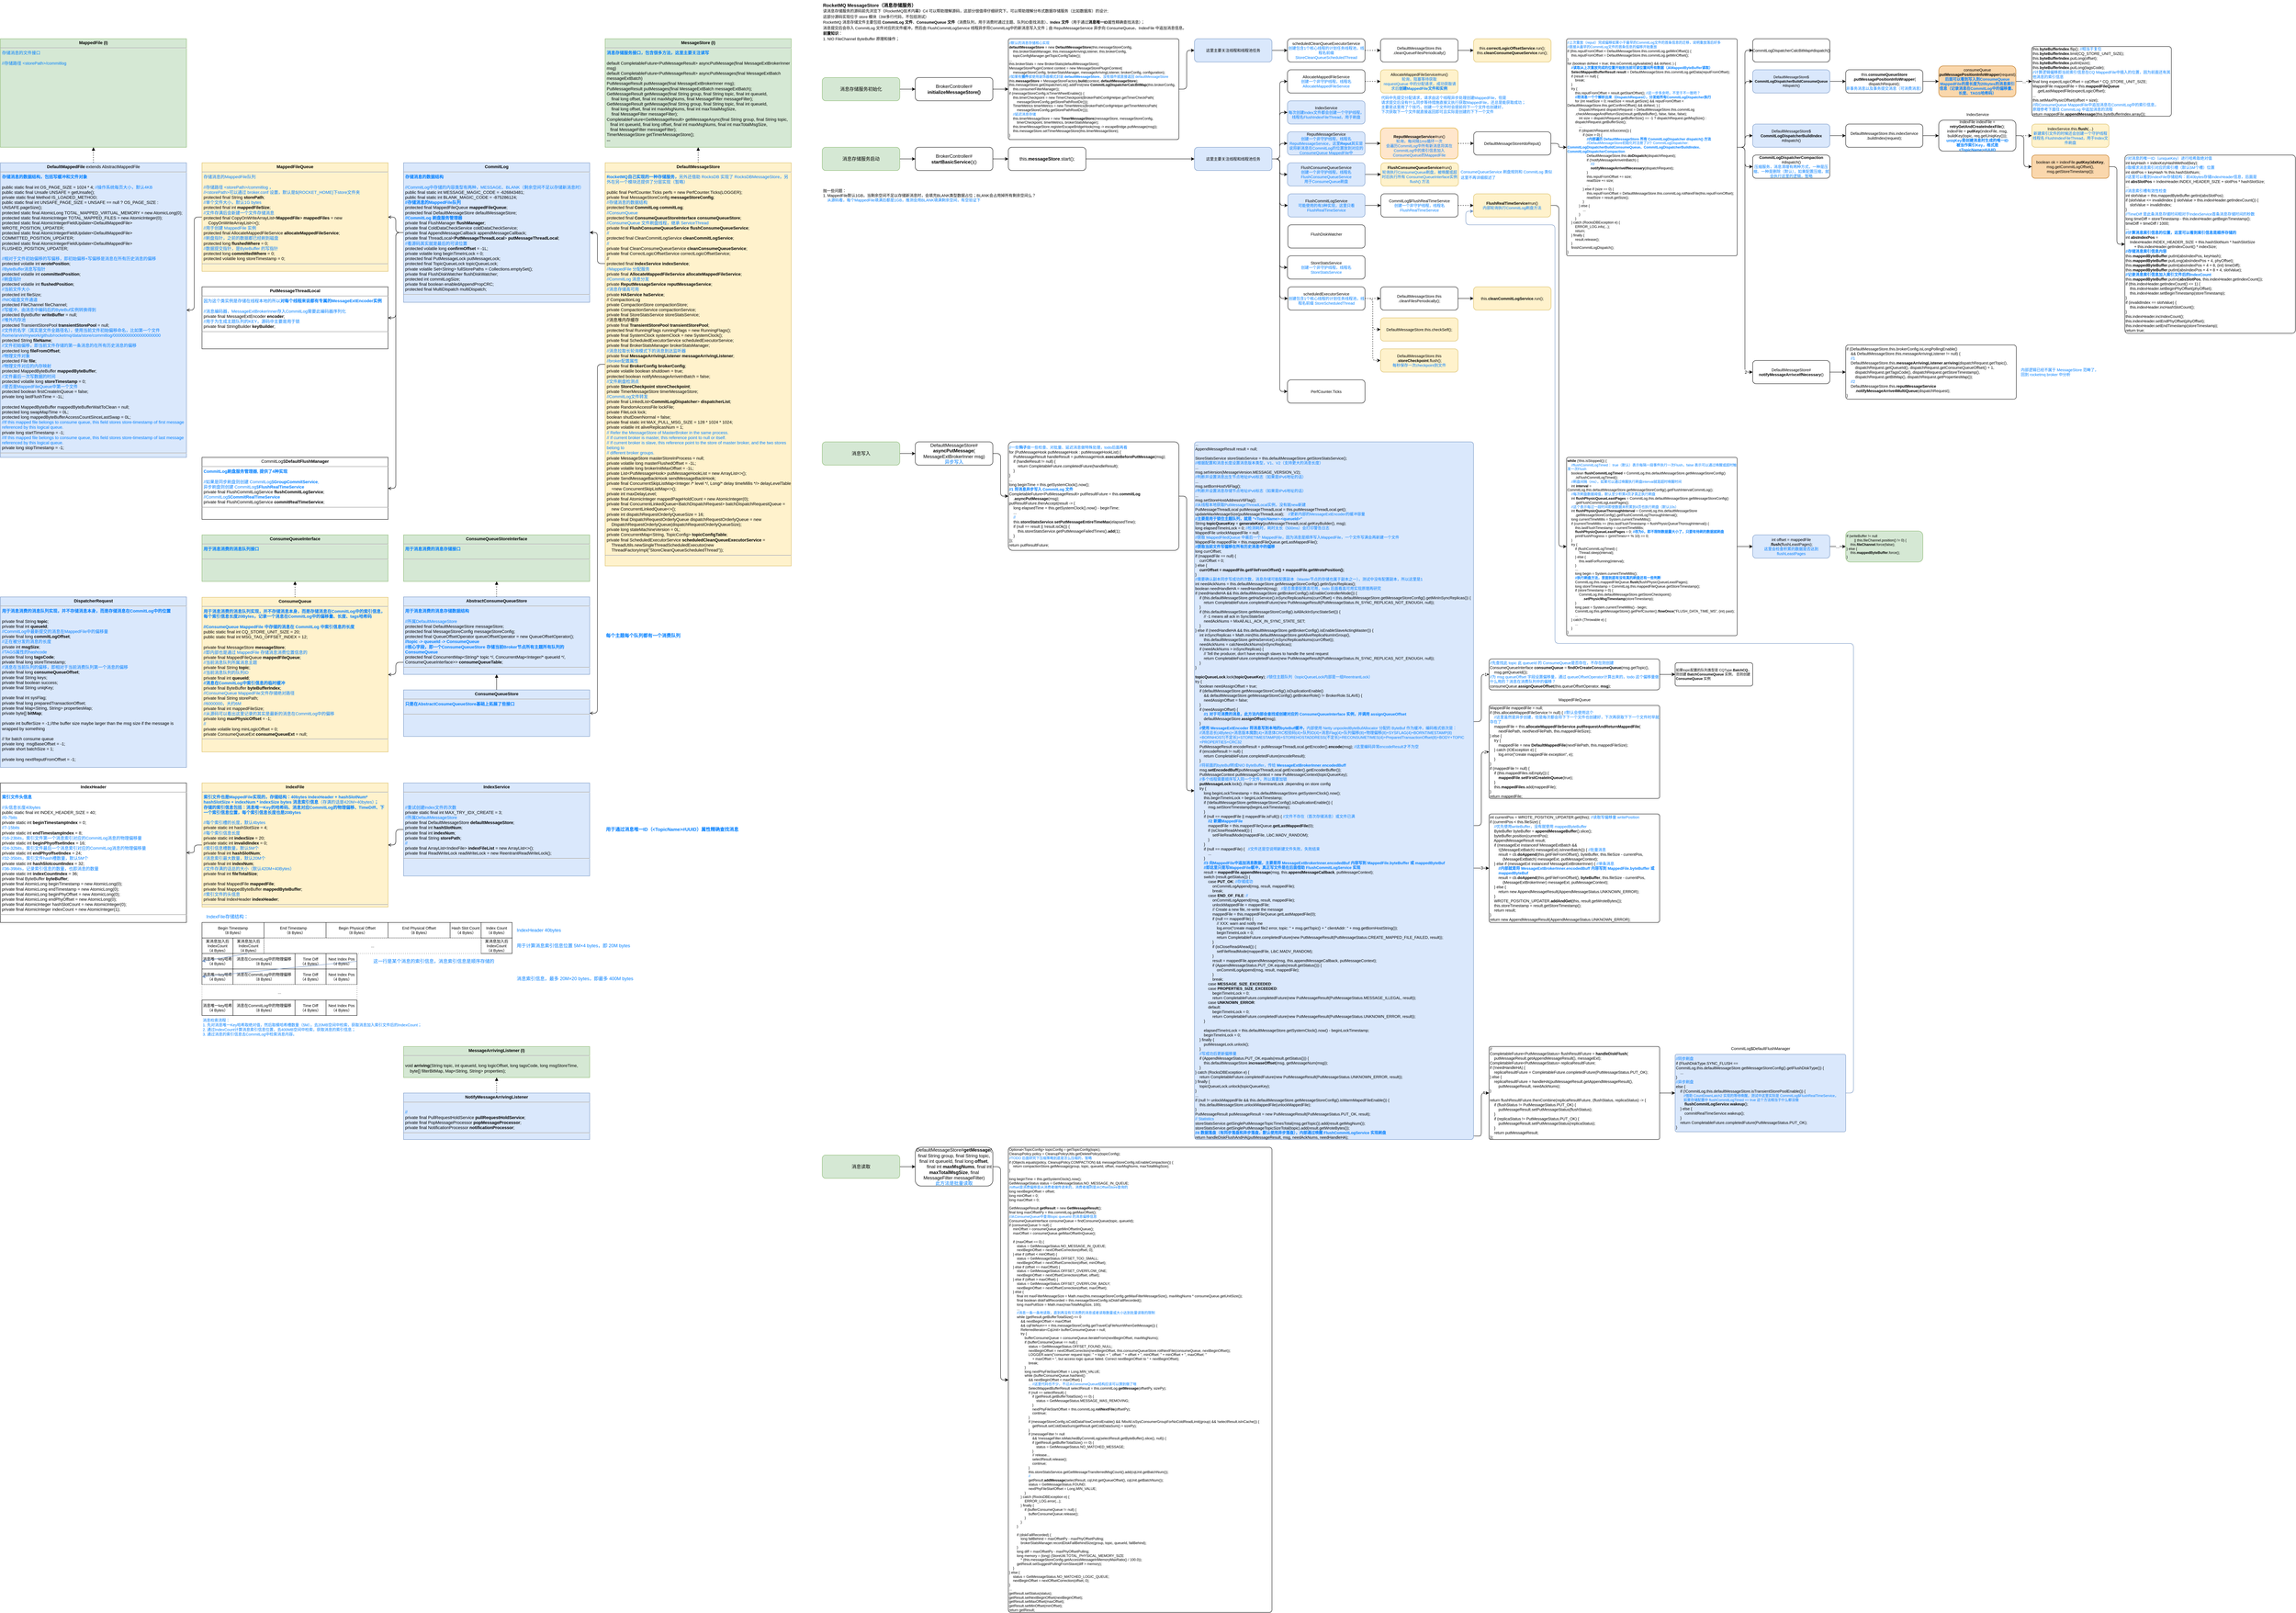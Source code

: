 <mxfile version="21.6.5" type="device">
  <diagram name="第 1 页" id="spDp2wQ0uD9LirAVXnKY">
    <mxGraphModel dx="3847" dy="837" grid="1" gridSize="10" guides="1" tooltips="1" connect="1" arrows="1" fold="1" page="1" pageScale="1" pageWidth="827" pageHeight="1169" math="0" shadow="0">
      <root>
        <mxCell id="0" />
        <mxCell id="1" parent="0" />
        <mxCell id="49yA2R5-UXcHH-bBDfTF-1" value="&lt;b&gt;RocketMQ MessageStore（消息存储服务）&lt;/b&gt;&lt;font style=&quot;font-size: 10px;&quot;&gt;&lt;br&gt;读消息存储服务的源码前先浏览下《RocketMQ技术内幕》C4 可以帮助理解源码，这部分很值得仔细研究下，可以帮助理解分布式数据存储服务（比如数据库）的设计;&lt;br&gt;这部分源码实现位于 store 模块（3W多行代码，不包括测试）&lt;br&gt;RocketMQ 消息存储文件主要包括 &lt;b&gt;CommitLog 文件&lt;/b&gt;、&lt;b&gt;ConsumeQueue 文件&lt;/b&gt;（消费队列，用于消费时通过主题、队列ID查找消息）、&lt;b&gt;Index 文件&lt;/b&gt;（用于通过&lt;b&gt;消息唯一ID&lt;/b&gt;属性精确查找消息）；&lt;br&gt;消息提交后会存入 CommitLog 文件对应的文件缓冲，然后由 FlushCommitLogService 线程异步将CommitLog中的新消息写入文件；由 ReputMessageService 异步向 ConsumeQueue、IndexFile 中追加消息信息。&lt;br&gt;&lt;b&gt;前置知识&lt;/b&gt;：&lt;br&gt;1. NIO FileChannel ByteBuffer 原理和操作；&lt;br&gt;&lt;/font&gt;" style="text;html=1;strokeColor=none;fillColor=none;align=left;verticalAlign=top;whiteSpace=wrap;rounded=0;" parent="1" vertex="1">
          <mxGeometry x="40" y="20" width="960" height="120" as="geometry" />
        </mxCell>
        <mxCell id="49yA2R5-UXcHH-bBDfTF-8" value="" style="edgeStyle=orthogonalEdgeStyle;rounded=1;orthogonalLoop=1;jettySize=auto;html=1;" parent="1" source="49yA2R5-UXcHH-bBDfTF-2" target="49yA2R5-UXcHH-bBDfTF-7" edge="1">
          <mxGeometry relative="1" as="geometry">
            <Array as="points">
              <mxPoint x="230" y="250" />
              <mxPoint x="230" y="250" />
            </Array>
          </mxGeometry>
        </mxCell>
        <mxCell id="49yA2R5-UXcHH-bBDfTF-2" value="消息存储服务初始化" style="rounded=1;whiteSpace=wrap;html=1;fillColor=#d5e8d4;strokeColor=#82b366;" parent="1" vertex="1">
          <mxGeometry x="40" y="220" width="200" height="60" as="geometry" />
        </mxCell>
        <mxCell id="49yA2R5-UXcHH-bBDfTF-3" value="&lt;p style=&quot;margin: 4px 0px 0px; text-align: center;&quot;&gt;&lt;b&gt;MessageStore (I)&lt;/b&gt;&lt;br&gt;&lt;/p&gt;&lt;hr style=&quot;font-size: 11px;&quot;&gt;&lt;p style=&quot;margin: 0px 0px 0px 4px;&quot;&gt;&lt;font color=&quot;#007fff&quot;&gt;&lt;b&gt;消息存储服务接口，包含很多方法，这里主要关注读写&lt;/b&gt;&lt;/font&gt;&lt;/p&gt;&lt;p style=&quot;margin: 0px 0px 0px 4px;&quot;&gt;&lt;font color=&quot;#007fff&quot;&gt;&lt;b&gt;&lt;br&gt;&lt;/b&gt;&lt;/font&gt;&lt;/p&gt;&lt;p style=&quot;margin: 0px 0px 0px 4px;&quot;&gt;default CompletableFuture&amp;lt;PutMessageResult&amp;gt; asyncPutMessage(final MessageExtBrokerInner msg)&lt;br&gt;&lt;/p&gt;&lt;p style=&quot;margin: 0px 0px 0px 4px;&quot;&gt;default CompletableFuture&amp;lt;PutMessageResult&amp;gt; asyncPutMessages(final MessageExtBatch messageExtBatch)&lt;br&gt;&lt;/p&gt;&lt;p style=&quot;margin: 0px 0px 0px 4px;&quot;&gt;PutMessageResult putMessage(final MessageExtBrokerInner msg);&lt;br&gt;&lt;/p&gt;&lt;p style=&quot;margin: 0px 0px 0px 4px;&quot;&gt;PutMessageResult putMessages(final MessageExtBatch messageExtBatch);&lt;br&gt;&lt;/p&gt;&lt;p style=&quot;margin: 0px 0px 0px 4px;&quot;&gt;GetMessageResult getMessage(final String group, final String topic, final int queueId,&lt;/p&gt;&lt;p style=&quot;margin: 0px 0px 0px 4px;&quot;&gt;&amp;nbsp; &amp;nbsp; final long offset, final int maxMsgNums, final MessageFilter messageFilter);&lt;/p&gt;&lt;p style=&quot;margin: 0px 0px 0px 4px;&quot;&gt;GetMessageResult getMessage(final String group, final String topic, final int queueId,&lt;/p&gt;&lt;p style=&quot;margin: 0px 0px 0px 4px;&quot;&gt;&amp;nbsp; &amp;nbsp; final long offset, final int maxMsgNums, final int maxTotalMsgSize, &lt;br&gt;&amp;nbsp; &amp;nbsp; final MessageFilter messageFilter);&lt;/p&gt;&lt;p style=&quot;margin: 0px 0px 0px 4px;&quot;&gt;CompletableFuture&amp;lt;GetMessageResult&amp;gt; getMessageAsync(final String group, final String topic,&amp;nbsp; &amp;nbsp; &amp;nbsp;final int queueId,&amp;nbsp;&lt;span style=&quot;background-color: initial;&quot;&gt;final long offset, final int maxMsgNums, final int maxTotalMsgSize, &lt;br&gt;&amp;nbsp; &amp;nbsp;final MessageFilter messageFilter);&lt;/span&gt;&lt;/p&gt;&lt;p style=&quot;margin: 0px 0px 0px 4px;&quot;&gt;&lt;span style=&quot;background-color: initial;&quot;&gt;TimerMessageStore getTimerMessageStore();&lt;br&gt;&lt;/span&gt;&lt;/p&gt;&lt;p style=&quot;margin: 0px 0px 0px 4px;&quot;&gt;&lt;b&gt;...&lt;/b&gt;&lt;/p&gt;" style="verticalAlign=top;align=left;overflow=fill;fontSize=11;fontFamily=Helvetica;html=1;whiteSpace=wrap;fillColor=#d5e8d4;strokeColor=#82b366;" parent="1" vertex="1">
          <mxGeometry x="-520" y="120" width="480" height="280" as="geometry" />
        </mxCell>
        <mxCell id="49yA2R5-UXcHH-bBDfTF-5" style="edgeStyle=orthogonalEdgeStyle;rounded=1;orthogonalLoop=1;jettySize=auto;html=1;exitX=0.5;exitY=0;exitDx=0;exitDy=0;entryX=0.5;entryY=1;entryDx=0;entryDy=0;endArrow=block;endFill=1;dashed=1;" parent="1" source="49yA2R5-UXcHH-bBDfTF-6" target="49yA2R5-UXcHH-bBDfTF-3" edge="1">
          <mxGeometry relative="1" as="geometry">
            <mxPoint x="-280" y="440" as="sourcePoint" />
          </mxGeometry>
        </mxCell>
        <mxCell id="49yA2R5-UXcHH-bBDfTF-42" style="edgeStyle=orthogonalEdgeStyle;rounded=1;orthogonalLoop=1;jettySize=auto;html=1;exitX=0;exitY=0.25;exitDx=0;exitDy=0;" parent="1" source="49yA2R5-UXcHH-bBDfTF-6" target="49yA2R5-UXcHH-bBDfTF-39" edge="1">
          <mxGeometry relative="1" as="geometry" />
        </mxCell>
        <mxCell id="KbcU_BMoqbZB4i3XPj1c-12" style="edgeStyle=orthogonalEdgeStyle;rounded=1;orthogonalLoop=1;jettySize=auto;html=1;exitX=0;exitY=0.5;exitDx=0;exitDy=0;entryX=1;entryY=0.5;entryDx=0;entryDy=0;endArrow=open;endFill=0;" parent="1" source="49yA2R5-UXcHH-bBDfTF-6" target="KbcU_BMoqbZB4i3XPj1c-10" edge="1">
          <mxGeometry relative="1" as="geometry" />
        </mxCell>
        <mxCell id="49yA2R5-UXcHH-bBDfTF-6" value="&lt;p style=&quot;margin: 4px 0px 0px; text-align: center;&quot;&gt;&lt;b&gt;DefaultMessageStore&lt;/b&gt;&lt;/p&gt;&lt;hr style=&quot;font-size: 11px;&quot;&gt;&lt;p style=&quot;margin: 0px 0px 0px 4px;&quot;&gt;&lt;font color=&quot;#007fff&quot;&gt;&lt;b&gt;RocketMQ自己实现的一种存储服务，&lt;/b&gt;另外还借助 RocksDB 实现了 RocksDBMessageStore，另外在另一个模块还提供了分层实现（暂略）&lt;/font&gt;&lt;/p&gt;&lt;p style=&quot;margin: 0px 0px 0px 4px;&quot;&gt;&lt;br&gt;&lt;/p&gt;&lt;p style=&quot;margin: 0px 0px 0px 4px;&quot;&gt;public final PerfCounter.Ticks perfs = new PerfCounter.Ticks(LOGGER);&lt;/p&gt;&lt;p style=&quot;margin: 0px 0px 0px 4px;&quot;&gt;private final MessageStoreConfig &lt;b&gt;messageStoreConfig&lt;/b&gt;;&lt;/p&gt;&lt;p style=&quot;margin: 0px 0px 0px 4px;&quot;&gt;&lt;font color=&quot;#007fff&quot;&gt;//存储消息的数据结构&lt;/font&gt;&lt;/p&gt;&lt;p style=&quot;margin: 0px 0px 0px 4px;&quot;&gt;protected final &lt;b&gt;CommitLog&lt;/b&gt; &lt;b&gt;commitLog&lt;/b&gt;;&lt;/p&gt;&lt;p style=&quot;margin: 0px 0px 0px 4px;&quot;&gt;&lt;font color=&quot;#007fff&quot;&gt;//ConsumQueue&lt;/font&gt;&lt;/p&gt;&lt;p style=&quot;margin: 0px 0px 0px 4px;&quot;&gt;protected final &lt;b&gt;ConsumeQueueStoreInterface&lt;/b&gt; &lt;b&gt;consumeQueueStore&lt;/b&gt;;&lt;/p&gt;&lt;p style=&quot;margin: 0px 0px 0px 4px;&quot;&gt;&lt;font color=&quot;#007fff&quot;&gt;//ConsumeQueue 文件刷盘线程，继承 ServiceThread&lt;/font&gt;&lt;/p&gt;&lt;p style=&quot;margin: 0px 0px 0px 4px;&quot;&gt;private final &lt;b&gt;FlushConsumeQueueService&lt;/b&gt; &lt;b&gt;flushConsumeQueueService&lt;/b&gt;;&lt;/p&gt;&lt;p style=&quot;margin: 0px 0px 0px 4px;&quot;&gt;&lt;font color=&quot;#007fff&quot;&gt;//&lt;/font&gt;&lt;/p&gt;&lt;p style=&quot;margin: 0px 0px 0px 4px;&quot;&gt;protected final CleanCommitLogService &lt;b&gt;cleanCommitLogService&lt;/b&gt;;&lt;/p&gt;&lt;p style=&quot;margin: 0px 0px 0px 4px;&quot;&gt;&lt;font color=&quot;#007fff&quot;&gt;//&lt;/font&gt;&lt;/p&gt;&lt;p style=&quot;margin: 0px 0px 0px 4px;&quot;&gt;private final CleanConsumeQueueService &lt;b&gt;cleanConsumeQueueService&lt;/b&gt;;&lt;/p&gt;&lt;p style=&quot;margin: 0px 0px 0px 4px;&quot;&gt;private final CorrectLogicOffsetService correctLogicOffsetService;&lt;/p&gt;&lt;p style=&quot;margin: 0px 0px 0px 4px;&quot;&gt;//&lt;/p&gt;&lt;p style=&quot;margin: 0px 0px 0px 4px;&quot;&gt;protected final &lt;b&gt;IndexService&lt;/b&gt; &lt;b&gt;indexService&lt;/b&gt;;&lt;/p&gt;&lt;p style=&quot;margin: 0px 0px 0px 4px;&quot;&gt;&lt;font color=&quot;#007fff&quot;&gt;//MappedFile 分配服务&lt;/font&gt;&lt;/p&gt;&lt;p style=&quot;margin: 0px 0px 0px 4px;&quot;&gt;private final &lt;b&gt;AllocateMappedFileService&lt;/b&gt; &lt;b&gt;allocateMappedFileService&lt;/b&gt;;&lt;/p&gt;&lt;p style=&quot;margin: 0px 0px 0px 4px;&quot;&gt;&lt;font color=&quot;#007fff&quot;&gt;//CommitLog 消息分发&lt;/font&gt;&lt;/p&gt;&lt;p style=&quot;margin: 0px 0px 0px 4px;&quot;&gt;private &lt;b&gt;ReputMessageService&lt;/b&gt; &lt;b&gt;reputMessageService&lt;/b&gt;;&lt;/p&gt;&lt;p style=&quot;margin: 0px 0px 0px 4px;&quot;&gt;&lt;font color=&quot;#007fff&quot;&gt;//消息存储高可用&lt;/font&gt;&lt;/p&gt;&lt;p style=&quot;margin: 0px 0px 0px 4px;&quot;&gt;private &lt;b&gt;HAService&lt;/b&gt; &lt;b&gt;haService&lt;/b&gt;;&lt;/p&gt;&lt;p style=&quot;margin: 0px 0px 0px 4px;&quot;&gt;// CompactionLog&lt;/p&gt;&lt;p style=&quot;margin: 0px 0px 0px 4px;&quot;&gt;private CompactionStore compactionStore;&lt;/p&gt;&lt;p style=&quot;margin: 0px 0px 0px 4px;&quot;&gt;private CompactionService compactionService;&lt;/p&gt;&lt;p style=&quot;margin: 0px 0px 0px 4px;&quot;&gt;private final StoreStatsService storeStatsService;&lt;/p&gt;&lt;p style=&quot;margin: 0px 0px 0px 4px;&quot;&gt;//消息堆内存缓存&lt;/p&gt;&lt;p style=&quot;margin: 0px 0px 0px 4px;&quot;&gt;private final &lt;b&gt;TransientStorePool&lt;/b&gt; &lt;b&gt;transientStorePool&lt;/b&gt;;&lt;/p&gt;&lt;p style=&quot;margin: 0px 0px 0px 4px;&quot;&gt;protected final RunningFlags runningFlags = new RunningFlags();&lt;/p&gt;&lt;p style=&quot;margin: 0px 0px 0px 4px;&quot;&gt;private final SystemClock systemClock = new SystemClock();&lt;/p&gt;&lt;p style=&quot;margin: 0px 0px 0px 4px;&quot;&gt;private final ScheduledExecutorService scheduledExecutorService;&lt;/p&gt;&lt;p style=&quot;margin: 0px 0px 0px 4px;&quot;&gt;private final BrokerStatsManager brokerStatsManager;&lt;/p&gt;&lt;p style=&quot;margin: 0px 0px 0px 4px;&quot;&gt;&lt;font color=&quot;#007fff&quot;&gt;//消息拉取长轮询模式下的消息到达监听器&lt;/font&gt;&lt;/p&gt;&lt;p style=&quot;margin: 0px 0px 0px 4px;&quot;&gt;private final &lt;b&gt;MessageArrivingListener&lt;/b&gt; &lt;b&gt;messageArrivingListener&lt;/b&gt;;&lt;/p&gt;&lt;p style=&quot;margin: 0px 0px 0px 4px;&quot;&gt;&lt;font color=&quot;#007fff&quot;&gt;//broker配置属性&lt;/font&gt;&lt;/p&gt;&lt;p style=&quot;margin: 0px 0px 0px 4px;&quot;&gt;private final &lt;b&gt;BrokerConfig&lt;/b&gt; &lt;b&gt;brokerConfig&lt;/b&gt;;&lt;/p&gt;&lt;p style=&quot;margin: 0px 0px 0px 4px;&quot;&gt;private volatile boolean shutdown = true;&lt;/p&gt;&lt;p style=&quot;margin: 0px 0px 0px 4px;&quot;&gt;protected boolean notifyMessageArriveInBatch = false;&lt;/p&gt;&lt;p style=&quot;margin: 0px 0px 0px 4px;&quot;&gt;&lt;font color=&quot;#007fff&quot;&gt;//文件刷盘检测点&lt;/font&gt;&lt;/p&gt;&lt;p style=&quot;margin: 0px 0px 0px 4px;&quot;&gt;private &lt;b&gt;StoreCheckpoint&lt;/b&gt; &lt;b&gt;storeCheckpoint&lt;/b&gt;;&lt;/p&gt;&lt;p style=&quot;margin: 0px 0px 0px 4px;&quot;&gt;private TimerMessageStore timerMessageStore;&lt;/p&gt;&lt;p style=&quot;margin: 0px 0px 0px 4px;&quot;&gt;&lt;font color=&quot;#007fff&quot;&gt;//CommitLog文件转发&lt;/font&gt;&lt;/p&gt;&lt;p style=&quot;margin: 0px 0px 0px 4px;&quot;&gt;private final LinkedList&amp;lt;&lt;b&gt;CommitLogDispatcher&lt;/b&gt;&amp;gt; &lt;b&gt;dispatcherList&lt;/b&gt;;&lt;/p&gt;&lt;p style=&quot;margin: 0px 0px 0px 4px;&quot;&gt;private RandomAccessFile lockFile;&lt;/p&gt;&lt;p style=&quot;margin: 0px 0px 0px 4px;&quot;&gt;private FileLock lock;&lt;/p&gt;&lt;p style=&quot;margin: 0px 0px 0px 4px;&quot;&gt;boolean shutDownNormal = false;&lt;/p&gt;&lt;p style=&quot;margin: 0px 0px 0px 4px;&quot;&gt;&lt;span style=&quot;background-color: initial;&quot;&gt;private final static int MAX_PULL_MSG_SIZE = 128 * 1024 * 1024;&lt;/span&gt;&lt;br&gt;&lt;/p&gt;&lt;p style=&quot;margin: 0px 0px 0px 4px;&quot;&gt;private volatile int aliveReplicasNum = 1;&lt;/p&gt;&lt;p style=&quot;margin: 0px 0px 0px 4px;&quot;&gt;&lt;font color=&quot;#007fff&quot;&gt;// Refer the MessageStore of MasterBroker in the same process.&lt;/font&gt;&lt;/p&gt;&lt;p style=&quot;margin: 0px 0px 0px 4px;&quot;&gt;&lt;font color=&quot;#007fff&quot;&gt;// If current broker is master, this reference point to null or itself.&lt;/font&gt;&lt;/p&gt;&lt;p style=&quot;margin: 0px 0px 0px 4px;&quot;&gt;&lt;font color=&quot;#007fff&quot;&gt;// If current broker is slave, this reference point to the store of master broker, and the two stores belong to&lt;/font&gt;&lt;/p&gt;&lt;p style=&quot;margin: 0px 0px 0px 4px;&quot;&gt;&lt;font color=&quot;#007fff&quot;&gt;// different broker groups.&lt;/font&gt;&lt;/p&gt;&lt;p style=&quot;margin: 0px 0px 0px 4px;&quot;&gt;private MessageStore masterStoreInProcess = null;&lt;/p&gt;&lt;p style=&quot;margin: 0px 0px 0px 4px;&quot;&gt;private volatile long masterFlushedOffset = -1L;&lt;/p&gt;&lt;p style=&quot;margin: 0px 0px 0px 4px;&quot;&gt;private volatile long brokerInitMaxOffset = -1L;&lt;/p&gt;&lt;p style=&quot;margin: 0px 0px 0px 4px;&quot;&gt;private List&amp;lt;PutMessageHook&amp;gt; putMessageHookList = new ArrayList&amp;lt;&amp;gt;();&lt;/p&gt;&lt;p style=&quot;margin: 0px 0px 0px 4px;&quot;&gt;private SendMessageBackHook sendMessageBackHook;&lt;/p&gt;&lt;p style=&quot;margin: 0px 0px 0px 4px;&quot;&gt;private final ConcurrentSkipListMap&amp;lt;Integer /* level */, Long/* delay timeMillis */&amp;gt; delayLevelTable &lt;span style=&quot;&quot;&gt;&lt;span style=&quot;white-space: pre;&quot;&gt;&amp;nbsp;&amp;nbsp;&amp;nbsp;&amp;nbsp;&lt;/span&gt;&lt;/span&gt;=&lt;span style=&quot;background-color: initial;&quot;&gt;new ConcurrentSkipListMap&amp;lt;&amp;gt;();&lt;/span&gt;&lt;/p&gt;&lt;p style=&quot;margin: 0px 0px 0px 4px;&quot;&gt;private int maxDelayLevel;&lt;/p&gt;&lt;p style=&quot;margin: 0px 0px 0px 4px;&quot;&gt;private final AtomicInteger mappedPageHoldCount = new AtomicInteger(0);&lt;/p&gt;&lt;p style=&quot;margin: 0px 0px 0px 4px;&quot;&gt;private final ConcurrentLinkedQueue&amp;lt;BatchDispatchRequest&amp;gt; batchDispatchRequestQueue = &lt;span style=&quot;&quot;&gt;&lt;span style=&quot;white-space: pre;&quot;&gt;&amp;nbsp;&amp;nbsp;&amp;nbsp;&amp;nbsp;&lt;/span&gt;&lt;/span&gt;new ConcurrentLinkedQueue&amp;lt;&amp;gt;();&lt;/p&gt;&lt;p style=&quot;margin: 0px 0px 0px 4px;&quot;&gt;private int dispatchRequestOrderlyQueueSize = 16;&lt;/p&gt;&lt;p style=&quot;margin: 0px 0px 0px 4px;&quot;&gt;private final DispatchRequestOrderlyQueue dispatchRequestOrderlyQueue = new &lt;span style=&quot;&quot;&gt;&lt;span style=&quot;white-space: pre;&quot;&gt;&amp;nbsp;&amp;nbsp;&amp;nbsp;&amp;nbsp;&lt;/span&gt;&lt;/span&gt;DispatchRequestOrderlyQueue(dispatchRequestOrderlyQueueSize);&lt;/p&gt;&lt;p style=&quot;margin: 0px 0px 0px 4px;&quot;&gt;private long stateMachineVersion = 0L;&lt;/p&gt;&lt;p style=&quot;margin: 0px 0px 0px 4px;&quot;&gt;&lt;span style=&quot;background-color: initial;&quot;&gt;private ConcurrentMap&amp;lt;String, TopicConfig&amp;gt; &lt;/span&gt;&lt;b style=&quot;background-color: initial;&quot;&gt;topicConfigTable&lt;/b&gt;&lt;span style=&quot;background-color: initial;&quot;&gt;;&lt;/span&gt;&lt;br&gt;&lt;/p&gt;&lt;p style=&quot;margin: 0px 0px 0px 4px;&quot;&gt;private final ScheduledExecutorService &lt;b&gt;scheduledCleanQueueExecutorService&lt;/b&gt; =&lt;/p&gt;&lt;p style=&quot;margin: 0px 0px 0px 4px;&quot;&gt;&lt;span style=&quot;&quot;&gt;&lt;span style=&quot;white-space: pre;&quot;&gt;&amp;nbsp;&amp;nbsp;&amp;nbsp;&amp;nbsp;&lt;/span&gt;&lt;/span&gt;ThreadUtils.newSingleThreadScheduledExecutor(new &lt;span style=&quot;&quot;&gt;&lt;span style=&quot;white-space: pre;&quot;&gt;&amp;nbsp;&amp;nbsp;&amp;nbsp;&amp;nbsp;&lt;/span&gt;&lt;/span&gt;ThreadFactoryImpl(&quot;StoreCleanQueueScheduledThread&quot;));&lt;/p&gt;&lt;hr style=&quot;font-size: 11px;&quot;&gt;&lt;p style=&quot;margin: 0px 0px 0px 4px; font-size: 11px;&quot;&gt;&lt;br&gt;&lt;/p&gt;" style="verticalAlign=top;align=left;overflow=fill;fontSize=11;fontFamily=Helvetica;html=1;whiteSpace=wrap;fillColor=#fff2cc;strokeColor=#d6b656;" parent="1" vertex="1">
          <mxGeometry x="-520" y="440" width="480" height="1040" as="geometry" />
        </mxCell>
        <mxCell id="49yA2R5-UXcHH-bBDfTF-33" style="edgeStyle=orthogonalEdgeStyle;rounded=1;orthogonalLoop=1;jettySize=auto;html=1;exitX=1;exitY=0.5;exitDx=0;exitDy=0;" parent="1" source="49yA2R5-UXcHH-bBDfTF-7" target="49yA2R5-UXcHH-bBDfTF-12" edge="1">
          <mxGeometry relative="1" as="geometry" />
        </mxCell>
        <mxCell id="49yA2R5-UXcHH-bBDfTF-7" value="BrokerController#&lt;br&gt;&lt;b&gt;initializeMessageStore()&lt;/b&gt;" style="rounded=1;whiteSpace=wrap;html=1;" parent="1" vertex="1">
          <mxGeometry x="280" y="220" width="200" height="60" as="geometry" />
        </mxCell>
        <mxCell id="49yA2R5-UXcHH-bBDfTF-76" style="edgeStyle=orthogonalEdgeStyle;rounded=1;orthogonalLoop=1;jettySize=auto;html=1;exitX=1;exitY=0.5;exitDx=0;exitDy=0;" parent="1" source="49yA2R5-UXcHH-bBDfTF-12" target="49yA2R5-UXcHH-bBDfTF-75" edge="1">
          <mxGeometry relative="1" as="geometry" />
        </mxCell>
        <mxCell id="49yA2R5-UXcHH-bBDfTF-12" value="&lt;div style=&quot;font-size: 9px;&quot;&gt;&lt;font color=&quot;#007fff&quot;&gt;//默认的消息存储核心实现&lt;/font&gt;&lt;/div&gt;&lt;div style=&quot;font-size: 9px;&quot;&gt;&lt;b&gt;defaultMessageStore&lt;/b&gt; = new &lt;b style=&quot;font-size: 9px;&quot;&gt;DefaultMessageStore&lt;/b&gt;(this.messageStoreConfig, &lt;br style=&quot;font-size: 9px;&quot;&gt;&amp;nbsp; &amp;nbsp; this.brokerStatsManager, this.messageArrivingListener, this.brokerConfig, &lt;br style=&quot;font-size: 9px;&quot;&gt;&amp;nbsp; &amp;nbsp; topicConfigManager.getTopicConfigTable());&lt;br style=&quot;font-size: 9px;&quot;&gt;&lt;/div&gt;&lt;div style=&quot;font-size: 9px;&quot;&gt;...&lt;/div&gt;&lt;div style=&quot;font-size: 9px;&quot;&gt;this.brokerStats = new BrokerStats(defaultMessageStore);&lt;br style=&quot;font-size: 9px;&quot;&gt;&lt;/div&gt;&lt;div style=&quot;font-size: 9px;&quot;&gt;&lt;div style=&quot;font-size: 9px;&quot;&gt;MessageStorePluginContext context = new MessageStorePluginContext(&lt;/div&gt;&lt;div style=&quot;font-size: 9px;&quot;&gt;&amp;nbsp; &amp;nbsp; messageStoreConfig, brokerStatsManager, messageArrivingListener, brokerConfig, configuration);&lt;/div&gt;&lt;div style=&quot;font-size: 9px;&quot;&gt;&lt;font color=&quot;#007fff&quot;&gt;//如果有&lt;b&gt;插件&lt;/b&gt;就使用装饰器模式封装 &lt;b&gt;defaultMessageStore&lt;/b&gt;，没有插件就直接返回 defaultMessageStore&lt;/font&gt;&lt;/div&gt;&lt;div style=&quot;font-size: 9px;&quot;&gt;this.&lt;b&gt;messageStore&lt;/b&gt; = MessageStoreFactory.&lt;b&gt;build&lt;/b&gt;(context, &lt;b&gt;defaultMessageStore&lt;/b&gt;);&lt;/div&gt;&lt;div style=&quot;font-size: 9px;&quot;&gt;this.messageStore.getDispatcherList().addFirst(new &lt;b&gt;CommitLogDispatcherCalcBitMap&lt;/b&gt;(this.brokerConfig, &lt;br&gt;&amp;nbsp; &amp;nbsp; this.consumerFilterManager));&lt;/div&gt;&lt;div style=&quot;font-size: 9px;&quot;&gt;if (messageStoreConfig.isTimerWheelEnable()) {&lt;/div&gt;&lt;div style=&quot;font-size: 9px;&quot;&gt;&amp;nbsp; &amp;nbsp; this.timerCheckpoint = new TimerCheckpoint(BrokerPathConfigHelper.getTimerCheckPath(&lt;br&gt;&amp;nbsp; &amp;nbsp; &amp;nbsp; &amp;nbsp; messageStoreConfig.getStorePathRootDir()));&lt;/div&gt;&lt;div style=&quot;font-size: 9px;&quot;&gt;&amp;nbsp; &amp;nbsp; TimerMetrics timerMetrics = new TimerMetrics(BrokerPathConfigHelper.getTimerMetricsPath(&lt;br&gt;&lt;span style=&quot;white-space: pre;&quot;&gt;&#x9;&lt;/span&gt;messageStoreConfig.getStorePathRootDir()));&lt;/div&gt;&lt;div style=&quot;font-size: 9px;&quot;&gt;&lt;font color=&quot;#007fff&quot;&gt;&amp;nbsp; &amp;nbsp; //延迟消息存储&lt;/font&gt;&lt;/div&gt;&lt;div style=&quot;font-size: 9px;&quot;&gt;&amp;nbsp; &amp;nbsp; this.timerMessageStore = new &lt;b&gt;TimerMessageStore&lt;/b&gt;(messageStore, messageStoreConfig, &lt;br&gt;&lt;span style=&quot;white-space: pre;&quot;&gt;&#x9;&lt;/span&gt;timerCheckpoint, timerMetrics, brokerStatsManager);&lt;/div&gt;&lt;div style=&quot;font-size: 9px;&quot;&gt;&amp;nbsp; &amp;nbsp; this.timerMessageStore.registerEscapeBridgeHook(msg -&amp;gt; escapeBridge.putMessage(msg));&lt;/div&gt;&lt;div style=&quot;font-size: 9px;&quot;&gt;&amp;nbsp; &amp;nbsp; this.messageStore.setTimerMessageStore(this.timerMessageStore);&lt;/div&gt;&lt;div style=&quot;font-size: 9px;&quot;&gt;}&lt;/div&gt;&lt;/div&gt;" style="rounded=1;whiteSpace=wrap;html=1;fontSize=9;align=left;arcSize=2;" parent="1" vertex="1">
          <mxGeometry x="520" y="120" width="440" height="260" as="geometry" />
        </mxCell>
        <mxCell id="49yA2R5-UXcHH-bBDfTF-13" style="edgeStyle=orthogonalEdgeStyle;rounded=1;orthogonalLoop=1;jettySize=auto;html=1;exitX=1;exitY=0.5;exitDx=0;exitDy=0;" parent="1" source="49yA2R5-UXcHH-bBDfTF-75" target="49yA2R5-UXcHH-bBDfTF-20" edge="1">
          <mxGeometry relative="1" as="geometry">
            <Array as="points">
              <mxPoint x="1210" y="150" />
              <mxPoint x="1210" y="150" />
            </Array>
          </mxGeometry>
        </mxCell>
        <mxCell id="49yA2R5-UXcHH-bBDfTF-14" style="edgeStyle=orthogonalEdgeStyle;rounded=1;orthogonalLoop=1;jettySize=auto;html=1;exitX=1;exitY=0.5;exitDx=0;exitDy=0;entryX=0;entryY=0.5;entryDx=0;entryDy=0;" parent="1" source="49yA2R5-UXcHH-bBDfTF-18" target="49yA2R5-UXcHH-bBDfTF-23" edge="1">
          <mxGeometry relative="1" as="geometry" />
        </mxCell>
        <mxCell id="49yA2R5-UXcHH-bBDfTF-15" style="edgeStyle=orthogonalEdgeStyle;rounded=1;orthogonalLoop=1;jettySize=auto;html=1;exitX=1;exitY=0.5;exitDx=0;exitDy=0;entryX=0;entryY=0.5;entryDx=0;entryDy=0;" parent="1" source="49yA2R5-UXcHH-bBDfTF-18" target="49yA2R5-UXcHH-bBDfTF-25" edge="1">
          <mxGeometry relative="1" as="geometry" />
        </mxCell>
        <mxCell id="49yA2R5-UXcHH-bBDfTF-16" style="edgeStyle=orthogonalEdgeStyle;rounded=1;orthogonalLoop=1;jettySize=auto;html=1;exitX=1;exitY=0.5;exitDx=0;exitDy=0;entryX=0;entryY=0.5;entryDx=0;entryDy=0;" parent="1" source="49yA2R5-UXcHH-bBDfTF-18" target="49yA2R5-UXcHH-bBDfTF-26" edge="1">
          <mxGeometry relative="1" as="geometry" />
        </mxCell>
        <mxCell id="49yA2R5-UXcHH-bBDfTF-17" style="edgeStyle=orthogonalEdgeStyle;rounded=1;orthogonalLoop=1;jettySize=auto;html=1;exitX=1;exitY=0.5;exitDx=0;exitDy=0;entryX=0;entryY=0.5;entryDx=0;entryDy=0;" parent="1" source="49yA2R5-UXcHH-bBDfTF-18" target="49yA2R5-UXcHH-bBDfTF-27" edge="1">
          <mxGeometry relative="1" as="geometry" />
        </mxCell>
        <mxCell id="49yA2R5-UXcHH-bBDfTF-80" style="edgeStyle=orthogonalEdgeStyle;rounded=1;orthogonalLoop=1;jettySize=auto;html=1;exitX=1;exitY=0.5;exitDx=0;exitDy=0;entryX=0;entryY=0.5;entryDx=0;entryDy=0;" parent="1" source="49yA2R5-UXcHH-bBDfTF-18" target="49yA2R5-UXcHH-bBDfTF-77" edge="1">
          <mxGeometry relative="1" as="geometry" />
        </mxCell>
        <mxCell id="49yA2R5-UXcHH-bBDfTF-81" style="edgeStyle=orthogonalEdgeStyle;rounded=1;orthogonalLoop=1;jettySize=auto;html=1;exitX=1;exitY=0.5;exitDx=0;exitDy=0;entryX=0;entryY=0.5;entryDx=0;entryDy=0;" parent="1" source="49yA2R5-UXcHH-bBDfTF-18" target="49yA2R5-UXcHH-bBDfTF-78" edge="1">
          <mxGeometry relative="1" as="geometry" />
        </mxCell>
        <mxCell id="49yA2R5-UXcHH-bBDfTF-82" style="edgeStyle=orthogonalEdgeStyle;rounded=1;orthogonalLoop=1;jettySize=auto;html=1;exitX=1;exitY=0.5;exitDx=0;exitDy=0;entryX=0;entryY=0.5;entryDx=0;entryDy=0;" parent="1" source="49yA2R5-UXcHH-bBDfTF-18" target="49yA2R5-UXcHH-bBDfTF-79" edge="1">
          <mxGeometry relative="1" as="geometry" />
        </mxCell>
        <mxCell id="49yA2R5-UXcHH-bBDfTF-84" style="edgeStyle=orthogonalEdgeStyle;rounded=1;orthogonalLoop=1;jettySize=auto;html=1;exitX=1;exitY=0.5;exitDx=0;exitDy=0;entryX=0;entryY=0.5;entryDx=0;entryDy=0;" parent="1" source="49yA2R5-UXcHH-bBDfTF-18" target="49yA2R5-UXcHH-bBDfTF-83" edge="1">
          <mxGeometry relative="1" as="geometry" />
        </mxCell>
        <mxCell id="49yA2R5-UXcHH-bBDfTF-18" value="&lt;div style=&quot;font-size: 10px;&quot;&gt;这里主要关注线程和线程池任务&lt;/div&gt;" style="rounded=1;whiteSpace=wrap;html=1;fontSize=9;fillColor=#dae8fc;strokeColor=#6c8ebf;" parent="1" vertex="1">
          <mxGeometry x="1000" y="400" width="200" height="60" as="geometry" />
        </mxCell>
        <mxCell id="49yA2R5-UXcHH-bBDfTF-19" value="" style="edgeStyle=orthogonalEdgeStyle;rounded=1;orthogonalLoop=1;jettySize=auto;html=1;dashed=1;" parent="1" source="49yA2R5-UXcHH-bBDfTF-20" target="49yA2R5-UXcHH-bBDfTF-21" edge="1">
          <mxGeometry relative="1" as="geometry">
            <mxPoint x="1480" y="150" as="targetPoint" />
          </mxGeometry>
        </mxCell>
        <mxCell id="49yA2R5-UXcHH-bBDfTF-20" value="&lt;div style=&quot;font-size: 10px;&quot;&gt;&lt;br&gt;&lt;/div&gt;&lt;div style=&quot;font-size: 10px;&quot;&gt;scheduledCleanQueueExecutorService&lt;br style=&quot;font-size: 10px;&quot;&gt;&lt;/div&gt;&lt;div style=&quot;&quot;&gt;&lt;div style=&quot;&quot;&gt;&lt;font style=&quot;&quot; color=&quot;#007fff&quot;&gt;&lt;div&gt;创建包含1个核心线程的计划任务线程池，线程名前缀 StoreCleanQueueScheduledThread&lt;/div&gt;&lt;/font&gt;&lt;/div&gt;&lt;div style=&quot;font-size: 10px;&quot;&gt;&lt;br&gt;&lt;/div&gt;&lt;/div&gt;" style="rounded=1;whiteSpace=wrap;html=1;fontSize=10;align=center;" parent="1" vertex="1">
          <mxGeometry x="1240" y="120" width="200" height="60" as="geometry" />
        </mxCell>
        <mxCell id="KbcU_BMoqbZB4i3XPj1c-4" value="" style="edgeStyle=orthogonalEdgeStyle;rounded=1;orthogonalLoop=1;jettySize=auto;html=1;" parent="1" source="49yA2R5-UXcHH-bBDfTF-21" target="KbcU_BMoqbZB4i3XPj1c-3" edge="1">
          <mxGeometry relative="1" as="geometry" />
        </mxCell>
        <mxCell id="49yA2R5-UXcHH-bBDfTF-21" value="DefaultMessageStore.this&lt;br&gt;.cleanQueueFilesPeriodically()" style="rounded=1;whiteSpace=wrap;html=1;fontSize=10;align=center;" parent="1" vertex="1">
          <mxGeometry x="1480" y="120" width="200" height="60" as="geometry" />
        </mxCell>
        <mxCell id="49yA2R5-UXcHH-bBDfTF-22" value="" style="edgeStyle=orthogonalEdgeStyle;rounded=1;orthogonalLoop=1;jettySize=auto;html=1;dashed=1;" parent="1" source="49yA2R5-UXcHH-bBDfTF-23" target="49yA2R5-UXcHH-bBDfTF-24" edge="1">
          <mxGeometry relative="1" as="geometry">
            <mxPoint x="1480" y="230" as="targetPoint" />
          </mxGeometry>
        </mxCell>
        <mxCell id="49yA2R5-UXcHH-bBDfTF-23" value="&lt;div style=&quot;font-size: 10px;&quot;&gt;&lt;br&gt;&lt;/div&gt;&lt;div style=&quot;font-size: 10px;&quot;&gt;AllocateMappedFileService&lt;br style=&quot;font-size: 10px;&quot;&gt;&lt;/div&gt;&lt;div style=&quot;&quot;&gt;&lt;div style=&quot;&quot;&gt;&lt;font style=&quot;&quot; color=&quot;#007fff&quot;&gt;&lt;div&gt;创建一个非守护线程，线程名&lt;/div&gt;&lt;div&gt;AllocateMappedFileService&lt;/div&gt;&lt;/font&gt;&lt;/div&gt;&lt;div style=&quot;font-size: 10px;&quot;&gt;&lt;br&gt;&lt;/div&gt;&lt;/div&gt;" style="rounded=1;whiteSpace=wrap;html=1;fontSize=10;align=center;" parent="1" vertex="1">
          <mxGeometry x="1240" y="200" width="200" height="60" as="geometry" />
        </mxCell>
        <mxCell id="49yA2R5-UXcHH-bBDfTF-24" value="AllocateMappedFileService#run()&lt;br&gt;&lt;font color=&quot;#007fff&quot;&gt;轮询，阻塞等待获取&lt;br&gt;&amp;nbsp;requestQueue 中的分配请求，成功获取请求后&lt;b&gt;创建MappedFile文件和实例&lt;/b&gt;&lt;/font&gt;" style="rounded=1;whiteSpace=wrap;html=1;fontSize=10;align=center;fillColor=#fff2cc;strokeColor=#d6b656;" parent="1" vertex="1">
          <mxGeometry x="1480" y="200" width="200" height="60" as="geometry" />
        </mxCell>
        <mxCell id="49yA2R5-UXcHH-bBDfTF-25" value="&lt;div style=&quot;font-size: 10px;&quot;&gt;&lt;br&gt;&lt;/div&gt;&lt;div style=&quot;font-size: 10px;&quot;&gt;IndexService&lt;br style=&quot;font-size: 10px;&quot;&gt;&lt;/div&gt;&lt;div style=&quot;&quot;&gt;&lt;div style=&quot;&quot;&gt;&lt;font style=&quot;&quot; color=&quot;#007fff&quot;&gt;&lt;div&gt;每次创建Index文件都会创建一个守护线程，线程名FlushIndexFileThread，用于刷盘&lt;/div&gt;&lt;/font&gt;&lt;/div&gt;&lt;div style=&quot;font-size: 10px;&quot;&gt;&lt;br&gt;&lt;/div&gt;&lt;/div&gt;" style="rounded=1;whiteSpace=wrap;html=1;fontSize=10;align=center;fillColor=#dae8fc;strokeColor=#6c8ebf;" parent="1" vertex="1">
          <mxGeometry x="1240" y="280" width="200" height="60" as="geometry" />
        </mxCell>
        <mxCell id="KbcU_BMoqbZB4i3XPj1c-21" value="" style="edgeStyle=orthogonalEdgeStyle;rounded=1;orthogonalLoop=1;jettySize=auto;html=1;" parent="1" source="49yA2R5-UXcHH-bBDfTF-26" target="KbcU_BMoqbZB4i3XPj1c-20" edge="1">
          <mxGeometry relative="1" as="geometry" />
        </mxCell>
        <mxCell id="49yA2R5-UXcHH-bBDfTF-26" value="&lt;div style=&quot;&quot;&gt;&lt;div style=&quot;&quot;&gt;&lt;br&gt;&lt;/div&gt;&lt;div style=&quot;&quot;&gt;ReputMessageService&lt;/div&gt;&lt;div style=&quot;&quot;&gt;&lt;font color=&quot;#007fff&quot;&gt;创建一个非守护线程，线程名&lt;/font&gt;&lt;/div&gt;&lt;div style=&quot;&quot;&gt;&lt;font color=&quot;#007fff&quot;&gt;ReputMessageService，这里&lt;b&gt;Reput&lt;/b&gt;其实是说将新消息在CommitLog的位置放到对应的ConsumeQueue MappedFile中&lt;/font&gt;&lt;/div&gt;&lt;div style=&quot;font-size: 10px;&quot;&gt;&lt;br&gt;&lt;/div&gt;&lt;/div&gt;" style="rounded=1;whiteSpace=wrap;html=1;fontSize=10;align=center;fillColor=#dae8fc;strokeColor=#6c8ebf;" parent="1" vertex="1">
          <mxGeometry x="1240" y="360" width="200" height="60" as="geometry" />
        </mxCell>
        <mxCell id="KbcU_BMoqbZB4i3XPj1c-6" value="" style="edgeStyle=orthogonalEdgeStyle;rounded=1;orthogonalLoop=1;jettySize=auto;html=1;" parent="1" source="49yA2R5-UXcHH-bBDfTF-27" target="KbcU_BMoqbZB4i3XPj1c-5" edge="1">
          <mxGeometry relative="1" as="geometry" />
        </mxCell>
        <mxCell id="49yA2R5-UXcHH-bBDfTF-27" value="&lt;div style=&quot;&quot;&gt;FlushConsumeQueueService&lt;br&gt;&lt;/div&gt;&lt;div style=&quot;&quot;&gt;&lt;div style=&quot;border-color: var(--border-color);&quot;&gt;&lt;font style=&quot;border-color: var(--border-color);&quot; color=&quot;#007fff&quot;&gt;创建一个非守护线程，线程名&lt;/font&gt;&lt;/div&gt;&lt;div style=&quot;border-color: var(--border-color);&quot;&gt;&lt;font color=&quot;#007fff&quot;&gt;FlushConsumeQueueService&lt;/font&gt;&lt;/div&gt;&lt;div style=&quot;border-color: var(--border-color);&quot;&gt;&lt;font color=&quot;#007fff&quot;&gt;用于ConsumeQueue刷盘&lt;/font&gt;&lt;/div&gt;&lt;/div&gt;" style="rounded=1;whiteSpace=wrap;html=1;fontSize=10;align=center;fillColor=#dae8fc;strokeColor=#6c8ebf;" parent="1" vertex="1">
          <mxGeometry x="1240" y="440" width="200" height="60" as="geometry" />
        </mxCell>
        <mxCell id="49yA2R5-UXcHH-bBDfTF-28" value="" style="edgeStyle=orthogonalEdgeStyle;rounded=1;orthogonalLoop=1;jettySize=auto;html=1;" parent="1" source="49yA2R5-UXcHH-bBDfTF-29" target="49yA2R5-UXcHH-bBDfTF-31" edge="1">
          <mxGeometry relative="1" as="geometry" />
        </mxCell>
        <mxCell id="49yA2R5-UXcHH-bBDfTF-29" value="消息写入" style="rounded=1;whiteSpace=wrap;html=1;fillColor=#d5e8d4;strokeColor=#82b366;" parent="1" vertex="1">
          <mxGeometry x="40" y="1160" width="200" height="60" as="geometry" />
        </mxCell>
        <mxCell id="49yA2R5-UXcHH-bBDfTF-30" style="edgeStyle=orthogonalEdgeStyle;rounded=1;orthogonalLoop=1;jettySize=auto;html=1;exitX=1;exitY=0.5;exitDx=0;exitDy=0;" parent="1" source="49yA2R5-UXcHH-bBDfTF-31" target="49yA2R5-UXcHH-bBDfTF-32" edge="1">
          <mxGeometry relative="1" as="geometry" />
        </mxCell>
        <mxCell id="49yA2R5-UXcHH-bBDfTF-31" value="DefaultMessageStore#&lt;br&gt;&lt;b&gt;asyncPutMessage&lt;/b&gt;(&lt;br&gt;MessageExtBrokerInner msg)&lt;br&gt;&lt;font color=&quot;#007fff&quot;&gt;异步写入&lt;/font&gt;" style="rounded=1;whiteSpace=wrap;html=1;" parent="1" vertex="1">
          <mxGeometry x="280" y="1160" width="200" height="60" as="geometry" />
        </mxCell>
        <mxCell id="49yA2R5-UXcHH-bBDfTF-36" value="" style="edgeStyle=orthogonalEdgeStyle;rounded=1;orthogonalLoop=1;jettySize=auto;html=1;" parent="1" source="49yA2R5-UXcHH-bBDfTF-32" target="49yA2R5-UXcHH-bBDfTF-35" edge="1">
          <mxGeometry relative="1" as="geometry" />
        </mxCell>
        <mxCell id="49yA2R5-UXcHH-bBDfTF-32" value="&lt;div&gt;&lt;font color=&quot;#007fff&quot;&gt;//一些&lt;b&gt;钩子&lt;/b&gt;做一些检查、对批量、延迟消息做特殊处理，todo后面再看&lt;/font&gt;&lt;/div&gt;&lt;div&gt;for (PutMessageHook putMessageHook : putMessageHookList) {&lt;/div&gt;&lt;div&gt;&amp;nbsp; &amp;nbsp; PutMessageResult handleResult = putMessageHook.&lt;b&gt;executeBeforePutMessage&lt;/b&gt;(msg);&lt;/div&gt;&lt;div&gt;&amp;nbsp; &amp;nbsp; if (handleResult != null) {&lt;/div&gt;&lt;div&gt;&amp;nbsp; &amp;nbsp; &amp;nbsp; &amp;nbsp; return CompletableFuture.completedFuture(handleResult);&lt;/div&gt;&lt;div&gt;&amp;nbsp; &amp;nbsp; }&lt;/div&gt;&lt;div&gt;}&lt;/div&gt;&lt;div&gt;...&lt;/div&gt;&lt;div&gt;long beginTime = this.getSystemClock().now();&lt;/div&gt;&lt;div&gt;&lt;font color=&quot;#007fff&quot;&gt;&lt;b&gt;//1 将消息异步写入 CommitLog 文件&lt;/b&gt;&lt;/font&gt;&lt;/div&gt;&lt;div&gt;CompletableFuture&amp;lt;PutMessageResult&amp;gt; putResultFuture = this.&lt;b&gt;commitLog&lt;/b&gt;&lt;br&gt;&amp;nbsp; &amp;nbsp; .&lt;b&gt;asyncPutMessage&lt;/b&gt;(msg);&lt;/div&gt;&lt;div&gt;putResultFuture.thenAccept(result -&amp;gt; {&lt;/div&gt;&lt;div&gt;&amp;nbsp; &amp;nbsp; long elapsedTime = this.getSystemClock().now() - beginTime;&lt;/div&gt;&lt;div&gt;&amp;nbsp; &amp;nbsp; ...&lt;/div&gt;&lt;div&gt;&amp;nbsp; &amp;nbsp; &lt;font color=&quot;#007fff&quot;&gt;//&lt;/font&gt;&lt;/div&gt;&lt;div&gt;&amp;nbsp; &amp;nbsp; this.&lt;b&gt;storeStatsService&lt;/b&gt;.&lt;b&gt;setPutMessageEntireTimeMax&lt;/b&gt;(elapsedTime);&lt;/div&gt;&lt;div&gt;&amp;nbsp; &amp;nbsp; if (null == result || !result.isOk()) {&lt;/div&gt;&lt;div&gt;&amp;nbsp; &amp;nbsp; &amp;nbsp; &amp;nbsp; this.storeStatsService.getPutMessageFailedTimes().&lt;b&gt;add&lt;/b&gt;(1);&lt;/div&gt;&lt;div&gt;&amp;nbsp; &amp;nbsp; }&lt;/div&gt;&lt;div&gt;});&lt;/div&gt;&lt;div&gt;return putResultFuture;&lt;/div&gt;" style="rounded=1;whiteSpace=wrap;html=1;fontSize=10;align=left;arcSize=4;" parent="1" vertex="1">
          <mxGeometry x="520" y="1160" width="440" height="280" as="geometry" />
        </mxCell>
        <mxCell id="D7gBAZF-udVyIJwysne7-2" value="" style="edgeStyle=orthogonalEdgeStyle;rounded=0;orthogonalLoop=1;jettySize=auto;html=1;" parent="1" source="49yA2R5-UXcHH-bBDfTF-34" target="D7gBAZF-udVyIJwysne7-1" edge="1">
          <mxGeometry relative="1" as="geometry" />
        </mxCell>
        <mxCell id="49yA2R5-UXcHH-bBDfTF-34" value="消息读取" style="rounded=1;whiteSpace=wrap;html=1;fillColor=#d5e8d4;strokeColor=#82b366;" parent="1" vertex="1">
          <mxGeometry x="40" y="3000" width="200" height="60" as="geometry" />
        </mxCell>
        <mxCell id="49yA2R5-UXcHH-bBDfTF-50" style="edgeStyle=orthogonalEdgeStyle;rounded=1;orthogonalLoop=1;jettySize=auto;html=1;exitX=0.997;exitY=0.401;exitDx=0;exitDy=0;exitPerimeter=0;" parent="1" source="49yA2R5-UXcHH-bBDfTF-35" target="49yA2R5-UXcHH-bBDfTF-49" edge="1">
          <mxGeometry relative="1" as="geometry">
            <Array as="points">
              <mxPoint x="1740" y="1882" />
              <mxPoint x="1740" y="1760" />
            </Array>
          </mxGeometry>
        </mxCell>
        <mxCell id="49yA2R5-UXcHH-bBDfTF-52" value="1" style="edgeLabel;html=1;align=center;verticalAlign=middle;resizable=0;points=[];" parent="49yA2R5-UXcHH-bBDfTF-50" vertex="1" connectable="0">
          <mxGeometry x="0.97" relative="1" as="geometry">
            <mxPoint x="-7" as="offset" />
          </mxGeometry>
        </mxCell>
        <mxCell id="49yA2R5-UXcHH-bBDfTF-54" style="edgeStyle=orthogonalEdgeStyle;rounded=1;orthogonalLoop=1;jettySize=auto;html=1;exitX=1.001;exitY=0.55;exitDx=0;exitDy=0;exitPerimeter=0;" parent="1" source="49yA2R5-UXcHH-bBDfTF-35" target="49yA2R5-UXcHH-bBDfTF-53" edge="1">
          <mxGeometry relative="1" as="geometry" />
        </mxCell>
        <mxCell id="49yA2R5-UXcHH-bBDfTF-55" value="2" style="edgeLabel;html=1;align=center;verticalAlign=middle;resizable=0;points=[];" parent="49yA2R5-UXcHH-bBDfTF-54" vertex="1" connectable="0">
          <mxGeometry x="0.965" y="2" relative="1" as="geometry">
            <mxPoint x="-6" y="2" as="offset" />
          </mxGeometry>
        </mxCell>
        <mxCell id="49yA2R5-UXcHH-bBDfTF-62" style="edgeStyle=orthogonalEdgeStyle;rounded=1;orthogonalLoop=1;jettySize=auto;html=1;" parent="1" target="49yA2R5-UXcHH-bBDfTF-61" edge="1">
          <mxGeometry relative="1" as="geometry">
            <mxPoint x="1720" y="2950" as="sourcePoint" />
            <Array as="points">
              <mxPoint x="1720" y="2951" />
              <mxPoint x="1740" y="2951" />
              <mxPoint x="1740" y="2840" />
            </Array>
          </mxGeometry>
        </mxCell>
        <mxCell id="49yA2R5-UXcHH-bBDfTF-68" value="4" style="edgeLabel;html=1;align=center;verticalAlign=middle;resizable=0;points=[];" parent="49yA2R5-UXcHH-bBDfTF-62" vertex="1" connectable="0">
          <mxGeometry x="0.812" y="1" relative="1" as="geometry">
            <mxPoint as="offset" />
          </mxGeometry>
        </mxCell>
        <mxCell id="49yA2R5-UXcHH-bBDfTF-66" style="edgeStyle=orthogonalEdgeStyle;rounded=1;orthogonalLoop=1;jettySize=auto;html=1;exitX=0.998;exitY=0.611;exitDx=0;exitDy=0;exitPerimeter=0;" parent="1" source="49yA2R5-UXcHH-bBDfTF-35" target="49yA2R5-UXcHH-bBDfTF-58" edge="1">
          <mxGeometry relative="1" as="geometry" />
        </mxCell>
        <mxCell id="49yA2R5-UXcHH-bBDfTF-67" value="3" style="edgeLabel;html=1;align=center;verticalAlign=middle;resizable=0;points=[];" parent="49yA2R5-UXcHH-bBDfTF-66" vertex="1" connectable="0">
          <mxGeometry x="0.073" y="1" relative="1" as="geometry">
            <mxPoint as="offset" />
          </mxGeometry>
        </mxCell>
        <mxCell id="49yA2R5-UXcHH-bBDfTF-35" value="&lt;div&gt;...&lt;/div&gt;&lt;div&gt;AppendMessageResult result = null;&lt;/div&gt;&lt;div&gt;&lt;br&gt;&lt;/div&gt;&lt;div&gt;StoreStatsService storeStatsService = this.defaultMessageStore.getStoreStatsService();&lt;/div&gt;&lt;div&gt;&lt;font color=&quot;#007fff&quot;&gt;//根据配置和消息长度设置消息版本类型，V1、V2（支持更大的消息长度）&lt;/font&gt;&lt;/div&gt;&lt;div&gt;...&lt;/div&gt;&lt;div&gt;msg.setVersion(MessageVersion.MESSAGE_VERSION_V2);&lt;/div&gt;&lt;div&gt;&lt;font color=&quot;#007fff&quot;&gt;//判断并设置消息出生节点地址IPv6标志（如果是IPv6地址的话）&lt;/font&gt;&lt;/div&gt;&lt;div&gt;...&lt;/div&gt;&lt;div&gt;msg.setBornHostV6Flag();&lt;/div&gt;&lt;div&gt;&lt;font color=&quot;#007fff&quot;&gt;//判断并设置消息存储节点地址IPv6标志（如果是IPv6地址的话）&lt;/font&gt;&lt;/div&gt;&lt;div&gt;...&lt;/div&gt;&lt;div&gt;msg.setStoreHostAddressV6Flag();&lt;/div&gt;&lt;div&gt;&lt;font color=&quot;#007fff&quot;&gt;//从线程本地获取PutMessageThreadLocal实例，没有就new新建&lt;/font&gt;&lt;/div&gt;&lt;div&gt;PutMessageThreadLocal putMessageThreadLocal = this.putMessageThreadLocal.get();&lt;/div&gt;&lt;div&gt;updateMaxMessageSize(putMessageThreadLocal);&amp;nbsp; &amp;nbsp; &lt;font color=&quot;#007fff&quot;&gt;//更新内部的MessageExtEncoder的缓冲容量&lt;/font&gt;&lt;/div&gt;&lt;div&gt;&lt;b&gt;&lt;font color=&quot;#007fff&quot;&gt;//主要是用于锁住主题队列，就是 &quot;&amp;lt;TopicName&amp;gt;-&amp;lt;queueId&amp;gt;&quot;&lt;/font&gt;&lt;/b&gt;&lt;/div&gt;&lt;div&gt;String &lt;b&gt;topicQueueKey&lt;/b&gt; = &lt;b&gt;generateKey&lt;/b&gt;(putMessageThreadLocal.getKeyBuilder(), msg);&lt;/div&gt;&lt;div&gt;long elapsedTimeInLock = 0; &lt;font color=&quot;#007fff&quot;&gt;//检测耗时，耗时太长（500ms）会打印警告日志&lt;/font&gt;&lt;/div&gt;&lt;div&gt;MappedFile unlockMappedFile = null;&lt;/div&gt;&lt;div&gt;&lt;font color=&quot;#007fff&quot;&gt;//获取 MappedFiledQueue 中最后一个 MappedFile，因为消息是顺序写入MappedFile，一个文件写满会再新建一个文件&lt;/font&gt;&lt;/div&gt;&lt;div&gt;MappedFile mappedFile = this.mappedFileQueue.getLastMappedFile();&lt;/div&gt;&lt;div&gt;&lt;font color=&quot;#007fff&quot;&gt;&lt;b&gt;//获取当前文件写偏移在所有历史消息中的偏移&lt;/b&gt;&lt;/font&gt;&lt;/div&gt;&lt;div&gt;long currOffset;&lt;/div&gt;&lt;div&gt;if (mappedFile == null) {&lt;/div&gt;&lt;div&gt;&amp;nbsp; &amp;nbsp; currOffset = 0;&lt;/div&gt;&lt;div&gt;} else {&lt;/div&gt;&lt;div&gt;&amp;nbsp; &amp;nbsp; &lt;b&gt;currOffset = mappedFile.getFileFromOffset() + mappedFile.getWrotePosition();&lt;/b&gt;&lt;/div&gt;&lt;div&gt;}&lt;/div&gt;&lt;div&gt;&lt;font color=&quot;#007fff&quot;&gt;//需要确认副本同步写成功的次数，消息存储可能配置副本（Master节点的存储也属于副本之一），测试中没有配置副本，所以这里是1&lt;/font&gt;&lt;/div&gt;&lt;div&gt;int needAckNums = this.defaultMessageStore.getMessageStoreConfig().getInSyncReplicas();&lt;/div&gt;&lt;div&gt;boolean needHandleHA = needHandleHA(msg);&amp;nbsp;&lt;font color=&quot;#007fff&quot;&gt; &amp;nbsp;//是否需要配置高可用，todo 后面看高可用实现原理再研究&lt;/font&gt;&lt;/div&gt;&lt;div&gt;if (needHandleHA &amp;amp;&amp;amp; this.defaultMessageStore.getBrokerConfig().isEnableControllerMode()) {&lt;/div&gt;&lt;div&gt;&amp;nbsp; &amp;nbsp; if (this.defaultMessageStore.getHaService().inSyncReplicasNums(currOffset) &amp;lt; this.defaultMessageStore.getMessageStoreConfig().getMinInSyncReplicas()) {&lt;/div&gt;&lt;div&gt;&amp;nbsp; &amp;nbsp; &amp;nbsp; &amp;nbsp; return CompletableFuture.completedFuture(new PutMessageResult(PutMessageStatus.IN_SYNC_REPLICAS_NOT_ENOUGH, null));&lt;/div&gt;&lt;div&gt;&amp;nbsp; &amp;nbsp; }&lt;/div&gt;&lt;div&gt;&amp;nbsp; &amp;nbsp; if (this.defaultMessageStore.getMessageStoreConfig().isAllAckInSyncStateSet()) {&lt;/div&gt;&lt;div&gt;&amp;nbsp; &amp;nbsp; &amp;nbsp; &amp;nbsp; // -1 means all ack in SyncStateSet&lt;/div&gt;&lt;div&gt;&amp;nbsp; &amp;nbsp; &amp;nbsp; &amp;nbsp; needAckNums = MixAll.ALL_ACK_IN_SYNC_STATE_SET;&lt;/div&gt;&lt;div&gt;&amp;nbsp; &amp;nbsp; }&lt;/div&gt;&lt;div&gt;} else if (needHandleHA &amp;amp;&amp;amp; this.defaultMessageStore.getBrokerConfig().isEnableSlaveActingMaster()) {&lt;/div&gt;&lt;div&gt;&amp;nbsp; &amp;nbsp; int inSyncReplicas = Math.min(this.defaultMessageStore.getAliveReplicaNumInGroup(),&lt;/div&gt;&lt;div&gt;&amp;nbsp; &amp;nbsp; &amp;nbsp; &amp;nbsp; this.defaultMessageStore.getHaService().inSyncReplicasNums(currOffset));&lt;/div&gt;&lt;div&gt;&amp;nbsp; &amp;nbsp; needAckNums = calcNeedAckNums(inSyncReplicas);&lt;/div&gt;&lt;div&gt;&amp;nbsp; &amp;nbsp; if (needAckNums &amp;gt; inSyncReplicas) {&lt;/div&gt;&lt;div&gt;&amp;nbsp; &amp;nbsp; &amp;nbsp; &amp;nbsp; // Tell the producer, don&#39;t have enough slaves to handle the send request&lt;/div&gt;&lt;div&gt;&amp;nbsp; &amp;nbsp; &amp;nbsp; &amp;nbsp; return CompletableFuture.completedFuture(new PutMessageResult(PutMessageStatus.IN_SYNC_REPLICAS_NOT_ENOUGH, null));&lt;/div&gt;&lt;div&gt;&amp;nbsp; &amp;nbsp; }&lt;/div&gt;&lt;div&gt;}&lt;/div&gt;&lt;div&gt;&lt;br&gt;&lt;/div&gt;&lt;div&gt;&lt;b&gt;topicQueueLock&lt;/b&gt;.lock(&lt;b&gt;topicQueueKey&lt;/b&gt;); &lt;font color=&quot;#007fff&quot;&gt;//锁住主题队列（topicQueueLock&lt;/font&gt;&lt;font color=&quot;#007fff&quot;&gt;内部是一组ReentrantLock）&lt;/font&gt;&lt;/div&gt;&lt;div&gt;try {&lt;/div&gt;&lt;div&gt;&amp;nbsp; &amp;nbsp; boolean needAssignOffset = true;&lt;/div&gt;&lt;div&gt;&amp;nbsp; &amp;nbsp; if (defaultMessageStore.getMessageStoreConfig().isDuplicationEnable()&lt;/div&gt;&lt;div&gt;&amp;nbsp; &amp;nbsp; &amp;nbsp; &amp;nbsp; &amp;amp;&amp;amp; defaultMessageStore.getMessageStoreConfig().getBrokerRole() != BrokerRole.SLAVE) {&lt;/div&gt;&lt;div&gt;&amp;nbsp; &amp;nbsp; &amp;nbsp; &amp;nbsp; needAssignOffset = false;&lt;/div&gt;&lt;div&gt;&amp;nbsp; &amp;nbsp; }&lt;/div&gt;&lt;div&gt;&amp;nbsp; &amp;nbsp; if (needAssignOffset) {&lt;/div&gt;&lt;div&gt;&lt;b&gt;&lt;font color=&quot;#007fff&quot;&gt;&lt;span style=&quot;&quot;&gt;&lt;span style=&quot;&quot;&gt;&amp;nbsp; &amp;nbsp; &amp;nbsp; &amp;nbsp;&amp;nbsp;&lt;/span&gt;&lt;/span&gt;//1 对于可消费的消息，此方法内部会查找或创建对应的&amp;nbsp;ConsumeQueueInterface 实例，并调用&amp;nbsp;assignQueueOffset&lt;/font&gt;&lt;/b&gt;&lt;/div&gt;&lt;div&gt;&amp;nbsp; &amp;nbsp; &amp;nbsp; &amp;nbsp; defaultMessageStore.&lt;b&gt;assignOffset&lt;/b&gt;(msg);&lt;/div&gt;&lt;div&gt;&amp;nbsp; &amp;nbsp; }&lt;/div&gt;&lt;div&gt;&lt;font color=&quot;#007fff&quot;&gt;&lt;b&gt;&amp;nbsp; &amp;nbsp; //使用 MessageExtEncoder 将消息写到本地的byteBuf缓冲，&lt;/b&gt;内部使用 Netty unpooledByteBufAllocator 分配的 ByteBuf 作为缓冲，编码格式依次是：&lt;/font&gt;&lt;/div&gt;&lt;div&gt;&lt;font color=&quot;#007fff&quot;&gt;&amp;nbsp; &amp;nbsp; //消息总长(4Bytes&lt;/font&gt;&lt;span style=&quot;color: rgb(0, 127, 255); background-color: initial;&quot;&gt;)+消息版本魔数(4)+消息体CRC校验码(4)+队列ID(4)+消息Flag(4)+队列偏移(8)+物理偏移(8)+SYSFLAG(4)+BORNTIMESTAMP(8)&lt;br&gt;&lt;span style=&quot;&quot;&gt;&lt;span style=&quot;white-space: pre;&quot;&gt;&amp;nbsp;&amp;nbsp;&amp;nbsp;&amp;nbsp;&lt;/span&gt;&lt;/span&gt;+BORNHOST(不定长)+STORETIMESTAMP(8)+STOREHOSTADDRESS(不定长)+RECONSUMETIMES(4)+PreparedTransactionOffset(8)+BODY+TOPIC&lt;br&gt;&lt;span style=&quot;&quot;&gt;&lt;span style=&quot;white-space: pre;&quot;&gt;&amp;nbsp;&amp;nbsp;&amp;nbsp;&amp;nbsp;&lt;/span&gt;&lt;/span&gt;+PROPERTIES+CRC32&lt;/span&gt;&lt;/div&gt;&lt;div&gt;&amp;nbsp; &amp;nbsp; PutMessageResult encodeResult = putMessageThreadLocal.getEncoder().&lt;b&gt;encode&lt;/b&gt;(msg); &lt;font color=&quot;#007fff&quot;&gt;//这里编码异常encodeResult才不为空&lt;/font&gt;&lt;/div&gt;&lt;div&gt;&amp;nbsp; &amp;nbsp; if (encodeResult != null) {&lt;/div&gt;&lt;div&gt;&amp;nbsp; &amp;nbsp; &amp;nbsp; &amp;nbsp; return CompletableFuture.completedFuture(encodeResult);&lt;/div&gt;&lt;div&gt;&amp;nbsp; &amp;nbsp; }&lt;/div&gt;&lt;div&gt;&amp;nbsp; &amp;nbsp; &lt;font color=&quot;#007fff&quot;&gt;//将前面的byteBuf转成NIO ByteBuffer，传给 &lt;b&gt;MessageExtBrokerInner&lt;/b&gt;.&lt;b&gt;encodedBuff&lt;/b&gt;&lt;/font&gt;&lt;br&gt;&lt;/div&gt;&lt;div&gt;&amp;nbsp; &amp;nbsp; msg.&lt;b&gt;setEncodedBuff&lt;/b&gt;(putMessageThreadLocal.getEncoder().getEncoderBuffer());&lt;span style=&quot;&quot;&gt;&lt;span style=&quot;white-space: pre;&quot;&gt;&amp;nbsp;&amp;nbsp;&amp;nbsp;&amp;nbsp;&lt;/span&gt;&lt;/span&gt;&lt;/div&gt;&lt;div&gt;&amp;nbsp; &amp;nbsp; PutMessageContext putMessageContext = new PutMessageContext(topicQueueKey);&lt;/div&gt;&lt;div&gt;&lt;font color=&quot;#007fff&quot;&gt;&amp;nbsp; &amp;nbsp; //多个线程需要顺序写入同一个文件，所以需要加锁&lt;/font&gt;&lt;/div&gt;&lt;div&gt;&amp;nbsp; &amp;nbsp; &lt;b&gt;putMessageLock&lt;/b&gt;.lock(); //spin or ReentrantLock ,depending on store config&lt;/div&gt;&lt;div&gt;&amp;nbsp; &amp;nbsp; try {&lt;/div&gt;&lt;div&gt;&amp;nbsp; &amp;nbsp; &amp;nbsp; &amp;nbsp; long beginLockTimestamp = this.defaultMessageStore.getSystemClock().now();&lt;/div&gt;&lt;div&gt;&amp;nbsp; &amp;nbsp; &amp;nbsp; &amp;nbsp; this.beginTimeInLock = beginLockTimestamp;&lt;/div&gt;&lt;div&gt;&amp;nbsp; &amp;nbsp; &amp;nbsp; &amp;nbsp; if (!defaultMessageStore.getMessageStoreConfig().isDuplicationEnable()) {&lt;/div&gt;&lt;div&gt;&amp;nbsp; &amp;nbsp; &amp;nbsp; &amp;nbsp; &amp;nbsp; &amp;nbsp; msg.setStoreTimestamp(beginLockTimestamp);&lt;/div&gt;&lt;div&gt;&amp;nbsp; &amp;nbsp; &amp;nbsp; &amp;nbsp; }&lt;/div&gt;&lt;div&gt;&amp;nbsp; &amp;nbsp; &amp;nbsp; &amp;nbsp; if (null == mappedFile || mappedFile.isFull()) { &lt;font color=&quot;#007fff&quot;&gt;//文件不存在（首次存储消息）或文件已满&lt;/font&gt;&lt;/div&gt;&lt;div&gt;&lt;font color=&quot;#007fff&quot;&gt;&lt;span style=&quot;&quot;&gt;&lt;span style=&quot;&quot;&gt;&amp;nbsp;&amp;nbsp;&amp;nbsp;&amp;nbsp;&lt;/span&gt;&lt;/span&gt;&amp;nbsp; &amp;nbsp; &amp;nbsp; &amp;nbsp; &lt;b&gt;//2 新建MappedFile&lt;/b&gt;&lt;br&gt;&lt;/font&gt;&lt;/div&gt;&lt;div&gt;&amp;nbsp; &amp;nbsp; &amp;nbsp; &amp;nbsp; &amp;nbsp; &amp;nbsp; mappedFile = this.mappedFileQueue.&lt;b&gt;getLastMappedFile&lt;/b&gt;(0);&lt;/div&gt;&lt;div&gt;&amp;nbsp; &amp;nbsp; &amp;nbsp; &amp;nbsp; &amp;nbsp; &amp;nbsp; if (isCloseReadAhead()) {&lt;/div&gt;&lt;div&gt;&amp;nbsp; &amp;nbsp; &amp;nbsp; &amp;nbsp; &amp;nbsp; &amp;nbsp; &amp;nbsp; &amp;nbsp; setFileReadMode(mappedFile, LibC.MADV_RANDOM);&lt;/div&gt;&lt;div&gt;&amp;nbsp; &amp;nbsp; &amp;nbsp; &amp;nbsp; &amp;nbsp; &amp;nbsp; }&lt;/div&gt;&lt;div&gt;&amp;nbsp; &amp;nbsp; &amp;nbsp; &amp;nbsp; }&lt;/div&gt;&lt;div&gt;&amp;nbsp; &amp;nbsp; &amp;nbsp; &amp;nbsp; if (null == mappedFile) {&amp;nbsp;&lt;font color=&quot;#007fff&quot;&gt; &amp;nbsp;//文件还是空说明新建文件失败，失败结束&lt;/font&gt;&lt;/div&gt;&lt;div&gt;&amp;nbsp; &amp;nbsp; &amp;nbsp; &amp;nbsp; &amp;nbsp; &amp;nbsp; ...&lt;/div&gt;&lt;div&gt;&amp;nbsp; &amp;nbsp; &amp;nbsp; &amp;nbsp; }&lt;/div&gt;&lt;div&gt;&lt;font color=&quot;#007fff&quot;&gt;&lt;b&gt;&amp;nbsp; &amp;nbsp; &amp;nbsp; &amp;nbsp; //3 向MappedFile中追加消息数据，主要是将 MessageExtBrokerInner.encodedBuf 内容写到 MappedFile.byteBuffer 或 mappedByteBuf&lt;/b&gt;&lt;/font&gt;&lt;/div&gt;&lt;div&gt;&lt;font color=&quot;#007fff&quot;&gt;&lt;b&gt;&lt;span style=&quot;white-space: pre;&quot;&gt;&#x9;&lt;/span&gt;//即这里只是写MappedFile缓冲，真正写文件是在后面借助 FlushCommitLogService 实现&lt;/b&gt;&lt;/font&gt;&lt;/div&gt;&lt;div&gt;&amp;nbsp; &amp;nbsp; &amp;nbsp; &amp;nbsp; result = &lt;b&gt;mappedFile&lt;/b&gt;.&lt;b&gt;appendMessage&lt;/b&gt;(msg, this.&lt;b&gt;appendMessageCallback&lt;/b&gt;, putMessageContext);&lt;/div&gt;&lt;div&gt;&amp;nbsp; &amp;nbsp; &amp;nbsp; &amp;nbsp; switch (result.getStatus()) {&lt;/div&gt;&lt;div&gt;&amp;nbsp; &amp;nbsp; &amp;nbsp; &amp;nbsp; &amp;nbsp; &amp;nbsp; case &lt;b&gt;PUT_OK&lt;/b&gt;: &lt;font color=&quot;#007fff&quot;&gt;//存储成功&lt;/font&gt;&lt;/div&gt;&lt;div&gt;&amp;nbsp; &amp;nbsp; &amp;nbsp; &amp;nbsp; &amp;nbsp; &amp;nbsp; &amp;nbsp; &amp;nbsp; onCommitLogAppend(msg, result, mappedFile);&lt;/div&gt;&lt;div&gt;&amp;nbsp; &amp;nbsp; &amp;nbsp; &amp;nbsp; &amp;nbsp; &amp;nbsp; &amp;nbsp; &amp;nbsp; break;&lt;/div&gt;&lt;div&gt;&amp;nbsp; &amp;nbsp; &amp;nbsp; &amp;nbsp; &amp;nbsp; &amp;nbsp; case &lt;b&gt;END_OF_FILE&lt;/b&gt;: &lt;font color=&quot;#007fff&quot;&gt;//&lt;/font&gt;&lt;/div&gt;&lt;div&gt;&amp;nbsp; &amp;nbsp; &amp;nbsp; &amp;nbsp; &amp;nbsp; &amp;nbsp; &amp;nbsp; &amp;nbsp; onCommitLogAppend(msg, result, mappedFile);&lt;/div&gt;&lt;div&gt;&amp;nbsp; &amp;nbsp; &amp;nbsp; &amp;nbsp; &amp;nbsp; &amp;nbsp; &amp;nbsp; &amp;nbsp; unlockMappedFile = mappedFile;&lt;/div&gt;&lt;div&gt;&amp;nbsp; &amp;nbsp; &amp;nbsp; &amp;nbsp; &amp;nbsp; &amp;nbsp; &amp;nbsp; &amp;nbsp; // Create a new file, re-write the message&lt;/div&gt;&lt;div&gt;&amp;nbsp; &amp;nbsp; &amp;nbsp; &amp;nbsp; &amp;nbsp; &amp;nbsp; &amp;nbsp; &amp;nbsp; mappedFile = this.mappedFileQueue.getLastMappedFile(0);&lt;/div&gt;&lt;div&gt;&amp;nbsp; &amp;nbsp; &amp;nbsp; &amp;nbsp; &amp;nbsp; &amp;nbsp; &amp;nbsp; &amp;nbsp; if (null == mappedFile) {&lt;/div&gt;&lt;div&gt;&amp;nbsp; &amp;nbsp; &amp;nbsp; &amp;nbsp; &amp;nbsp; &amp;nbsp; &amp;nbsp; &amp;nbsp; &amp;nbsp; &amp;nbsp; // XXX: warn and notify me&lt;/div&gt;&lt;div&gt;&amp;nbsp; &amp;nbsp; &amp;nbsp; &amp;nbsp; &amp;nbsp; &amp;nbsp; &amp;nbsp; &amp;nbsp; &amp;nbsp; &amp;nbsp; log.error(&quot;create mapped file2 error, topic: &quot; + msg.getTopic() + &quot; clientAddr: &quot; + msg.getBornHostString());&lt;/div&gt;&lt;div&gt;&amp;nbsp; &amp;nbsp; &amp;nbsp; &amp;nbsp; &amp;nbsp; &amp;nbsp; &amp;nbsp; &amp;nbsp; &amp;nbsp; &amp;nbsp; beginTimeInLock = 0;&lt;/div&gt;&lt;div&gt;&amp;nbsp; &amp;nbsp; &amp;nbsp; &amp;nbsp; &amp;nbsp; &amp;nbsp; &amp;nbsp; &amp;nbsp; &amp;nbsp; &amp;nbsp; return CompletableFuture.completedFuture(new PutMessageResult(PutMessageStatus.CREATE_MAPPED_FILE_FAILED, result));&lt;/div&gt;&lt;div&gt;&amp;nbsp; &amp;nbsp; &amp;nbsp; &amp;nbsp; &amp;nbsp; &amp;nbsp; &amp;nbsp; &amp;nbsp; }&lt;/div&gt;&lt;div&gt;&amp;nbsp; &amp;nbsp; &amp;nbsp; &amp;nbsp; &amp;nbsp; &amp;nbsp; &amp;nbsp; &amp;nbsp; if (isCloseReadAhead()) {&lt;/div&gt;&lt;div&gt;&amp;nbsp; &amp;nbsp; &amp;nbsp; &amp;nbsp; &amp;nbsp; &amp;nbsp; &amp;nbsp; &amp;nbsp; &amp;nbsp; &amp;nbsp; setFileReadMode(mappedFile, LibC.MADV_RANDOM);&lt;/div&gt;&lt;div&gt;&amp;nbsp; &amp;nbsp; &amp;nbsp; &amp;nbsp; &amp;nbsp; &amp;nbsp; &amp;nbsp; &amp;nbsp; }&lt;/div&gt;&lt;div&gt;&amp;nbsp; &amp;nbsp; &amp;nbsp; &amp;nbsp; &amp;nbsp; &amp;nbsp; &amp;nbsp; &amp;nbsp; result = mappedFile.appendMessage(msg, this.appendMessageCallback, putMessageContext);&lt;/div&gt;&lt;div&gt;&amp;nbsp; &amp;nbsp; &amp;nbsp; &amp;nbsp; &amp;nbsp; &amp;nbsp; &amp;nbsp; &amp;nbsp; if (AppendMessageStatus.PUT_OK.equals(result.getStatus())) {&lt;/div&gt;&lt;div&gt;&amp;nbsp; &amp;nbsp; &amp;nbsp; &amp;nbsp; &amp;nbsp; &amp;nbsp; &amp;nbsp; &amp;nbsp; &amp;nbsp; &amp;nbsp; onCommitLogAppend(msg, result, mappedFile);&lt;/div&gt;&lt;div&gt;&amp;nbsp; &amp;nbsp; &amp;nbsp; &amp;nbsp; &amp;nbsp; &amp;nbsp; &amp;nbsp; &amp;nbsp; }&lt;/div&gt;&lt;div&gt;&amp;nbsp; &amp;nbsp; &amp;nbsp; &amp;nbsp; &amp;nbsp; &amp;nbsp; &amp;nbsp; &amp;nbsp; break;&lt;/div&gt;&lt;div&gt;&amp;nbsp; &amp;nbsp; &amp;nbsp; &amp;nbsp; &amp;nbsp; &amp;nbsp; case &lt;b&gt;MESSAGE_SIZE_EXCEEDED&lt;/b&gt;:&lt;/div&gt;&lt;div&gt;&amp;nbsp; &amp;nbsp; &amp;nbsp; &amp;nbsp; &amp;nbsp; &amp;nbsp; case &lt;b&gt;PROPERTIES_SIZE_EXCEEDED&lt;/b&gt;:&lt;/div&gt;&lt;div&gt;&amp;nbsp; &amp;nbsp; &amp;nbsp; &amp;nbsp; &amp;nbsp; &amp;nbsp; &amp;nbsp; &amp;nbsp; beginTimeInLock = 0;&lt;/div&gt;&lt;div&gt;&amp;nbsp; &amp;nbsp; &amp;nbsp; &amp;nbsp; &amp;nbsp; &amp;nbsp; &amp;nbsp; &amp;nbsp; return CompletableFuture.completedFuture(new PutMessageResult(PutMessageStatus.MESSAGE_ILLEGAL, result));&lt;/div&gt;&lt;div&gt;&amp;nbsp; &amp;nbsp; &amp;nbsp; &amp;nbsp; &amp;nbsp; &amp;nbsp; case &lt;b&gt;UNKNOWN_ERROR&lt;/b&gt;:&lt;/div&gt;&lt;div&gt;&amp;nbsp; &amp;nbsp; &amp;nbsp; &amp;nbsp; &amp;nbsp; &amp;nbsp; default:&lt;/div&gt;&lt;div&gt;&amp;nbsp; &amp;nbsp; &amp;nbsp; &amp;nbsp; &amp;nbsp; &amp;nbsp; &amp;nbsp; &amp;nbsp; beginTimeInLock = 0;&lt;/div&gt;&lt;div&gt;&amp;nbsp; &amp;nbsp; &amp;nbsp; &amp;nbsp; &amp;nbsp; &amp;nbsp; &amp;nbsp; &amp;nbsp; return CompletableFuture.completedFuture(new PutMessageResult(PutMessageStatus.UNKNOWN_ERROR, result));&lt;/div&gt;&lt;div&gt;&amp;nbsp; &amp;nbsp; &amp;nbsp; &amp;nbsp; }&lt;/div&gt;&lt;div&gt;&lt;br&gt;&lt;/div&gt;&lt;div&gt;&amp;nbsp; &amp;nbsp; &amp;nbsp; &amp;nbsp; elapsedTimeInLock = this.defaultMessageStore.getSystemClock().now() - beginLockTimestamp;&lt;/div&gt;&lt;div&gt;&amp;nbsp; &amp;nbsp; &amp;nbsp; &amp;nbsp; beginTimeInLock = 0;&lt;/div&gt;&lt;div&gt;&amp;nbsp; &amp;nbsp; } finally {&lt;/div&gt;&lt;div&gt;&amp;nbsp; &amp;nbsp; &amp;nbsp; &amp;nbsp; putMessageLock.unlock();&lt;/div&gt;&lt;div&gt;&amp;nbsp; &amp;nbsp; }&lt;/div&gt;&lt;div&gt;&lt;font color=&quot;#007fff&quot;&gt;&amp;nbsp; &amp;nbsp; //写成功后更新偏移量&lt;/font&gt;&lt;/div&gt;&lt;div&gt;&amp;nbsp; &amp;nbsp; if (AppendMessageStatus.PUT_OK.equals(result.getStatus())) {&lt;/div&gt;&lt;div&gt;&amp;nbsp; &amp;nbsp; &amp;nbsp; &amp;nbsp; this.defaultMessageStore.&lt;b&gt;increaseOffset&lt;/b&gt;(msg, getMessageNum(msg));&lt;/div&gt;&lt;div&gt;&amp;nbsp; &amp;nbsp; }&lt;/div&gt;&lt;div&gt;} catch (RocksDBException e) {&lt;/div&gt;&lt;div&gt;&amp;nbsp; &amp;nbsp; return CompletableFuture.completedFuture(new PutMessageResult(PutMessageStatus.UNKNOWN_ERROR, result));&lt;/div&gt;&lt;div&gt;} finally {&lt;/div&gt;&lt;div&gt;&amp;nbsp; &amp;nbsp; topicQueueLock.unlock(topicQueueKey);&lt;/div&gt;&lt;div&gt;}&lt;/div&gt;&lt;div&gt;...&lt;/div&gt;&lt;div&gt;if (null != unlockMappedFile &amp;amp;&amp;amp; this.defaultMessageStore.getMessageStoreConfig().isWarmMapedFileEnable()) {&lt;/div&gt;&lt;div&gt;&amp;nbsp; &amp;nbsp; this.defaultMessageStore.unlockMappedFile(unlockMappedFile);&lt;/div&gt;&lt;div&gt;}&lt;/div&gt;&lt;div&gt;PutMessageResult putMessageResult = new PutMessageResult(PutMessageStatus.PUT_OK, result);&lt;/div&gt;&lt;div&gt;&lt;font color=&quot;#007fff&quot;&gt;// Statistics&lt;/font&gt;&lt;/div&gt;&lt;div&gt;storeStatsService.getSinglePutMessageTopicTimesTotal(msg.getTopic()).add(result.getMsgNum());&lt;/div&gt;&lt;div&gt;storeStatsService.getSinglePutMessageTopicSizeTotal(topic).add(result.getWroteBytes());&lt;/div&gt;&lt;div&gt;&lt;font color=&quot;#007fff&quot;&gt;&lt;b&gt;//4 数据落盘（有同步落盘和异步落盘，默认使用异步落盘），内部通过唤醒 FlushCommitLogService 实现刷盘&lt;/b&gt;&lt;/font&gt;&lt;/div&gt;&lt;div&gt;return handleDiskFlushAndHA(putMessageResult, msg, needAckNums, needHandleHA);&lt;/div&gt;" style="rounded=1;whiteSpace=wrap;html=1;fontSize=10;align=left;arcSize=1;fillColor=#dae8fc;strokeColor=#6c8ebf;" parent="1" vertex="1">
          <mxGeometry x="1000" y="1160" width="720" height="1800" as="geometry" />
        </mxCell>
        <mxCell id="49yA2R5-UXcHH-bBDfTF-41" style="edgeStyle=orthogonalEdgeStyle;rounded=1;orthogonalLoop=1;jettySize=auto;html=1;exitX=0;exitY=0.5;exitDx=0;exitDy=0;endArrow=open;endFill=0;" parent="1" source="49yA2R5-UXcHH-bBDfTF-39" target="49yA2R5-UXcHH-bBDfTF-40" edge="1">
          <mxGeometry relative="1" as="geometry" />
        </mxCell>
        <mxCell id="49yA2R5-UXcHH-bBDfTF-44" style="edgeStyle=orthogonalEdgeStyle;rounded=1;orthogonalLoop=1;jettySize=auto;html=1;exitX=0;exitY=0.5;exitDx=0;exitDy=0;entryX=1;entryY=0.5;entryDx=0;entryDy=0;endArrow=open;endFill=0;" parent="1" source="49yA2R5-UXcHH-bBDfTF-39" target="49yA2R5-UXcHH-bBDfTF-43" edge="1">
          <mxGeometry relative="1" as="geometry" />
        </mxCell>
        <mxCell id="49yA2R5-UXcHH-bBDfTF-97" style="edgeStyle=orthogonalEdgeStyle;rounded=1;orthogonalLoop=1;jettySize=auto;html=1;exitX=0;exitY=0.5;exitDx=0;exitDy=0;entryX=1;entryY=0.5;entryDx=0;entryDy=0;endArrow=open;endFill=0;" parent="1" source="49yA2R5-UXcHH-bBDfTF-39" target="49yA2R5-UXcHH-bBDfTF-96" edge="1">
          <mxGeometry relative="1" as="geometry" />
        </mxCell>
        <mxCell id="49yA2R5-UXcHH-bBDfTF-39" value="&lt;p style=&quot;margin: 4px 0px 0px; text-align: center;&quot;&gt;&lt;b&gt;CommitLog&lt;/b&gt;&lt;br&gt;&lt;/p&gt;&lt;hr style=&quot;font-size: 11px;&quot;&gt;&lt;p style=&quot;margin: 0px 0px 0px 4px;&quot;&gt;&lt;font color=&quot;#007fff&quot;&gt;&lt;b&gt;存储消息的数据结构&lt;/b&gt;&lt;/font&gt;&lt;/p&gt;&lt;p style=&quot;margin: 0px 0px 0px 4px;&quot;&gt;&lt;br&gt;&lt;/p&gt;&lt;p style=&quot;margin: 0px 0px 0px 4px;&quot;&gt;&lt;font color=&quot;#007fff&quot;&gt;//CommitLog中存储的内容类型有两种，MESSAGE、BLANK（剩余空间不足以存储新消息时）&lt;/font&gt;&lt;/p&gt;&lt;p style=&quot;margin: 0px 0px 0px 4px;&quot;&gt;public final static int MESSAGE_MAGIC_CODE = -626843481;&lt;br&gt;&lt;/p&gt;&lt;p style=&quot;margin: 0px 0px 0px 4px;&quot;&gt;public final static int BLANK_MAGIC_CODE = -875286124;&lt;/p&gt;&lt;p style=&quot;margin: 0px 0px 0px 4px;&quot;&gt;&lt;font color=&quot;#007fff&quot;&gt;&lt;b&gt;//存储消息的MappedFile队列&lt;/b&gt;&lt;/font&gt;&lt;/p&gt;&lt;p style=&quot;margin: 0px 0px 0px 4px;&quot;&gt;protected final MappedFileQueue &lt;b&gt;mappedFileQueue&lt;/b&gt;;&lt;/p&gt;&lt;p style=&quot;margin: 0px 0px 0px 4px;&quot;&gt;protected final DefaultMessageStore defaultMessageStore;&lt;/p&gt;&lt;p style=&quot;margin: 0px 0px 0px 4px;&quot;&gt;&lt;font color=&quot;#007fff&quot;&gt;&lt;b&gt;//CommitLog 刷盘服务管理器&lt;/b&gt;&lt;/font&gt;&lt;/p&gt;&lt;p style=&quot;margin: 0px 0px 0px 4px;&quot;&gt;private final FlushManager &lt;b&gt;flushManager&lt;/b&gt;;&lt;/p&gt;&lt;p style=&quot;margin: 0px 0px 0px 4px;&quot;&gt;private final ColdDataCheckService coldDataCheckService;&lt;/p&gt;&lt;p style=&quot;margin: 0px 0px 0px 4px;&quot;&gt;private final AppendMessageCallback appendMessageCallback;&lt;/p&gt;&lt;p style=&quot;margin: 0px 0px 0px 4px;&quot;&gt;private final ThreadLocal&amp;lt;&lt;b&gt;PutMessageThreadLocal&lt;/b&gt;&amp;gt; &lt;b&gt;putMessageThreadLocal&lt;/b&gt;;&lt;/p&gt;&lt;p style=&quot;margin: 0px 0px 0px 4px;&quot;&gt;&lt;font color=&quot;#007fff&quot;&gt;//看源码其实就是最后的可读位置&lt;/font&gt;&lt;/p&gt;&lt;p style=&quot;margin: 0px 0px 0px 4px;&quot;&gt;protected volatile long &lt;b&gt;confirmOffset&lt;/b&gt; = -1L;&lt;/p&gt;&lt;p style=&quot;margin: 0px 0px 0px 4px;&quot;&gt;private volatile long beginTimeInLock = 0;&lt;/p&gt;&lt;p style=&quot;margin: 0px 0px 0px 4px;&quot;&gt;protected final PutMessageLock putMessageLock;&lt;/p&gt;&lt;p style=&quot;margin: 0px 0px 0px 4px;&quot;&gt;protected final TopicQueueLock topicQueueLock;&lt;/p&gt;&lt;p style=&quot;margin: 0px 0px 0px 4px;&quot;&gt;private volatile Set&amp;lt;String&amp;gt; fullStorePaths = Collections.emptySet();&lt;/p&gt;&lt;p style=&quot;margin: 0px 0px 0px 4px;&quot;&gt;private final FlushDiskWatcher flushDiskWatcher;&lt;/p&gt;&lt;p style=&quot;margin: 0px 0px 0px 4px;&quot;&gt;protected int commitLogSize;&lt;/p&gt;&lt;p style=&quot;margin: 0px 0px 0px 4px;&quot;&gt;private final boolean enabledAppendPropCRC;&lt;/p&gt;&lt;p style=&quot;margin: 0px 0px 0px 4px;&quot;&gt;protected final MultiDispatch multiDispatch;&lt;/p&gt;&lt;hr style=&quot;font-size: 11px;&quot;&gt;&lt;p style=&quot;margin: 0px 0px 0px 4px; font-size: 11px;&quot;&gt;&lt;br&gt;&lt;/p&gt;" style="verticalAlign=top;align=left;overflow=fill;fontSize=11;fontFamily=Helvetica;html=1;whiteSpace=wrap;fillColor=#dae8fc;strokeColor=#6c8ebf;" parent="1" vertex="1">
          <mxGeometry x="-1040" y="440" width="480" height="360" as="geometry" />
        </mxCell>
        <mxCell id="KbcU_BMoqbZB4i3XPj1c-16" style="edgeStyle=orthogonalEdgeStyle;rounded=1;orthogonalLoop=1;jettySize=auto;html=1;exitX=0;exitY=0.5;exitDx=0;exitDy=0;endArrow=open;endFill=0;" parent="1" source="49yA2R5-UXcHH-bBDfTF-40" target="49yA2R5-UXcHH-bBDfTF-48" edge="1">
          <mxGeometry relative="1" as="geometry" />
        </mxCell>
        <mxCell id="49yA2R5-UXcHH-bBDfTF-40" value="&lt;p style=&quot;margin: 4px 0px 0px; text-align: center;&quot;&gt;&lt;b&gt;MappedFileQueue&lt;/b&gt;&lt;br&gt;&lt;/p&gt;&lt;hr style=&quot;font-size: 11px;&quot;&gt;&lt;p style=&quot;margin: 0px 0px 0px 4px;&quot;&gt;&lt;font color=&quot;#007fff&quot;&gt;存储消息的MappedFile队列&lt;/font&gt;&lt;/p&gt;&lt;p style=&quot;margin: 0px 0px 0px 4px;&quot;&gt;&lt;span style=&quot;background-color: initial;&quot;&gt;&lt;br&gt;&lt;/span&gt;&lt;/p&gt;&lt;p style=&quot;margin: 0px 0px 0px 4px;&quot;&gt;&lt;span style=&quot;background-color: initial;&quot;&gt;&lt;font color=&quot;#007fff&quot;&gt;//存储路径 &amp;lt;storePath&amp;gt;/commitlog ，&lt;/font&gt;&lt;/span&gt;&lt;/p&gt;&lt;p style=&quot;margin: 0px 0px 0px 4px;&quot;&gt;&lt;span style=&quot;background-color: initial;&quot;&gt;&lt;font color=&quot;#007fff&quot;&gt;//&amp;lt;storePath&amp;gt;可以通过 broker.conf 设置，默认是${ROCKET_HOME}下store文件夹&lt;/font&gt;&lt;/span&gt;&lt;/p&gt;&lt;p style=&quot;margin: 0px 0px 0px 4px;&quot;&gt;&lt;span style=&quot;background-color: initial;&quot;&gt;protected final String &lt;/span&gt;&lt;b style=&quot;background-color: initial;&quot;&gt;storePath&lt;/b&gt;&lt;span style=&quot;background-color: initial;&quot;&gt;;&lt;/span&gt;&lt;br&gt;&lt;/p&gt;&lt;p style=&quot;margin: 0px 0px 0px 4px;&quot;&gt;&lt;span style=&quot;background-color: initial;&quot;&gt;&lt;font color=&quot;#007fff&quot;&gt;//单个文件大小，默认1G bytes&lt;/font&gt;&lt;/span&gt;&lt;/p&gt;&lt;p style=&quot;margin: 0px 0px 0px 4px;&quot;&gt;protected final int &lt;b&gt;mappedFileSize&lt;/b&gt;;&lt;/p&gt;&lt;p style=&quot;margin: 0px 0px 0px 4px;&quot;&gt;&lt;font color=&quot;#007fff&quot;&gt;//文件存满后会新建一个文件存储消息&lt;/font&gt;&lt;/p&gt;&lt;p style=&quot;margin: 0px 0px 0px 4px;&quot;&gt;protected final CopyOnWriteArrayList&amp;lt;&lt;b&gt;MappedFile&lt;/b&gt;&amp;gt; &lt;b&gt;mappedFiles&lt;/b&gt; = new &lt;br&gt;&amp;nbsp; &amp;nbsp; CopyOnWriteArrayList&amp;lt;&amp;gt;();&lt;/p&gt;&lt;p style=&quot;margin: 0px 0px 0px 4px;&quot;&gt;&lt;font color=&quot;#007fff&quot;&gt;//用于创建 MappedFile 实例&lt;/font&gt;&lt;/p&gt;&lt;p style=&quot;margin: 0px 0px 0px 4px;&quot;&gt;protected final AllocateMappedFileService &lt;b&gt;allocateMappedFileService&lt;/b&gt;;&lt;/p&gt;&lt;p style=&quot;margin: 0px 0px 0px 4px;&quot;&gt;&lt;font color=&quot;#007fff&quot;&gt;//刷盘指针，之前的数据都已经刷到磁盘&lt;/font&gt;&lt;/p&gt;&lt;p style=&quot;margin: 0px 0px 0px 4px;&quot;&gt;protected long &lt;b&gt;flushedWhere&lt;/b&gt; = 0;&lt;/p&gt;&lt;p style=&quot;margin: 0px 0px 0px 4px;&quot;&gt;&lt;font color=&quot;#007fff&quot;&gt;//数据提交指针，是ByteBuffer 的写指针&lt;/font&gt;&lt;/p&gt;&lt;p style=&quot;margin: 0px 0px 0px 4px;&quot;&gt;protected long &lt;b&gt;committedWhere&lt;/b&gt; = 0;&lt;/p&gt;&lt;p style=&quot;margin: 0px 0px 0px 4px;&quot;&gt;protected volatile long storeTimestamp = 0;&lt;/p&gt;&lt;hr style=&quot;font-size: 11px;&quot;&gt;&lt;p style=&quot;margin: 0px 0px 0px 4px; font-size: 11px;&quot;&gt;&lt;br&gt;&lt;/p&gt;" style="verticalAlign=top;align=left;overflow=fill;fontSize=11;fontFamily=Helvetica;html=1;whiteSpace=wrap;fillColor=#fff2cc;strokeColor=#d6b656;" parent="1" vertex="1">
          <mxGeometry x="-1560" y="440" width="480" height="280" as="geometry" />
        </mxCell>
        <mxCell id="49yA2R5-UXcHH-bBDfTF-43" value="&lt;p style=&quot;margin: 4px 0px 0px; text-align: center;&quot;&gt;&lt;b&gt;PutMessageThreadLocal&lt;/b&gt;&lt;br&gt;&lt;/p&gt;&lt;hr style=&quot;font-size: 11px;&quot;&gt;&lt;p style=&quot;margin: 0px 0px 0px 4px;&quot;&gt;&lt;font color=&quot;#007fff&quot;&gt;因为这个类实例是存储在线程本地的所以&lt;b&gt;对每个线程来说都有专属的MessageExtEncoder实例&lt;/b&gt;&lt;/font&gt;&lt;/p&gt;&lt;p style=&quot;margin: 0px 0px 0px 4px;&quot;&gt;&lt;font color=&quot;#007fff&quot;&gt;&lt;br&gt;&lt;/font&gt;&lt;/p&gt;&lt;p style=&quot;margin: 0px 0px 0px 4px;&quot;&gt;&lt;font color=&quot;#007fff&quot;&gt;//消息编码器，MessageExtBrokerInner存入CommitLog需要此编码器序列化&lt;/font&gt;&lt;/p&gt;&lt;p style=&quot;margin: 0px 0px 0px 4px;&quot;&gt;private final MessageExtEncoder &lt;b&gt;encoder&lt;/b&gt;;&lt;/p&gt;&lt;p style=&quot;margin: 0px 0px 0px 4px;&quot;&gt;&lt;font color=&quot;#007fff&quot;&gt;//用于为生成主题队列的KEY，源码中主要是用于锁&lt;/font&gt;&lt;/p&gt;&lt;p style=&quot;margin: 0px 0px 0px 4px;&quot;&gt;private final StringBuilder &lt;b&gt;keyBuilder&lt;/b&gt;;&lt;/p&gt;&lt;hr style=&quot;font-size: 11px;&quot;&gt;&lt;p style=&quot;margin: 0px 0px 0px 4px; font-size: 11px;&quot;&gt;&lt;br&gt;&lt;/p&gt;" style="verticalAlign=top;align=left;overflow=fill;fontSize=11;fontFamily=Helvetica;html=1;whiteSpace=wrap;" parent="1" vertex="1">
          <mxGeometry x="-1560" y="760" width="480" height="160" as="geometry" />
        </mxCell>
        <mxCell id="49yA2R5-UXcHH-bBDfTF-45" value="&lt;p style=&quot;margin: 4px 0px 0px; text-align: center;&quot;&gt;&lt;b&gt;MappedFile (I)&lt;/b&gt;&lt;br&gt;&lt;/p&gt;&lt;hr style=&quot;font-size: 11px;&quot;&gt;&lt;p style=&quot;margin: 0px 0px 0px 4px;&quot;&gt;&lt;font color=&quot;#007fff&quot;&gt;存储消息的文件接口&lt;/font&gt;&lt;/p&gt;&lt;p style=&quot;margin: 0px 0px 0px 4px;&quot;&gt;&lt;span style=&quot;background-color: initial;&quot;&gt;&lt;br&gt;&lt;/span&gt;&lt;/p&gt;&lt;p style=&quot;margin: 0px 0px 0px 4px;&quot;&gt;&lt;span style=&quot;background-color: initial;&quot;&gt;&lt;font color=&quot;#007fff&quot;&gt;//存储路径 &amp;lt;storePath&amp;gt;/commitlog&amp;nbsp;&lt;/font&gt;&lt;/span&gt;&lt;/p&gt;&lt;p style=&quot;margin: 0px 0px 0px 4px; font-size: 11px;&quot;&gt;&lt;br&gt;&lt;/p&gt;" style="verticalAlign=top;align=left;overflow=fill;fontSize=11;fontFamily=Helvetica;html=1;whiteSpace=wrap;fillColor=#d5e8d4;strokeColor=#82b366;" parent="1" vertex="1">
          <mxGeometry x="-2080" y="120" width="480" height="280" as="geometry" />
        </mxCell>
        <mxCell id="49yA2R5-UXcHH-bBDfTF-47" style="edgeStyle=orthogonalEdgeStyle;rounded=1;orthogonalLoop=1;jettySize=auto;html=1;exitX=0.5;exitY=0;exitDx=0;exitDy=0;dashed=1;endArrow=block;endFill=1;" parent="1" source="49yA2R5-UXcHH-bBDfTF-48" target="49yA2R5-UXcHH-bBDfTF-45" edge="1">
          <mxGeometry relative="1" as="geometry">
            <mxPoint x="-1840" y="440" as="sourcePoint" />
          </mxGeometry>
        </mxCell>
        <mxCell id="49yA2R5-UXcHH-bBDfTF-48" value="&lt;p style=&quot;margin: 4px 0px 0px; text-align: center;&quot;&gt;&lt;b&gt;DefaultMappedFile&amp;nbsp;&lt;/b&gt;&lt;span style=&quot;background-color: initial;&quot;&gt;extends AbstractMappedFile&lt;/span&gt;&lt;/p&gt;&lt;hr style=&quot;font-size: 11px;&quot;&gt;&lt;p style=&quot;margin: 0px 0px 0px 4px;&quot;&gt;&lt;font color=&quot;#007fff&quot;&gt;&lt;b&gt;存储消息的数据结构，包括写缓冲和文件对象&lt;/b&gt;&lt;/font&gt;&lt;/p&gt;&lt;p style=&quot;margin: 0px 0px 0px 4px;&quot;&gt;&lt;font color=&quot;#007fff&quot;&gt;&lt;br&gt;&lt;/font&gt;&lt;/p&gt;&lt;p style=&quot;margin: 0px 0px 0px 4px;&quot;&gt;public static final int OS_PAGE_SIZE = 1024 * 4; &lt;font color=&quot;#007fff&quot;&gt;//操作系统每页大小，默认4KB&lt;/font&gt;&lt;/p&gt;&lt;p style=&quot;margin: 0px 0px 0px 4px;&quot;&gt;public static final Unsafe UNSAFE = getUnsafe();&lt;/p&gt;&lt;p style=&quot;margin: 0px 0px 0px 4px;&quot;&gt;private static final Method IS_LOADED_METHOD;&lt;/p&gt;&lt;p style=&quot;margin: 0px 0px 0px 4px;&quot;&gt;public static final int UNSAFE_PAGE_SIZE = UNSAFE == null ? OS_PAGE_SIZE : UNSAFE.pageSize();&lt;/p&gt;&lt;p style=&quot;margin: 0px 0px 0px 4px;&quot;&gt;protected static final AtomicLong TOTAL_MAPPED_VIRTUAL_MEMORY = new AtomicLong(0);&lt;/p&gt;&lt;p style=&quot;margin: 0px 0px 0px 4px;&quot;&gt;protected static final AtomicInteger TOTAL_MAPPED_FILES = new AtomicInteger(0);&lt;/p&gt;&lt;p style=&quot;margin: 0px 0px 0px 4px;&quot;&gt;protected static final AtomicIntegerFieldUpdater&amp;lt;DefaultMappedFile&amp;gt; WROTE_POSITION_UPDATER;&lt;/p&gt;&lt;p style=&quot;margin: 0px 0px 0px 4px;&quot;&gt;protected static final AtomicIntegerFieldUpdater&amp;lt;DefaultMappedFile&amp;gt; COMMITTED_POSITION_UPDATER;&lt;/p&gt;&lt;p style=&quot;margin: 0px 0px 0px 4px;&quot;&gt;protected static final AtomicIntegerFieldUpdater&amp;lt;DefaultMappedFile&amp;gt; FLUSHED_POSITION_UPDATER;&lt;/p&gt;&lt;p style=&quot;margin: 0px 0px 0px 4px;&quot;&gt;&lt;br&gt;&lt;/p&gt;&lt;p style=&quot;margin: 0px 0px 0px 4px;&quot;&gt;&lt;font color=&quot;#007fff&quot;&gt;//相对于文件初始偏移的写偏移，即初始偏移+写偏移是消息在所有历史消息的偏移&lt;/font&gt;&lt;/p&gt;&lt;p style=&quot;margin: 0px 0px 0px 4px;&quot;&gt;protected volatile int &lt;b&gt;wrotePosition&lt;/b&gt;;&lt;/p&gt;&lt;p style=&quot;margin: 0px 0px 0px 4px;&quot;&gt;&lt;font color=&quot;#007fff&quot;&gt;//ByteBuffer消息写指针&lt;/font&gt;&lt;/p&gt;&lt;p style=&quot;margin: 0px 0px 0px 4px;&quot;&gt;protected volatile int &lt;b&gt;committedPosition&lt;/b&gt;;&lt;/p&gt;&lt;p style=&quot;margin: 0px 0px 0px 4px;&quot;&gt;&lt;font color=&quot;#007fff&quot;&gt;//刷盘指针&lt;/font&gt;&lt;/p&gt;&lt;p style=&quot;margin: 0px 0px 0px 4px;&quot;&gt;protected volatile int &lt;b&gt;flushedPosition&lt;/b&gt;;&lt;/p&gt;&lt;p style=&quot;margin: 0px 0px 0px 4px;&quot;&gt;&lt;font color=&quot;#007fff&quot;&gt;//当前文件大小&lt;/font&gt;&lt;/p&gt;&lt;p style=&quot;margin: 0px 0px 0px 4px;&quot;&gt;protected int fileSize;&lt;/p&gt;&lt;p style=&quot;margin: 0px 0px 0px 4px;&quot;&gt;&lt;font color=&quot;#007fff&quot;&gt;//NIO磁盘文件通道&lt;/font&gt;&lt;/p&gt;&lt;p style=&quot;margin: 0px 0px 0px 4px;&quot;&gt;protected FileChannel fileChannel;&lt;/p&gt;&lt;p style=&quot;margin: 0px 0px 0px 4px;&quot;&gt;&lt;font color=&quot;#007fff&quot;&gt;//写缓冲，由消息中编码后的ByteBuf实例转换得到&lt;/font&gt;&lt;/p&gt;&lt;p style=&quot;margin: 0px 0px 0px 4px;&quot;&gt;protected ByteBuffer &lt;b&gt;writeBuffer&lt;/b&gt; = null;&lt;/p&gt;&lt;p style=&quot;margin: 0px 0px 0px 4px;&quot;&gt;&lt;font color=&quot;#007fff&quot;&gt;//堆外内存池&lt;/font&gt;&lt;/p&gt;&lt;p style=&quot;margin: 0px 0px 0px 4px;&quot;&gt;protected TransientStorePool &lt;b&gt;transientStorePool&lt;/b&gt; = null;&lt;/p&gt;&lt;p style=&quot;margin: 0px 0px 0px 4px;&quot;&gt;&lt;font color=&quot;#007fff&quot;&gt;//文件的名字（其实是文件全路径名），使用当前文件初始偏移命名，比如第一个文件&amp;nbsp;&lt;/font&gt;&lt;/p&gt;&lt;font color=&quot;#007fff&quot;&gt;&amp;nbsp;/home/arvin/mywork/github/rocketmq/data/store/commitlog/00000000000000000000&amp;nbsp;&lt;/font&gt;&lt;p style=&quot;margin: 0px 0px 0px 4px;&quot;&gt;protected String &lt;b&gt;fileName&lt;/b&gt;;&lt;/p&gt;&lt;p style=&quot;margin: 0px 0px 0px 4px;&quot;&gt;&lt;font color=&quot;#007fff&quot;&gt;//文件初始偏移，即当前文件存储的第一条消息的在所有历史消息的偏移&lt;/font&gt;&lt;/p&gt;&lt;p style=&quot;margin: 0px 0px 0px 4px;&quot;&gt;protected long &lt;b&gt;fileFromOffset&lt;/b&gt;;&lt;/p&gt;&lt;p style=&quot;margin: 0px 0px 0px 4px;&quot;&gt;&lt;font color=&quot;#007fff&quot;&gt;//物理文件对象&lt;/font&gt;&lt;/p&gt;&lt;p style=&quot;margin: 0px 0px 0px 4px;&quot;&gt;protected File &lt;b&gt;file&lt;/b&gt;;&lt;/p&gt;&lt;p style=&quot;margin: 0px 0px 0px 4px;&quot;&gt;&lt;font color=&quot;#007fff&quot;&gt;//物理文件对应的内存映射&lt;/font&gt;&lt;/p&gt;&lt;p style=&quot;margin: 0px 0px 0px 4px;&quot;&gt;protected MappedByteBuffer &lt;b&gt;mappedByteBuffer&lt;/b&gt;;&lt;/p&gt;&lt;p style=&quot;margin: 0px 0px 0px 4px;&quot;&gt;&lt;font color=&quot;#007fff&quot;&gt;//文件最后一次写数据的时间&lt;/font&gt;&lt;/p&gt;&lt;p style=&quot;margin: 0px 0px 0px 4px;&quot;&gt;protected volatile long &lt;b&gt;storeTimestamp&lt;/b&gt; = 0;&lt;/p&gt;&lt;p style=&quot;margin: 0px 0px 0px 4px;&quot;&gt;&lt;font color=&quot;#007fff&quot;&gt;//是否是MappedFileQueue中第一个文件&lt;/font&gt;&lt;/p&gt;&lt;p style=&quot;margin: 0px 0px 0px 4px;&quot;&gt;protected boolean firstCreateInQueue = false;&lt;/p&gt;&lt;p style=&quot;margin: 0px 0px 0px 4px;&quot;&gt;private long lastFlushTime = -1L;&lt;/p&gt;&lt;p style=&quot;margin: 0px 0px 0px 4px;&quot;&gt;&lt;br&gt;&lt;/p&gt;&lt;p style=&quot;margin: 0px 0px 0px 4px;&quot;&gt;protected MappedByteBuffer mappedByteBufferWaitToClean = null;&lt;/p&gt;&lt;p style=&quot;margin: 0px 0px 0px 4px;&quot;&gt;protected long swapMapTime = 0L;&lt;/p&gt;&lt;p style=&quot;margin: 0px 0px 0px 4px;&quot;&gt;protected long mappedByteBufferAccessCountSinceLastSwap = 0L;&lt;/p&gt;&lt;p style=&quot;margin: 0px 0px 0px 4px;&quot;&gt;&lt;font color=&quot;#007fff&quot;&gt;//&lt;span style=&quot;background-color: initial;&quot;&gt;If this mapped file belongs to consume queue, this field stores store-timestamp of first message referenced&amp;nbsp;&lt;/span&gt;&lt;span style=&quot;background-color: initial;&quot;&gt;by this logical queue.&lt;/span&gt;&lt;/font&gt;&lt;/p&gt;&lt;p style=&quot;margin: 0px 0px 0px 4px;&quot;&gt;private long startTimestamp = -1;&lt;/p&gt;&lt;p style=&quot;margin: 0px 0px 0px 4px;&quot;&gt;&lt;font color=&quot;#007fff&quot;&gt;//&lt;span style=&quot;background-color: initial;&quot;&gt;If this mapped file belongs to consume queue, this field stores store-timestamp of last message referenced&amp;nbsp;&lt;/span&gt;&lt;span style=&quot;background-color: initial;&quot;&gt;by this logical queue.&lt;/span&gt;&lt;/font&gt;&lt;/p&gt;&lt;p style=&quot;margin: 0px 0px 0px 4px;&quot;&gt;private long stopTimestamp = -1;&lt;/p&gt;&lt;hr style=&quot;font-size: 11px;&quot;&gt;&lt;p style=&quot;margin: 0px 0px 0px 4px; font-size: 11px;&quot;&gt;&lt;br&gt;&lt;/p&gt;" style="verticalAlign=top;align=left;overflow=fill;fontSize=11;fontFamily=Helvetica;html=1;whiteSpace=wrap;fillColor=#dae8fc;strokeColor=#6c8ebf;" parent="1" vertex="1">
          <mxGeometry x="-2080" y="440" width="480" height="760" as="geometry" />
        </mxCell>
        <mxCell id="KbcU_BMoqbZB4i3XPj1c-19" value="" style="edgeStyle=orthogonalEdgeStyle;rounded=1;orthogonalLoop=1;jettySize=auto;html=1;" parent="1" source="49yA2R5-UXcHH-bBDfTF-49" target="KbcU_BMoqbZB4i3XPj1c-18" edge="1">
          <mxGeometry relative="1" as="geometry" />
        </mxCell>
        <mxCell id="49yA2R5-UXcHH-bBDfTF-49" value="&lt;div&gt;&lt;font color=&quot;#007fff&quot;&gt;//先查找此 topic 此 queueId 的 ConsumeQueue是否存在，不存在则创建&lt;/font&gt;&lt;/div&gt;&lt;div&gt;ConsumeQueueInterface &lt;b&gt;consumeQueue&lt;/b&gt; = &lt;b&gt;findOrCreateConsumeQueue&lt;/b&gt;(msg.getTopic(),&amp;nbsp; &lt;br&gt;&amp;nbsp; &amp;nbsp; msg.getQueueId());&lt;br&gt;&lt;/div&gt;&lt;div&gt;&lt;font color=&quot;#007fff&quot;&gt;//为 msg&amp;nbsp;queueOffset 字段设置偏移量，通过 queueOffsetOperator计算出来的，&lt;/font&gt;&lt;font color=&quot;#007fff&quot;&gt;todo 这个偏移量做什么用的？消息在消费队列中的偏移？&lt;/font&gt;&lt;/div&gt;&lt;div&gt;consumeQueue.&lt;b&gt;assignQueueOffset&lt;/b&gt;(this.queueOffsetOperator, &lt;b&gt;msg&lt;/b&gt;);&lt;br&gt;&lt;/div&gt;" style="rounded=1;whiteSpace=wrap;html=1;fontSize=10;align=left;arcSize=9;" parent="1" vertex="1">
          <mxGeometry x="1760" y="1720" width="440" height="80" as="geometry" />
        </mxCell>
        <mxCell id="49yA2R5-UXcHH-bBDfTF-51" value="&lt;p style=&quot;margin: 4px 0px 0px; text-align: center;&quot;&gt;&lt;b&gt;ConsumeQueueStoreInterface&lt;/b&gt;&lt;br&gt;&lt;/p&gt;&lt;hr style=&quot;font-size: 11px;&quot;&gt;&lt;p style=&quot;margin: 0px 0px 0px 4px;&quot;&gt;&lt;font color=&quot;#007fff&quot;&gt;&lt;b&gt;用于消息消费的消息存储接口&lt;/b&gt;&lt;/font&gt;&lt;/p&gt;&lt;p style=&quot;margin: 0px 0px 0px 4px;&quot;&gt;&lt;br&gt;&lt;/p&gt;&lt;hr style=&quot;font-size: 11px;&quot;&gt;&lt;p style=&quot;margin: 0px 0px 0px 4px; font-size: 11px;&quot;&gt;&lt;br&gt;&lt;/p&gt;" style="verticalAlign=top;align=left;overflow=fill;fontSize=11;fontFamily=Helvetica;html=1;whiteSpace=wrap;fillColor=#d5e8d4;strokeColor=#82b366;" parent="1" vertex="1">
          <mxGeometry x="-1040" y="1400" width="480" height="120" as="geometry" />
        </mxCell>
        <mxCell id="49yA2R5-UXcHH-bBDfTF-53" value="&lt;div&gt;&lt;span style=&quot;background-color: initial;&quot;&gt;MappedFile mappedFile = null;&lt;/span&gt;&lt;br&gt;&lt;/div&gt;&lt;div&gt;&lt;div&gt;if (this.allocateMappedFileService != null) { &lt;font color=&quot;#007fff&quot;&gt;//默认会使用这个&lt;/font&gt;&lt;/div&gt;&lt;div&gt;&lt;font color=&quot;#007fff&quot;&gt;&amp;nbsp; &amp;nbsp; //这里虽然是异步创建，但是每次都会将下下一个文件也创建好，下次再获取下下一个文件时早就存在了&lt;/font&gt;&lt;/div&gt;&lt;div&gt;&amp;nbsp; &amp;nbsp; mappedFile = this.&lt;b&gt;allocateMappedFileService&lt;/b&gt;.&lt;b&gt;putRequestAndReturnMappedFile&lt;/b&gt;(&lt;br&gt;&lt;span style=&quot;white-space: pre;&quot;&gt;&#x9;&lt;/span&gt;nextFilePath,&amp;nbsp;&lt;span style=&quot;background-color: initial;&quot;&gt;nextNextFilePath, this.mappedFileSize);&lt;/span&gt;&lt;/div&gt;&lt;div&gt;} else {&lt;/div&gt;&lt;div&gt;&amp;nbsp; &amp;nbsp; try {&lt;/div&gt;&lt;div&gt;&amp;nbsp; &amp;nbsp; &amp;nbsp; &amp;nbsp; mappedFile = new &lt;b&gt;DefaultMappedFile&lt;/b&gt;(nextFilePath, this.mappedFileSize);&lt;/div&gt;&lt;div&gt;&amp;nbsp; &amp;nbsp; } catch (IOException e) {&lt;/div&gt;&lt;div&gt;&amp;nbsp; &amp;nbsp; &amp;nbsp; &amp;nbsp; log.error(&quot;create mappedFile exception&quot;, e);&lt;/div&gt;&lt;div&gt;&amp;nbsp; &amp;nbsp; }&lt;/div&gt;&lt;div&gt;}&lt;/div&gt;&lt;div&gt;if (mappedFile != null) {&lt;/div&gt;&lt;div&gt;&amp;nbsp; &amp;nbsp; if (this.mappedFiles.isEmpty()) {&lt;/div&gt;&lt;div&gt;&amp;nbsp; &amp;nbsp; &amp;nbsp; &amp;nbsp; &lt;b&gt;mappedFile&lt;/b&gt;.&lt;b&gt;setFirstCreateInQueue&lt;/b&gt;(true);&lt;/div&gt;&lt;div&gt;&amp;nbsp; &amp;nbsp; }&lt;/div&gt;&lt;div&gt;&amp;nbsp; &amp;nbsp; this.&lt;b&gt;mappedFiles&lt;/b&gt;.add(mappedFile);&lt;/div&gt;&lt;div&gt;}&lt;/div&gt;&lt;div&gt;return mappedFile;&lt;/div&gt;&lt;/div&gt;" style="rounded=1;whiteSpace=wrap;html=1;fontSize=10;align=left;arcSize=2;" parent="1" vertex="1">
          <mxGeometry x="1760" y="1840" width="440" height="240" as="geometry" />
        </mxCell>
        <mxCell id="49yA2R5-UXcHH-bBDfTF-57" value="MappedFileQueue" style="text;html=1;align=center;verticalAlign=middle;resizable=0;points=[];autosize=1;strokeColor=none;fillColor=none;fontSize=10;" parent="1" vertex="1">
          <mxGeometry x="1925" y="1810" width="110" height="30" as="geometry" />
        </mxCell>
        <mxCell id="49yA2R5-UXcHH-bBDfTF-58" value="&lt;div&gt;&lt;span style=&quot;background-color: initial;&quot;&gt;int currentPos = WROTE_POSITION_UPDATER.get(this); &lt;/span&gt;&lt;font style=&quot;background-color: initial;&quot; color=&quot;#007fff&quot;&gt;//读取写偏移量 writePosition&lt;/font&gt;&lt;br&gt;&lt;/div&gt;&lt;div&gt;&lt;div&gt;if (currentPos &amp;lt; this.fileSize) {&lt;/div&gt;&lt;div&gt;&lt;font color=&quot;#007fff&quot;&gt;&amp;nbsp; &amp;nbsp;&amp;nbsp;//优先使用writeBuffer，没有就使用 mappedByteBuffer&lt;/font&gt;&lt;/div&gt;&lt;div&gt;&amp;nbsp; &amp;nbsp; ByteBuffer byteBuffer = &lt;b&gt;appendMessageBuffer&lt;/b&gt;().slice();&lt;span style=&quot;&quot;&gt;&lt;span style=&quot;white-space: pre;&quot;&gt;&amp;nbsp;&amp;nbsp;&amp;nbsp;&amp;nbsp;&lt;/span&gt;&lt;/span&gt;&lt;/div&gt;&lt;div&gt;&amp;nbsp; &amp;nbsp; byteBuffer.position(currentPos);&lt;/div&gt;&lt;div&gt;&amp;nbsp; &amp;nbsp; AppendMessageResult result;&lt;/div&gt;&lt;div&gt;&amp;nbsp; &amp;nbsp; if (messageExt instanceof MessageExtBatch &amp;amp;&amp;amp; &lt;br&gt;&lt;span style=&quot;&quot;&gt;&lt;span style=&quot;white-space: pre;&quot;&gt;&amp;nbsp;&amp;nbsp;&amp;nbsp;&amp;nbsp;&lt;span style=&quot;white-space: pre;&quot;&gt;&#x9;&lt;/span&gt;&lt;/span&gt;&lt;/span&gt;!((MessageExtBatch) messageExt).isInnerBatch()) { &lt;font color=&quot;#007fff&quot;&gt;//批量消息&lt;/font&gt;&lt;/div&gt;&lt;div&gt;&amp;nbsp; &amp;nbsp; &amp;nbsp; &amp;nbsp; result = cb.&lt;b&gt;doAppend&lt;/b&gt;(this.getFileFromOffset(), byteBuffer, this.fileSize - currentPos,&lt;/div&gt;&lt;div&gt;&amp;nbsp; &amp;nbsp; &amp;nbsp; &amp;nbsp; &amp;nbsp; &amp;nbsp; (MessageExtBatch) messageExt, putMessageContext);&lt;/div&gt;&lt;div&gt;&amp;nbsp; &amp;nbsp; } else if (messageExt instanceof MessageExtBrokerInner) { &lt;font color=&quot;#007fff&quot;&gt;//单条消息&lt;/font&gt;&lt;/div&gt;&lt;div&gt;&lt;font color=&quot;#007fff&quot;&gt;&lt;b&gt;&lt;span style=&quot;white-space: pre;&quot;&gt;&#x9;&lt;/span&gt;//内部就是将 MessageExtBrokerInner.encodedBuff 内容写到 MappedFile.byteBuffer 或 &lt;span style=&quot;white-space: pre;&quot;&gt;&#x9;&lt;/span&gt;mappedByteBuf&lt;/b&gt;&lt;br&gt;&lt;/font&gt;&lt;/div&gt;&lt;div&gt;&amp;nbsp; &amp;nbsp; &amp;nbsp; &amp;nbsp; result = cb.&lt;b&gt;doAppend&lt;/b&gt;(this.getFileFromOffset(), &lt;b&gt;byteBuffer&lt;/b&gt;, this.fileSize - currentPos,&lt;/div&gt;&lt;div&gt;&amp;nbsp; &amp;nbsp; &amp;nbsp; &amp;nbsp; &amp;nbsp; &amp;nbsp; (MessageExtBrokerInner) messageExt, putMessageContext);&lt;/div&gt;&lt;div&gt;&amp;nbsp; &amp;nbsp; } else {&lt;/div&gt;&lt;div&gt;&amp;nbsp; &amp;nbsp; &amp;nbsp; &amp;nbsp; return new AppendMessageResult(AppendMessageStatus.UNKNOWN_ERROR);&lt;/div&gt;&lt;div&gt;&amp;nbsp; &amp;nbsp; }&lt;/div&gt;&lt;div&gt;&amp;nbsp; &amp;nbsp; WROTE_POSITION_UPDATER.&lt;b&gt;addAndGet&lt;/b&gt;(this, result.getWroteBytes());&lt;/div&gt;&lt;div&gt;&amp;nbsp; &amp;nbsp; this.storeTimestamp = result.getStoreTimestamp();&lt;/div&gt;&lt;div&gt;&amp;nbsp; &amp;nbsp; return result;&lt;/div&gt;&lt;div&gt;}&lt;/div&gt;&lt;div&gt;return new AppendMessageResult(AppendMessageStatus.UNKNOWN_ERROR);&lt;/div&gt;&lt;/div&gt;" style="rounded=1;whiteSpace=wrap;html=1;fontSize=10;align=left;arcSize=2;" parent="1" vertex="1">
          <mxGeometry x="1760" y="2120" width="440" height="280" as="geometry" />
        </mxCell>
        <mxCell id="49yA2R5-UXcHH-bBDfTF-64" value="" style="edgeStyle=orthogonalEdgeStyle;rounded=1;orthogonalLoop=1;jettySize=auto;html=1;" parent="1" source="49yA2R5-UXcHH-bBDfTF-61" target="49yA2R5-UXcHH-bBDfTF-63" edge="1">
          <mxGeometry relative="1" as="geometry" />
        </mxCell>
        <mxCell id="49yA2R5-UXcHH-bBDfTF-61" value="&lt;div&gt;//&lt;/div&gt;&lt;div&gt;CompletableFuture&amp;lt;PutMessageStatus&amp;gt; flushResultFuture = &lt;b&gt;handleDiskFlush&lt;/b&gt;(&lt;br&gt;&amp;nbsp; &amp;nbsp; putMessageResult.getAppendMessageResult(), messageExt);&lt;/div&gt;&lt;div&gt;CompletableFuture&amp;lt;PutMessageStatus&amp;gt; replicaResultFuture;&lt;/div&gt;&lt;div&gt;if (!needHandleHA) {&lt;/div&gt;&lt;div&gt;&amp;nbsp; &amp;nbsp; replicaResultFuture = CompletableFuture.completedFuture(PutMessageStatus.PUT_OK);&lt;/div&gt;&lt;div&gt;} else {&lt;/div&gt;&lt;div&gt;&amp;nbsp; &amp;nbsp; replicaResultFuture = handleHA(putMessageResult.getAppendMessageResult(), &lt;br&gt;&lt;span style=&quot;white-space: pre;&quot;&gt;&#x9;&lt;/span&gt;putMessageResult, needAckNums);&lt;/div&gt;&lt;div&gt;}&lt;/div&gt;&lt;div&gt;&lt;br&gt;&lt;/div&gt;&lt;div&gt;return flushResultFuture.thenCombine(replicaResultFuture, (flushStatus, replicaStatus) -&amp;gt; {&lt;/div&gt;&lt;div&gt;&amp;nbsp; &amp;nbsp; if (flushStatus != PutMessageStatus.PUT_OK) {&lt;/div&gt;&lt;div&gt;&amp;nbsp; &amp;nbsp; &amp;nbsp; &amp;nbsp; putMessageResult.setPutMessageStatus(flushStatus);&lt;/div&gt;&lt;div&gt;&amp;nbsp; &amp;nbsp; }&lt;/div&gt;&lt;div&gt;&amp;nbsp; &amp;nbsp; if (replicaStatus != PutMessageStatus.PUT_OK) {&lt;/div&gt;&lt;div&gt;&amp;nbsp; &amp;nbsp; &amp;nbsp; &amp;nbsp; putMessageResult.setPutMessageStatus(replicaStatus);&lt;/div&gt;&lt;div&gt;&amp;nbsp; &amp;nbsp; }&lt;/div&gt;&lt;div&gt;&amp;nbsp; &amp;nbsp; return putMessageResult;&lt;/div&gt;&lt;div&gt;});&lt;/div&gt;" style="rounded=1;whiteSpace=wrap;html=1;fontSize=10;align=left;arcSize=2;" parent="1" vertex="1">
          <mxGeometry x="1760" y="2720" width="440" height="240" as="geometry" />
        </mxCell>
        <mxCell id="49yA2R5-UXcHH-bBDfTF-108" style="edgeStyle=orthogonalEdgeStyle;rounded=1;orthogonalLoop=1;jettySize=auto;html=1;exitX=1;exitY=0.5;exitDx=0;exitDy=0;entryX=0;entryY=0.75;entryDx=0;entryDy=0;fillColor=#dae8fc;strokeColor=#6c8ebf;" parent="1" source="49yA2R5-UXcHH-bBDfTF-63" target="49yA2R5-UXcHH-bBDfTF-100" edge="1">
          <mxGeometry relative="1" as="geometry">
            <Array as="points">
              <mxPoint x="2700" y="2840" />
              <mxPoint x="2700" y="1680" />
              <mxPoint x="1930" y="1680" />
              <mxPoint x="1930" y="600" />
              <mxPoint x="1700" y="600" />
              <mxPoint x="1700" y="565" />
            </Array>
          </mxGeometry>
        </mxCell>
        <mxCell id="49yA2R5-UXcHH-bBDfTF-63" value="&lt;div&gt;&lt;font color=&quot;#007fff&quot;&gt;//同步刷盘&lt;/font&gt;&lt;/div&gt;&lt;div&gt;if (FlushDiskType.SYNC_FLUSH == CommitLog.this.defaultMessageStore.getMessageStoreConfig().getFlushDiskType()) {&lt;/div&gt;&lt;div&gt;&amp;nbsp; &amp;nbsp; ...&lt;/div&gt;&lt;div&gt;}&lt;/div&gt;&lt;div&gt;&lt;font color=&quot;#007fff&quot;&gt;//异步刷盘&lt;/font&gt;&lt;/div&gt;&lt;div&gt;else {&lt;/div&gt;&lt;div&gt;&amp;nbsp; &amp;nbsp; if (!CommitLog.this.defaultMessageStore.isTransientStorePoolEnable()) {&lt;/div&gt;&lt;div style=&quot;font-size: 9px;&quot;&gt;&lt;font style=&quot;font-size: 9px;&quot; color=&quot;#007fff&quot;&gt;&lt;span style=&quot;&quot;&gt;&lt;span style=&quot;&quot;&gt;    &amp;nbsp;&amp;nbsp;&amp;nbsp;&amp;nbsp;&lt;span style=&quot;white-space: pre;&quot;&gt;&#x9;&lt;/span&gt;&lt;/span&gt;&lt;/span&gt;//借助 CountDownLatch2 实现的等待唤醒，测试中这里实际是 CommitLog$FlushRealTimeService，&lt;br&gt;&lt;span style=&quot;white-space: pre;&quot;&gt;&#x9;&lt;/span&gt;如果存储配置中 flushCommitLogTimed == true 这个方法相当于什么都没做&lt;/font&gt;&lt;/div&gt;&lt;div&gt;&amp;nbsp; &amp;nbsp; &amp;nbsp; &amp;nbsp; &lt;b&gt;flushCommitLogService&lt;/b&gt;.&lt;b&gt;wakeup&lt;/b&gt;();&lt;/div&gt;&lt;div&gt;&amp;nbsp; &amp;nbsp; } else {&lt;/div&gt;&lt;div&gt;&amp;nbsp; &amp;nbsp; &amp;nbsp; &amp;nbsp; commitRealTimeService.wakeup();&lt;/div&gt;&lt;div&gt;&amp;nbsp; &amp;nbsp; }&lt;/div&gt;&lt;div&gt;&amp;nbsp; &amp;nbsp; return CompletableFuture.completedFuture(PutMessageStatus.PUT_OK);&lt;/div&gt;&lt;div&gt;}&lt;/div&gt;" style="rounded=1;whiteSpace=wrap;html=1;fontSize=10;align=left;arcSize=2;fillColor=#dae8fc;strokeColor=#6c8ebf;" parent="1" vertex="1">
          <mxGeometry x="2240" y="2740" width="440" height="200" as="geometry" />
        </mxCell>
        <mxCell id="49yA2R5-UXcHH-bBDfTF-65" value="CommitLog$DefaultFlushManager" style="text;html=1;align=center;verticalAlign=middle;resizable=0;points=[];autosize=1;strokeColor=none;fillColor=none;fontSize=10;" parent="1" vertex="1">
          <mxGeometry x="2370" y="2710" width="180" height="30" as="geometry" />
        </mxCell>
        <mxCell id="49yA2R5-UXcHH-bBDfTF-71" value="" style="edgeStyle=orthogonalEdgeStyle;rounded=1;orthogonalLoop=1;jettySize=auto;html=1;" parent="1" source="49yA2R5-UXcHH-bBDfTF-69" target="49yA2R5-UXcHH-bBDfTF-70" edge="1">
          <mxGeometry relative="1" as="geometry" />
        </mxCell>
        <mxCell id="49yA2R5-UXcHH-bBDfTF-69" value="消息存储服务启动" style="rounded=1;whiteSpace=wrap;html=1;fillColor=#d5e8d4;strokeColor=#82b366;" parent="1" vertex="1">
          <mxGeometry x="40" y="400" width="200" height="60" as="geometry" />
        </mxCell>
        <mxCell id="49yA2R5-UXcHH-bBDfTF-73" value="" style="edgeStyle=orthogonalEdgeStyle;rounded=1;orthogonalLoop=1;jettySize=auto;html=1;" parent="1" source="49yA2R5-UXcHH-bBDfTF-70" target="49yA2R5-UXcHH-bBDfTF-72" edge="1">
          <mxGeometry relative="1" as="geometry" />
        </mxCell>
        <mxCell id="49yA2R5-UXcHH-bBDfTF-70" value="&lt;div&gt;BrokerController#&lt;/div&gt;&lt;div&gt;&lt;b&gt;startBasicService&lt;/b&gt;()()&lt;/div&gt;" style="rounded=1;whiteSpace=wrap;html=1;" parent="1" vertex="1">
          <mxGeometry x="280" y="400" width="200" height="60" as="geometry" />
        </mxCell>
        <mxCell id="49yA2R5-UXcHH-bBDfTF-74" style="edgeStyle=orthogonalEdgeStyle;rounded=1;orthogonalLoop=1;jettySize=auto;html=1;exitX=1;exitY=0.5;exitDx=0;exitDy=0;" parent="1" source="49yA2R5-UXcHH-bBDfTF-72" target="49yA2R5-UXcHH-bBDfTF-18" edge="1">
          <mxGeometry relative="1" as="geometry" />
        </mxCell>
        <mxCell id="49yA2R5-UXcHH-bBDfTF-72" value="this.&lt;b&gt;messageStore&lt;/b&gt;.start();" style="rounded=1;whiteSpace=wrap;html=1;" parent="1" vertex="1">
          <mxGeometry x="520" y="400" width="200" height="60" as="geometry" />
        </mxCell>
        <mxCell id="49yA2R5-UXcHH-bBDfTF-75" value="&lt;div style=&quot;font-size: 10px;&quot;&gt;这里主要关注线程和线程池任务&lt;/div&gt;" style="rounded=1;whiteSpace=wrap;html=1;fontSize=9;fillColor=#dae8fc;strokeColor=#6c8ebf;" parent="1" vertex="1">
          <mxGeometry x="1000" y="120" width="200" height="60" as="geometry" />
        </mxCell>
        <mxCell id="49yA2R5-UXcHH-bBDfTF-77" value="&lt;div style=&quot;font-size: 10px;&quot;&gt;&lt;br&gt;&lt;/div&gt;&lt;div style=&quot;font-size: 10px;&quot;&gt;StoreStatsService&lt;br style=&quot;font-size: 10px;&quot;&gt;&lt;/div&gt;&lt;div style=&quot;&quot;&gt;&lt;div style=&quot;&quot;&gt;&lt;font style=&quot;&quot; color=&quot;#007fff&quot;&gt;&lt;div&gt;创建一个非守护线程，线程名&lt;/div&gt;&lt;div&gt;StoreStatsService&lt;/div&gt;&lt;/font&gt;&lt;/div&gt;&lt;div style=&quot;font-size: 10px;&quot;&gt;&lt;br&gt;&lt;/div&gt;&lt;/div&gt;" style="rounded=1;whiteSpace=wrap;html=1;fontSize=10;align=center;" parent="1" vertex="1">
          <mxGeometry x="1240" y="680" width="200" height="60" as="geometry" />
        </mxCell>
        <mxCell id="49yA2R5-UXcHH-bBDfTF-78" value="&lt;div style=&quot;&quot;&gt;PerfCounter.Ticks&lt;br&gt;&lt;/div&gt;" style="rounded=1;whiteSpace=wrap;html=1;fontSize=10;align=center;" parent="1" vertex="1">
          <mxGeometry x="1240" y="1000" width="200" height="60" as="geometry" />
        </mxCell>
        <mxCell id="49yA2R5-UXcHH-bBDfTF-87" value="" style="edgeStyle=orthogonalEdgeStyle;rounded=1;orthogonalLoop=1;jettySize=auto;html=1;dashed=1;" parent="1" source="49yA2R5-UXcHH-bBDfTF-79" target="49yA2R5-UXcHH-bBDfTF-86" edge="1">
          <mxGeometry relative="1" as="geometry" />
        </mxCell>
        <mxCell id="49yA2R5-UXcHH-bBDfTF-94" style="edgeStyle=orthogonalEdgeStyle;rounded=1;orthogonalLoop=1;jettySize=auto;html=1;exitX=1;exitY=0.5;exitDx=0;exitDy=0;entryX=0;entryY=0.5;entryDx=0;entryDy=0;dashed=1;" parent="1" source="49yA2R5-UXcHH-bBDfTF-79" target="49yA2R5-UXcHH-bBDfTF-88" edge="1">
          <mxGeometry relative="1" as="geometry" />
        </mxCell>
        <mxCell id="49yA2R5-UXcHH-bBDfTF-95" style="edgeStyle=orthogonalEdgeStyle;rounded=1;orthogonalLoop=1;jettySize=auto;html=1;exitX=1;exitY=0.5;exitDx=0;exitDy=0;entryX=0;entryY=0.5;entryDx=0;entryDy=0;dashed=1;" parent="1" source="49yA2R5-UXcHH-bBDfTF-79" target="49yA2R5-UXcHH-bBDfTF-92" edge="1">
          <mxGeometry relative="1" as="geometry" />
        </mxCell>
        <mxCell id="49yA2R5-UXcHH-bBDfTF-79" value="&lt;div style=&quot;font-size: 10px;&quot;&gt;&lt;br&gt;&lt;/div&gt;&lt;div style=&quot;font-size: 10px;&quot;&gt;scheduledExecutorService&lt;br style=&quot;font-size: 10px;&quot;&gt;&lt;/div&gt;&lt;div style=&quot;&quot;&gt;&lt;div style=&quot;&quot;&gt;&lt;font style=&quot;&quot; color=&quot;#007fff&quot;&gt;&lt;div&gt;创建包含1个核心线程的计划任务线程池，线程名前缀 StoreScheduledThread&lt;/div&gt;&lt;/font&gt;&lt;/div&gt;&lt;div style=&quot;font-size: 10px;&quot;&gt;&lt;br&gt;&lt;/div&gt;&lt;/div&gt;" style="rounded=1;whiteSpace=wrap;html=1;fontSize=10;align=center;" parent="1" vertex="1">
          <mxGeometry x="1241" y="760" width="199" height="60" as="geometry" />
        </mxCell>
        <mxCell id="49yA2R5-UXcHH-bBDfTF-99" value="" style="edgeStyle=orthogonalEdgeStyle;rounded=1;orthogonalLoop=1;jettySize=auto;html=1;" parent="1" source="49yA2R5-UXcHH-bBDfTF-83" target="49yA2R5-UXcHH-bBDfTF-98" edge="1">
          <mxGeometry relative="1" as="geometry" />
        </mxCell>
        <mxCell id="49yA2R5-UXcHH-bBDfTF-83" value="&lt;div style=&quot;&quot;&gt;FlushCommitLogService&lt;br&gt;&lt;/div&gt;&lt;div style=&quot;&quot;&gt;&lt;div style=&quot;border-color: var(--border-color);&quot;&gt;&lt;font color=&quot;#007fff&quot;&gt;可能使用的有3种实现，这里只看FlushRealTimeService&lt;/font&gt;&lt;/div&gt;&lt;/div&gt;" style="rounded=1;whiteSpace=wrap;html=1;fontSize=10;align=center;fillColor=#dae8fc;strokeColor=#6c8ebf;" parent="1" vertex="1">
          <mxGeometry x="1241" y="520" width="199" height="60" as="geometry" />
        </mxCell>
        <mxCell id="49yA2R5-UXcHH-bBDfTF-85" value="&lt;div style=&quot;&quot;&gt;FlushDiskWatcher&lt;br&gt;&lt;/div&gt;&lt;div style=&quot;&quot;&gt;&lt;div style=&quot;border-color: var(--border-color);&quot;&gt;&lt;br&gt;&lt;/div&gt;&lt;/div&gt;" style="rounded=1;whiteSpace=wrap;html=1;fontSize=10;align=center;" parent="1" vertex="1">
          <mxGeometry x="1241" y="600" width="199" height="60" as="geometry" />
        </mxCell>
        <mxCell id="KbcU_BMoqbZB4i3XPj1c-2" value="" style="edgeStyle=orthogonalEdgeStyle;rounded=1;orthogonalLoop=1;jettySize=auto;html=1;" parent="1" source="49yA2R5-UXcHH-bBDfTF-86" target="KbcU_BMoqbZB4i3XPj1c-1" edge="1">
          <mxGeometry relative="1" as="geometry" />
        </mxCell>
        <mxCell id="49yA2R5-UXcHH-bBDfTF-86" value="&lt;div style=&quot;&quot;&gt;DefaultMessageStore.this&lt;br&gt;.cleanFilesPeriodically();&lt;br&gt;&lt;/div&gt;" style="rounded=1;whiteSpace=wrap;html=1;fontSize=10;align=center;" parent="1" vertex="1">
          <mxGeometry x="1480" y="760" width="200" height="60" as="geometry" />
        </mxCell>
        <mxCell id="49yA2R5-UXcHH-bBDfTF-88" value="&lt;div style=&quot;&quot;&gt;DefaultMessageStore.this.checkSelf();&lt;br&gt;&lt;/div&gt;" style="rounded=1;whiteSpace=wrap;html=1;fontSize=10;align=center;fillColor=#fff2cc;strokeColor=#d6b656;" parent="1" vertex="1">
          <mxGeometry x="1480" y="840" width="200" height="60" as="geometry" />
        </mxCell>
        <mxCell id="49yA2R5-UXcHH-bBDfTF-92" value="&lt;div style=&quot;&quot;&gt;DefaultMessageStore.this&lt;br&gt;.&lt;b&gt;storeCheckpoint&lt;/b&gt;.flush();&lt;br&gt;&lt;/div&gt;&lt;div style=&quot;&quot;&gt;&lt;font color=&quot;#007fff&quot;&gt;每秒保存一次checkpoint到文件&lt;/font&gt;&lt;/div&gt;" style="rounded=1;whiteSpace=wrap;html=1;fontSize=10;align=center;fillColor=#fff2cc;strokeColor=#d6b656;" parent="1" vertex="1">
          <mxGeometry x="1480" y="920" width="200" height="60" as="geometry" />
        </mxCell>
        <mxCell id="49yA2R5-UXcHH-bBDfTF-96" value="&lt;p style=&quot;margin: 4px 0px 0px; text-align: center;&quot;&gt;CommitLog$&lt;b&gt;DefaultFlushManager&lt;/b&gt;&lt;br&gt;&lt;/p&gt;&lt;hr style=&quot;font-size: 11px;&quot;&gt;&lt;p style=&quot;margin: 0px 0px 0px 4px;&quot;&gt;&lt;font color=&quot;#007fff&quot;&gt;&lt;b&gt;CommitLog刷盘服务管理器, 提供了4种实现&lt;/b&gt;&lt;/font&gt;&lt;/p&gt;&lt;p style=&quot;margin: 0px 0px 0px 4px;&quot;&gt;&lt;font color=&quot;#007fff&quot;&gt;&lt;br&gt;&lt;/font&gt;&lt;/p&gt;&lt;p style=&quot;margin: 0px 0px 0px 4px;&quot;&gt;&lt;font color=&quot;#007fff&quot;&gt;//如果是同步刷盘则创建 CommitLog$&lt;b&gt;GroupCommitService&lt;/b&gt;,&amp;nbsp;&lt;/font&gt;&lt;/p&gt;&lt;p style=&quot;margin: 0px 0px 0px 4px;&quot;&gt;&lt;font color=&quot;#007fff&quot;&gt;异步刷盘则创建&amp;nbsp;&lt;/font&gt;&lt;span style=&quot;color: rgb(0, 127, 255); background-color: initial;&quot;&gt;CommitLog$&lt;/span&gt;&lt;b style=&quot;color: rgb(0, 127, 255); background-color: initial;&quot;&gt;FlushRealTimeService&lt;/b&gt;&lt;/p&gt;&lt;p style=&quot;margin: 0px 0px 0px 4px;&quot;&gt;private final FlushCommitLogService &lt;b&gt;flushCommitLogService&lt;/b&gt;;&lt;/p&gt;&lt;p style=&quot;margin: 0px 0px 0px 4px;&quot;&gt;&lt;span style=&quot;background-color: initial;&quot;&gt;&lt;font color=&quot;#007fff&quot;&gt;//CommitLog$&lt;b&gt;CommitRealTimeService&lt;/b&gt;&lt;/font&gt;&lt;br&gt;&lt;/span&gt;&lt;/p&gt;&lt;p style=&quot;margin: 0px 0px 0px 4px;&quot;&gt;&lt;span style=&quot;background-color: initial;&quot;&gt;private final FlushCommitLogService &lt;b&gt;commitRealTimeService&lt;/b&gt;;&lt;/span&gt;&lt;br&gt;&lt;/p&gt;&lt;hr style=&quot;font-size: 11px;&quot;&gt;&lt;p style=&quot;margin: 0px 0px 0px 4px; font-size: 11px;&quot;&gt;&lt;br&gt;&lt;/p&gt;" style="verticalAlign=top;align=left;overflow=fill;fontSize=11;fontFamily=Helvetica;html=1;whiteSpace=wrap;" parent="1" vertex="1">
          <mxGeometry x="-1560" y="1200" width="480" height="160" as="geometry" />
        </mxCell>
        <mxCell id="49yA2R5-UXcHH-bBDfTF-101" value="" style="edgeStyle=orthogonalEdgeStyle;rounded=1;orthogonalLoop=1;jettySize=auto;html=1;dashed=1;" parent="1" source="49yA2R5-UXcHH-bBDfTF-98" target="49yA2R5-UXcHH-bBDfTF-100" edge="1">
          <mxGeometry relative="1" as="geometry" />
        </mxCell>
        <mxCell id="49yA2R5-UXcHH-bBDfTF-98" value="&lt;div style=&quot;&quot;&gt;CommitLog$FlushRealTimeService&lt;br&gt;&lt;/div&gt;&lt;div style=&quot;&quot;&gt;&lt;div style=&quot;border-color: var(--border-color);&quot;&gt;&lt;font color=&quot;#007fff&quot;&gt;创建一个非守护线程，线程名FlushRealTimeService&lt;/font&gt;&lt;/div&gt;&lt;/div&gt;" style="rounded=1;whiteSpace=wrap;html=1;fontSize=10;align=center;" parent="1" vertex="1">
          <mxGeometry x="1481" y="520" width="199" height="60" as="geometry" />
        </mxCell>
        <mxCell id="49yA2R5-UXcHH-bBDfTF-103" value="" style="edgeStyle=orthogonalEdgeStyle;rounded=1;orthogonalLoop=1;jettySize=auto;html=1;" parent="1" source="49yA2R5-UXcHH-bBDfTF-100" target="49yA2R5-UXcHH-bBDfTF-102" edge="1">
          <mxGeometry relative="1" as="geometry">
            <Array as="points">
              <mxPoint x="1940" y="550" />
              <mxPoint x="1940" y="1430" />
            </Array>
          </mxGeometry>
        </mxCell>
        <mxCell id="49yA2R5-UXcHH-bBDfTF-100" value="&lt;div style=&quot;&quot;&gt;&lt;b&gt;FlushRealTimeService&lt;/b&gt;#run()&lt;br&gt;&lt;/div&gt;&lt;div style=&quot;&quot;&gt;&lt;font color=&quot;#007fff&quot;&gt;内部轮询执行CommitLog刷盘方法&lt;/font&gt;&lt;/div&gt;" style="rounded=1;whiteSpace=wrap;html=1;fontSize=10;align=center;fillColor=#fff2cc;strokeColor=#d6b656;" parent="1" vertex="1">
          <mxGeometry x="1720" y="520" width="199" height="60" as="geometry" />
        </mxCell>
        <mxCell id="49yA2R5-UXcHH-bBDfTF-105" style="edgeStyle=orthogonalEdgeStyle;rounded=1;orthogonalLoop=1;jettySize=auto;html=1;exitX=1;exitY=0.5;exitDx=0;exitDy=0;" parent="1" source="49yA2R5-UXcHH-bBDfTF-102" target="49yA2R5-UXcHH-bBDfTF-104" edge="1">
          <mxGeometry relative="1" as="geometry" />
        </mxCell>
        <mxCell id="49yA2R5-UXcHH-bBDfTF-102" value="&lt;div style=&quot;font-size: 9px;&quot;&gt;&lt;div style=&quot;font-size: 9px;&quot;&gt;&lt;b&gt;while&lt;/b&gt; (!this.isStopped()) {&lt;/div&gt;&lt;div style=&quot;font-size: 9px;&quot;&gt;&lt;font color=&quot;#007fff&quot;&gt;&amp;nbsp; &amp;nbsp; //flushCommitLogTimed： true（默认）表示每隔一段事件执行一次Flush，false 表示可以通过唤醒或超时触发一次Flush&lt;/font&gt;&lt;/div&gt;&lt;div style=&quot;font-size: 9px;&quot;&gt;&amp;nbsp; &amp;nbsp; boolean &lt;b&gt;flushCommitLogTimed&lt;/b&gt; = CommitLog.this.defaultMessageStore.getMessageStoreConfig()&lt;br&gt;&lt;span style=&quot;white-space: pre;&quot;&gt;&#x9;&lt;/span&gt;.isFlushCommitLogTimed();&lt;/div&gt;&lt;div style=&quot;font-size: 9px;&quot;&gt;&lt;font color=&quot;#007fff&quot;&gt;&amp;nbsp; &amp;nbsp; //刷盘间隔（ms），如果可以通过唤醒执行刷盘interval就是超时唤醒时间&lt;/font&gt;&lt;/div&gt;&lt;div style=&quot;font-size: 9px;&quot;&gt;&amp;nbsp; &amp;nbsp; int &lt;b&gt;interval&lt;/b&gt; = CommitLog.this.defaultMessageStore.getMessageStoreConfig().getFlushIntervalCommitLog();&lt;/div&gt;&lt;div style=&quot;font-size: 9px;&quot;&gt;&lt;font color=&quot;#007fff&quot;&gt;&amp;nbsp; &amp;nbsp; //每次刷盘数据阈值，默认至少积累4页才真正执行刷盘&lt;/font&gt;&lt;/div&gt;&lt;div style=&quot;font-size: 9px;&quot;&gt;&amp;nbsp; &amp;nbsp; int &lt;b&gt;flushPhysicQueueLeastPages&lt;/b&gt; = CommitLog.this.defaultMessageStore.getMessageStoreConfig()&lt;br&gt;&lt;span style=&quot;white-space: pre;&quot;&gt;&#x9;&lt;/span&gt;.getFlushCommitLogLeastPages();&lt;/div&gt;&lt;div style=&quot;font-size: 9px;&quot;&gt;&lt;font color=&quot;#007fff&quot;&gt;&amp;nbsp; &amp;nbsp; //这个表示每过一段时间即使数据未积累到4页也执行刷盘（默认10s）&lt;/font&gt;&lt;/div&gt;&lt;div style=&quot;font-size: 9px;&quot;&gt;&amp;nbsp; &amp;nbsp; int &lt;b&gt;flushPhysicQueueThoroughInterval&lt;/b&gt; =&amp;nbsp;&lt;span style=&quot;background-color: initial;&quot;&gt;CommitLog.this.defaultMessageStore&lt;/span&gt;&lt;/div&gt;&lt;div style=&quot;font-size: 9px;&quot;&gt;&lt;span style=&quot;background-color: initial;&quot;&gt;&lt;span style=&quot;white-space: pre;&quot;&gt;&#x9;&lt;/span&gt;.getMessageStoreConfig()&lt;/span&gt;&lt;span style=&quot;background-color: initial;&quot;&gt;.getFlushCommitLogThoroughInterval();&lt;/span&gt;&lt;/div&gt;&lt;div style=&quot;font-size: 9px;&quot;&gt;&amp;nbsp; &amp;nbsp; long currentTimeMillis = System.currentTimeMillis();&lt;/div&gt;&lt;div style=&quot;font-size: 9px;&quot;&gt;&amp;nbsp; &amp;nbsp; if (currentTimeMillis &amp;gt;= (this.lastFlushTimestamp + flushPhysicQueueThoroughInterval)) {&lt;/div&gt;&lt;div style=&quot;font-size: 9px;&quot;&gt;&amp;nbsp; &amp;nbsp; &amp;nbsp; &amp;nbsp; this.lastFlushTimestamp = currentTimeMillis;&lt;/div&gt;&lt;div style=&quot;font-size: 9px;&quot;&gt;&amp;nbsp; &amp;nbsp; &amp;nbsp; &amp;nbsp; &lt;b&gt;flushPhysicQueueLeastPages&lt;/b&gt; = 0; &lt;b&gt;&lt;font color=&quot;#007fff&quot;&gt;//改为0，即不限制数据量大小了，只要有待刷的数据就刷盘&lt;/font&gt;&lt;/b&gt;&lt;/div&gt;&lt;div style=&quot;font-size: 9px;&quot;&gt;&amp;nbsp; &amp;nbsp; &amp;nbsp; &amp;nbsp; printFlushProgress = (printTimes++ % 10) == 0;&lt;/div&gt;&lt;div style=&quot;font-size: 9px;&quot;&gt;&amp;nbsp; &amp;nbsp; }&lt;/div&gt;&lt;div style=&quot;font-size: 9px;&quot;&gt;&amp;nbsp; &amp;nbsp; try {&lt;/div&gt;&lt;div style=&quot;font-size: 9px;&quot;&gt;&amp;nbsp; &amp;nbsp; &amp;nbsp; &amp;nbsp; if (flushCommitLogTimed) {&lt;/div&gt;&lt;div style=&quot;font-size: 9px;&quot;&gt;&amp;nbsp; &amp;nbsp; &amp;nbsp; &amp;nbsp; &amp;nbsp; &amp;nbsp; Thread.sleep(interval);&lt;/div&gt;&lt;div style=&quot;font-size: 9px;&quot;&gt;&amp;nbsp; &amp;nbsp; &amp;nbsp; &amp;nbsp; } else {&lt;/div&gt;&lt;div style=&quot;font-size: 9px;&quot;&gt;&amp;nbsp; &amp;nbsp; &amp;nbsp; &amp;nbsp; &amp;nbsp; &amp;nbsp; this.waitForRunning(interval);&lt;/div&gt;&lt;div style=&quot;font-size: 9px;&quot;&gt;&amp;nbsp; &amp;nbsp; &amp;nbsp; &amp;nbsp; }&lt;/div&gt;&lt;div style=&quot;font-size: 9px;&quot;&gt;&amp;nbsp; &amp;nbsp; &amp;nbsp; &amp;nbsp; ...&lt;/div&gt;&lt;div style=&quot;font-size: 9px;&quot;&gt;&amp;nbsp; &amp;nbsp; &amp;nbsp; &amp;nbsp; long begin = System.currentTimeMillis();&lt;/div&gt;&lt;div style=&quot;font-size: 9px;&quot;&gt;&lt;font color=&quot;#007fff&quot;&gt;&lt;b&gt;&amp;nbsp; &amp;nbsp; &amp;nbsp; &amp;nbsp; //执行刷盘方法，里面到底有没有真的刷盘还有一些判断&lt;/b&gt;&lt;/font&gt;&lt;/div&gt;&lt;div style=&quot;font-size: 9px;&quot;&gt;&amp;nbsp; &amp;nbsp; &amp;nbsp; &amp;nbsp; CommitLog.this.mappedFileQueue.&lt;b&gt;flush&lt;/b&gt;(flushPhysicQueueLeastPages);&lt;/div&gt;&lt;div style=&quot;font-size: 9px;&quot;&gt;&amp;nbsp; &amp;nbsp; &amp;nbsp; &amp;nbsp; long storeTimestamp = CommitLog.this.mappedFileQueue.getStoreTimestamp();&lt;/div&gt;&lt;div style=&quot;font-size: 9px;&quot;&gt;&amp;nbsp; &amp;nbsp; &amp;nbsp; &amp;nbsp; if (storeTimestamp &amp;gt; 0) {&lt;/div&gt;&lt;div style=&quot;font-size: 9px;&quot;&gt;&amp;nbsp; &amp;nbsp; &amp;nbsp; &amp;nbsp; &amp;nbsp; &amp;nbsp; CommitLog.this.defaultMessageStore.getStoreCheckpoint()&lt;br&gt;&lt;span style=&quot;white-space: pre;&quot;&gt;&#x9;&lt;/span&gt;&lt;span style=&quot;white-space: pre;&quot;&gt;&#x9;&lt;/span&gt;.&lt;b&gt;setPhysicMsgTimestamp&lt;/b&gt;(storeTimestamp);&lt;/div&gt;&lt;div style=&quot;font-size: 9px;&quot;&gt;&amp;nbsp; &amp;nbsp; &amp;nbsp; &amp;nbsp; }&lt;/div&gt;&lt;div style=&quot;font-size: 9px;&quot;&gt;&amp;nbsp; &amp;nbsp; &amp;nbsp; &amp;nbsp; long past = System.currentTimeMillis() - begin;&lt;/div&gt;&lt;div style=&quot;font-size: 9px;&quot;&gt;&amp;nbsp; &amp;nbsp; &amp;nbsp; &amp;nbsp; CommitLog.this.getMessageStore().getPerfCounter().&lt;b&gt;flowOnce&lt;/b&gt;(&quot;FLUSH_DATA_TIME_MS&quot;, (int) past);&lt;/div&gt;&lt;div style=&quot;font-size: 9px;&quot;&gt;&amp;nbsp; &amp;nbsp; &amp;nbsp; &amp;nbsp; ...&lt;/div&gt;&lt;div style=&quot;font-size: 9px;&quot;&gt;&amp;nbsp; &amp;nbsp; } catch (Throwable e) {&lt;/div&gt;&lt;div style=&quot;font-size: 9px;&quot;&gt;&amp;nbsp; &amp;nbsp; &amp;nbsp; &amp;nbsp; ...&lt;/div&gt;&lt;div style=&quot;font-size: 9px;&quot;&gt;&amp;nbsp; &amp;nbsp; }&lt;/div&gt;&lt;div style=&quot;font-size: 9px;&quot;&gt;}&lt;/div&gt;&lt;/div&gt;" style="rounded=1;whiteSpace=wrap;html=1;fontSize=9;align=left;arcSize=1;" parent="1" vertex="1">
          <mxGeometry x="1960" y="1200" width="440" height="460" as="geometry" />
        </mxCell>
        <mxCell id="49yA2R5-UXcHH-bBDfTF-107" value="" style="edgeStyle=orthogonalEdgeStyle;rounded=1;orthogonalLoop=1;jettySize=auto;html=1;" parent="1" source="49yA2R5-UXcHH-bBDfTF-104" target="49yA2R5-UXcHH-bBDfTF-106" edge="1">
          <mxGeometry relative="1" as="geometry" />
        </mxCell>
        <mxCell id="49yA2R5-UXcHH-bBDfTF-109" value="..." style="edgeLabel;html=1;align=center;verticalAlign=middle;resizable=0;points=[];" parent="49yA2R5-UXcHH-bBDfTF-107" vertex="1" connectable="0">
          <mxGeometry x="-0.014" y="-2" relative="1" as="geometry">
            <mxPoint y="-2" as="offset" />
          </mxGeometry>
        </mxCell>
        <mxCell id="49yA2R5-UXcHH-bBDfTF-104" value="&lt;div style=&quot;&quot;&gt;int offset = mappedFile&lt;/div&gt;&lt;div style=&quot;&quot;&gt;.&lt;b&gt;flush&lt;/b&gt;(flushLeastPages);&lt;/div&gt;&lt;div style=&quot;&quot;&gt;&lt;font color=&quot;#007fff&quot;&gt;这里会检查积累的数据是否达到 flushLeastPages&lt;/font&gt;&lt;/div&gt;" style="rounded=1;whiteSpace=wrap;html=1;fontSize=10;align=center;fillColor=#dae8fc;strokeColor=#6c8ebf;" parent="1" vertex="1">
          <mxGeometry x="2440" y="1400" width="199" height="60" as="geometry" />
        </mxCell>
        <mxCell id="49yA2R5-UXcHH-bBDfTF-106" value="&lt;div style=&quot;font-size: 9px;&quot;&gt;&lt;div style=&quot;font-size: 9px;&quot;&gt;if (writeBuffer != null &lt;br&gt;&lt;span style=&quot;white-space: pre;&quot;&gt;&#x9;&lt;/span&gt;|| this.fileChannel.position() != 0) {&lt;/div&gt;&lt;div style=&quot;font-size: 9px;&quot;&gt;&amp;nbsp; &amp;nbsp; this.&lt;b&gt;fileChannel&lt;/b&gt;.force(false);&lt;/div&gt;&lt;div style=&quot;font-size: 9px;&quot;&gt;} else {&lt;/div&gt;&lt;div style=&quot;font-size: 9px;&quot;&gt;&amp;nbsp; &amp;nbsp; this.&lt;b&gt;mappedByteBuffer&lt;/b&gt;.force();&lt;/div&gt;&lt;div style=&quot;font-size: 9px;&quot;&gt;}&lt;/div&gt;&lt;/div&gt;" style="rounded=1;whiteSpace=wrap;html=1;fontSize=9;align=left;fillColor=#d5e8d4;strokeColor=#82b366;" parent="1" vertex="1">
          <mxGeometry x="2680" y="1390" width="199" height="80" as="geometry" />
        </mxCell>
        <mxCell id="KbcU_BMoqbZB4i3XPj1c-1" value="&lt;div style=&quot;&quot;&gt;this.&lt;b&gt;cleanCommitLogService&lt;/b&gt;.run();&lt;br&gt;&lt;/div&gt;" style="rounded=1;whiteSpace=wrap;html=1;fontSize=10;align=center;fillColor=#fff2cc;strokeColor=#d6b656;" parent="1" vertex="1">
          <mxGeometry x="1720" y="760" width="200" height="60" as="geometry" />
        </mxCell>
        <mxCell id="KbcU_BMoqbZB4i3XPj1c-3" value="this.&lt;b&gt;correctLogicOffsetService&lt;/b&gt;.run();&lt;br&gt;this.&lt;b&gt;cleanConsumeQueueService&lt;/b&gt;.run();" style="rounded=1;whiteSpace=wrap;html=1;fontSize=10;align=center;fillColor=#fff2cc;strokeColor=#d6b656;" parent="1" vertex="1">
          <mxGeometry x="1720" y="120" width="200" height="60" as="geometry" />
        </mxCell>
        <mxCell id="KbcU_BMoqbZB4i3XPj1c-5" value="&lt;div style=&quot;&quot;&gt;&lt;b&gt;FlushConsumeQueueService&lt;/b&gt;#run()&lt;br&gt;&lt;/div&gt;&lt;div style=&quot;&quot;&gt;&lt;font color=&quot;#007fff&quot;&gt;轮询执行ConsumeQueue刷盘，被唤醒或超时后执行所有 ConsumeQueueInterface实例 flush() 方法&lt;/font&gt;&lt;/div&gt;" style="rounded=1;whiteSpace=wrap;html=1;fontSize=10;align=center;fillColor=#fff2cc;strokeColor=#d6b656;" parent="1" vertex="1">
          <mxGeometry x="1481" y="440" width="200" height="60" as="geometry" />
        </mxCell>
        <mxCell id="KbcU_BMoqbZB4i3XPj1c-7" value="&lt;font color=&quot;#007fff&quot; style=&quot;font-size: 10px;&quot;&gt;ConsumeQueueService 刷盘规则和 CommitLog 类似&lt;br&gt;这里不再详细叙述了&lt;br&gt;&lt;/font&gt;" style="text;html=1;align=left;verticalAlign=middle;resizable=0;points=[];autosize=1;strokeColor=none;fillColor=none;" parent="1" vertex="1">
          <mxGeometry x="1685" y="450" width="260" height="40" as="geometry" />
        </mxCell>
        <mxCell id="KbcU_BMoqbZB4i3XPj1c-9" style="edgeStyle=orthogonalEdgeStyle;rounded=1;orthogonalLoop=1;jettySize=auto;html=1;exitX=0.5;exitY=0;exitDx=0;exitDy=0;endArrow=block;endFill=1;dashed=1;" parent="1" source="KbcU_BMoqbZB4i3XPj1c-8" target="49yA2R5-UXcHH-bBDfTF-51" edge="1">
          <mxGeometry relative="1" as="geometry" />
        </mxCell>
        <mxCell id="KbcU_BMoqbZB4i3XPj1c-17" style="edgeStyle=orthogonalEdgeStyle;rounded=1;orthogonalLoop=1;jettySize=auto;html=1;exitX=-0.001;exitY=0.844;exitDx=0;exitDy=0;endArrow=open;endFill=0;exitPerimeter=0;" parent="1" source="KbcU_BMoqbZB4i3XPj1c-8" target="KbcU_BMoqbZB4i3XPj1c-14" edge="1">
          <mxGeometry relative="1" as="geometry" />
        </mxCell>
        <mxCell id="KbcU_BMoqbZB4i3XPj1c-8" value="&lt;p style=&quot;margin: 4px 0px 0px; text-align: center;&quot;&gt;&lt;b&gt;AbstractConsumeQueueStore&lt;/b&gt;&lt;br&gt;&lt;/p&gt;&lt;hr style=&quot;font-size: 11px;&quot;&gt;&lt;p style=&quot;margin: 0px 0px 0px 4px;&quot;&gt;&lt;font color=&quot;#007fff&quot;&gt;&lt;b&gt;用于消息消费的消息存储数据结构&lt;/b&gt;&lt;/font&gt;&lt;/p&gt;&lt;p style=&quot;margin: 0px 0px 0px 4px;&quot;&gt;&lt;br&gt;&lt;/p&gt;&lt;p style=&quot;margin: 0px 0px 0px 4px;&quot;&gt;&lt;font color=&quot;#007fff&quot;&gt;//所属DefaultMessageStore&lt;/font&gt;&lt;/p&gt;&lt;p style=&quot;margin: 0px 0px 0px 4px;&quot;&gt;protected final DefaultMessageStore messageStore;&lt;/p&gt;&lt;p style=&quot;margin: 0px 0px 0px 4px;&quot;&gt;protected final MessageStoreConfig messageStoreConfig;&lt;/p&gt;&lt;p style=&quot;margin: 0px 0px 0px 4px;&quot;&gt;protected final QueueOffsetOperator queueOffsetOperator = new QueueOffsetOperator();&lt;/p&gt;&lt;p style=&quot;margin: 0px 0px 0px 4px;&quot;&gt;&lt;b style=&quot;color: rgb(0, 127, 255); background-color: initial;&quot;&gt;//topic -&amp;gt; queueId -&amp;gt; ConsumeQueue&lt;/b&gt;&lt;br&gt;&lt;/p&gt;&lt;p style=&quot;margin: 0px 0px 0px 4px;&quot;&gt;&lt;b style=&quot;color: rgb(0, 127, 255); background-color: initial;&quot;&gt;//核心字段，即一个ConsumeQueueStore 存储当前Broker节点所有主题所有队列的ConsumeQueue&lt;/b&gt;&lt;/p&gt;&lt;p style=&quot;margin: 0px 0px 0px 4px;&quot;&gt;protected final ConcurrentMap&amp;lt;String/* topic */, ConcurrentMap&amp;lt;Integer/* queueId */, ConsumeQueueInterface&amp;gt;&amp;gt; &lt;b&gt;consumeQueueTable&lt;/b&gt;;&lt;/p&gt;&lt;hr style=&quot;font-size: 11px;&quot;&gt;&lt;p style=&quot;margin: 0px 0px 0px 4px; font-size: 11px;&quot;&gt;&lt;br&gt;&lt;/p&gt;" style="verticalAlign=top;align=left;overflow=fill;fontSize=11;fontFamily=Helvetica;html=1;whiteSpace=wrap;fillColor=#dae8fc;strokeColor=#6c8ebf;" parent="1" vertex="1">
          <mxGeometry x="-1040" y="1560" width="480" height="200" as="geometry" />
        </mxCell>
        <mxCell id="KbcU_BMoqbZB4i3XPj1c-11" style="edgeStyle=orthogonalEdgeStyle;rounded=1;orthogonalLoop=1;jettySize=auto;html=1;exitX=0.5;exitY=0;exitDx=0;exitDy=0;entryX=0.5;entryY=1;entryDx=0;entryDy=0;endArrow=block;endFill=1;" parent="1" source="KbcU_BMoqbZB4i3XPj1c-10" target="KbcU_BMoqbZB4i3XPj1c-8" edge="1">
          <mxGeometry relative="1" as="geometry" />
        </mxCell>
        <mxCell id="KbcU_BMoqbZB4i3XPj1c-10" value="&lt;p style=&quot;margin: 4px 0px 0px; text-align: center;&quot;&gt;&lt;b&gt;ConsumeQueueStore&lt;/b&gt;&lt;br&gt;&lt;/p&gt;&lt;hr style=&quot;font-size: 11px;&quot;&gt;&lt;p style=&quot;margin: 0px 0px 0px 4px;&quot;&gt;&lt;font color=&quot;#007fff&quot;&gt;&lt;b&gt;只是在AbstractCosumeQueueStore基础上拓展了些接口&lt;/b&gt;&lt;/font&gt;&lt;/p&gt;&lt;p style=&quot;margin: 0px 0px 0px 4px;&quot;&gt;&lt;br&gt;&lt;/p&gt;&lt;hr style=&quot;font-size: 11px;&quot;&gt;&lt;p style=&quot;margin: 0px 0px 0px 4px; font-size: 11px;&quot;&gt;&lt;br&gt;&lt;/p&gt;" style="verticalAlign=top;align=left;overflow=fill;fontSize=11;fontFamily=Helvetica;html=1;whiteSpace=wrap;fillColor=#dae8fc;strokeColor=#6c8ebf;" parent="1" vertex="1">
          <mxGeometry x="-1040" y="1800" width="480" height="120" as="geometry" />
        </mxCell>
        <mxCell id="KbcU_BMoqbZB4i3XPj1c-13" value="&lt;p style=&quot;margin: 4px 0px 0px; text-align: center;&quot;&gt;&lt;b&gt;ConsumeQueueInterface&lt;/b&gt;&lt;br&gt;&lt;/p&gt;&lt;hr style=&quot;font-size: 11px;&quot;&gt;&lt;p style=&quot;margin: 0px 0px 0px 4px;&quot;&gt;&lt;font color=&quot;#007fff&quot;&gt;&lt;b&gt;用于消息消费的消息队列接口&lt;/b&gt;&lt;/font&gt;&lt;/p&gt;&lt;p style=&quot;margin: 0px 0px 0px 4px;&quot;&gt;&lt;br&gt;&lt;/p&gt;&lt;hr style=&quot;font-size: 11px;&quot;&gt;&lt;p style=&quot;margin: 0px 0px 0px 4px; font-size: 11px;&quot;&gt;&lt;br&gt;&lt;/p&gt;" style="verticalAlign=top;align=left;overflow=fill;fontSize=11;fontFamily=Helvetica;html=1;whiteSpace=wrap;fillColor=#d5e8d4;strokeColor=#82b366;" parent="1" vertex="1">
          <mxGeometry x="-1560" y="1400" width="480" height="120" as="geometry" />
        </mxCell>
        <mxCell id="KbcU_BMoqbZB4i3XPj1c-15" style="edgeStyle=orthogonalEdgeStyle;rounded=1;orthogonalLoop=1;jettySize=auto;html=1;exitX=0.5;exitY=0;exitDx=0;exitDy=0;endArrow=block;endFill=1;dashed=1;" parent="1" source="KbcU_BMoqbZB4i3XPj1c-14" target="KbcU_BMoqbZB4i3XPj1c-13" edge="1">
          <mxGeometry relative="1" as="geometry" />
        </mxCell>
        <mxCell id="KbcU_BMoqbZB4i3XPj1c-14" value="&lt;p style=&quot;margin: 4px 0px 0px; text-align: center;&quot;&gt;&lt;b&gt;ConsumeQueue&lt;/b&gt;&lt;br&gt;&lt;/p&gt;&lt;hr style=&quot;font-size: 11px;&quot;&gt;&lt;p style=&quot;margin: 0px 0px 0px 4px;&quot;&gt;&lt;font color=&quot;#007fff&quot;&gt;&lt;b&gt;用于消息消费的消息队列实现，并不存储消息本身，而是存储消息在CommitLog中的索引信息，每个索引信息长度20Bytes，记录一个消息在CommitLog中的偏移量、长度、tags哈希码&lt;/b&gt;&lt;/font&gt;&lt;/p&gt;&lt;p style=&quot;margin: 0px 0px 0px 4px;&quot;&gt;&lt;br&gt;&lt;/p&gt;&lt;p style=&quot;margin: 0px 0px 0px 4px;&quot;&gt;&lt;b&gt;&lt;font color=&quot;#007fff&quot;&gt;//ConsumeQueue MappedFile 中存储的消息在 CommitLog 中索引信息的长度&lt;/font&gt;&lt;/b&gt;&lt;/p&gt;&lt;p style=&quot;margin: 0px 0px 0px 4px;&quot;&gt;public static final int CQ_STORE_UNIT_SIZE = 20;&amp;nbsp;&lt;/p&gt;&lt;p style=&quot;margin: 0px 0px 0px 4px;&quot;&gt;public static final int MSG_TAG_OFFSET_INDEX = 12;&lt;/p&gt;&lt;p style=&quot;margin: 0px 0px 0px 4px;&quot;&gt;&lt;br&gt;&lt;/p&gt;&lt;p style=&quot;margin: 0px 0px 0px 4px;&quot;&gt;private final MessageStore &lt;b&gt;messageStore&lt;/b&gt;;&lt;/p&gt;&lt;p style=&quot;margin: 0px 0px 0px 4px;&quot;&gt;&lt;font color=&quot;#007fff&quot;&gt;//即内部也是通过 MappedFile 存储消息消费位置信息的&lt;/font&gt;&lt;/p&gt;&lt;p style=&quot;margin: 0px 0px 0px 4px;&quot;&gt;private final MappedFileQueue &lt;b&gt;mappedFileQueue&lt;/b&gt;;&lt;/p&gt;&lt;p style=&quot;margin: 0px 0px 0px 4px;&quot;&gt;&lt;font color=&quot;#007fff&quot;&gt;//当前消息队列所属消息主题&lt;/font&gt;&lt;/p&gt;&lt;p style=&quot;margin: 0px 0px 0px 4px;&quot;&gt;private final String &lt;b&gt;topic&lt;/b&gt;;&lt;/p&gt;&lt;p style=&quot;margin: 0px 0px 0px 4px;&quot;&gt;&lt;font color=&quot;#007fff&quot;&gt;//当前消息队列的队列ID&lt;/font&gt;&lt;br&gt;&lt;/p&gt;&lt;p style=&quot;margin: 0px 0px 0px 4px;&quot;&gt;private final int &lt;b&gt;queueId&lt;/b&gt;;&lt;/p&gt;&lt;p style=&quot;margin: 0px 0px 0px 4px;&quot;&gt;&lt;font color=&quot;#007fff&quot;&gt;&lt;b&gt;//消息在CommitLog中索引信息的临时缓冲&lt;/b&gt;&lt;/font&gt;&lt;/p&gt;&lt;p style=&quot;margin: 0px 0px 0px 4px;&quot;&gt;private final ByteBuffer &lt;b&gt;byteBufferIndex&lt;/b&gt;;&lt;/p&gt;&lt;p style=&quot;margin: 0px 0px 0px 4px;&quot;&gt;&lt;font color=&quot;#007fff&quot;&gt;//ConsumeQueue MappedFile文件存储绝对路径&lt;/font&gt;&lt;/p&gt;&lt;p style=&quot;margin: 0px 0px 0px 4px;&quot;&gt;private final String storePath;&lt;/p&gt;&lt;p style=&quot;margin: 0px 0px 0px 4px;&quot;&gt;&lt;font color=&quot;#007fff&quot;&gt;//6000000，大约6M&lt;/font&gt;&lt;/p&gt;&lt;p style=&quot;margin: 0px 0px 0px 4px;&quot;&gt;private final int mappedFileSize;&lt;/p&gt;&lt;p style=&quot;margin: 0px 0px 0px 4px;&quot;&gt;&lt;font color=&quot;#007fff&quot;&gt;//从源码可以看出这里记录的其实是最新的消息在CommitLog中的偏移&lt;/font&gt;&lt;/p&gt;&lt;p style=&quot;margin: 0px 0px 0px 4px;&quot;&gt;private long &lt;b&gt;maxPhysicOffset&lt;/b&gt; = -1;&lt;/p&gt;&lt;p style=&quot;margin: 0px 0px 0px 4px;&quot;&gt;&lt;font color=&quot;#007fff&quot;&gt;//&lt;/font&gt;&lt;/p&gt;&lt;p style=&quot;margin: 0px 0px 0px 4px;&quot;&gt;private volatile long minLogicOffset = 0;&lt;/p&gt;&lt;p style=&quot;margin: 0px 0px 0px 4px;&quot;&gt;private ConsumeQueueExt &lt;b&gt;consumeQueueExt&lt;/b&gt; = null;&lt;/p&gt;&lt;hr style=&quot;font-size: 11px;&quot;&gt;&lt;p style=&quot;margin: 0px 0px 0px 4px; font-size: 11px;&quot;&gt;&lt;br&gt;&lt;/p&gt;" style="verticalAlign=top;align=left;overflow=fill;fontSize=11;fontFamily=Helvetica;html=1;whiteSpace=wrap;fillColor=#fff2cc;strokeColor=#d6b656;" parent="1" vertex="1">
          <mxGeometry x="-1560" y="1561" width="480" height="399" as="geometry" />
        </mxCell>
        <mxCell id="KbcU_BMoqbZB4i3XPj1c-18" value="&lt;div style=&quot;font-size: 9px;&quot;&gt;&lt;font style=&quot;font-size: 9px;&quot;&gt;如果topic配置的队列类型是 CQType.&lt;b&gt;BatchCQ&lt;/b&gt;，则创建 &lt;b&gt;BatchConsumeQueue&lt;/b&gt; 实例， 否则创建&amp;nbsp;&lt;/font&gt;&lt;/div&gt;&lt;font style=&quot;font-size: 9px;&quot;&gt;&lt;font style=&quot;font-size: 9px;&quot;&gt;&lt;b&gt;ConsumeQueue&lt;/b&gt; 实例&lt;/font&gt;&lt;br&gt;&lt;/font&gt;" style="rounded=1;whiteSpace=wrap;html=1;fontSize=10;align=left;arcSize=9;" parent="1" vertex="1">
          <mxGeometry x="2240" y="1730" width="200" height="60" as="geometry" />
        </mxCell>
        <mxCell id="KbcU_BMoqbZB4i3XPj1c-24" style="edgeStyle=orthogonalEdgeStyle;rounded=1;orthogonalLoop=1;jettySize=auto;html=1;exitX=1;exitY=0.5;exitDx=0;exitDy=0;" parent="1" source="KbcU_BMoqbZB4i3XPj1c-25" target="KbcU_BMoqbZB4i3XPj1c-23" edge="1">
          <mxGeometry relative="1" as="geometry" />
        </mxCell>
        <mxCell id="KbcU_BMoqbZB4i3XPj1c-20" value="&lt;div style=&quot;&quot;&gt;&lt;div style=&quot;&quot;&gt;&lt;br&gt;&lt;/div&gt;&lt;div style=&quot;&quot;&gt;&lt;b&gt;ReputMessageService&lt;/b&gt;#run()&lt;br&gt;&lt;font color=&quot;#007fff&quot;&gt;轮询，每间隔1ms循环一次&lt;/font&gt;&lt;/div&gt;&lt;div style=&quot;font-size: 10px;&quot;&gt;&lt;font color=&quot;#007fff&quot;&gt;会遍历CommitLog中所有新消息将其在CommitLog中的索引信息加入 ConsumeQueue的MappedFIle&lt;/font&gt;&lt;/div&gt;&lt;/div&gt;" style="rounded=1;whiteSpace=wrap;html=1;fontSize=10;align=center;fillColor=#ffe6cc;strokeColor=#d79b00;" parent="1" vertex="1">
          <mxGeometry x="1480" y="350" width="200" height="80" as="geometry" />
        </mxCell>
        <mxCell id="KbcU_BMoqbZB4i3XPj1c-22" value="&lt;font color=&quot;#007fff&quot; style=&quot;font-size: 10px;&quot;&gt;代码中先提交分配请求，请求由这个线程异步处理创建MappedFile，但是&lt;br style=&quot;font-size: 10px;&quot;&gt;请求提交后没有什么同步等待措施直接又执行获取MappedFile，还总是能获取成功；&lt;br style=&quot;font-size: 10px;&quot;&gt;主要是这里用了个技巧，创建一个文件时会提前将下一个文件也创建好，&lt;br style=&quot;font-size: 10px;&quot;&gt;下次获取下一个文件就直接返回即可且实际是创建的下下一个文件&lt;br style=&quot;font-size: 10px;&quot;&gt;&lt;/font&gt;" style="text;html=1;align=left;verticalAlign=middle;resizable=0;points=[];autosize=1;strokeColor=none;fillColor=none;fontSize=10;" parent="1" vertex="1">
          <mxGeometry x="1480" y="260" width="400" height="60" as="geometry" />
        </mxCell>
        <mxCell id="KbcU_BMoqbZB4i3XPj1c-30" style="edgeStyle=orthogonalEdgeStyle;rounded=1;orthogonalLoop=1;jettySize=auto;html=1;exitX=1;exitY=0.5;exitDx=0;exitDy=0;entryX=0;entryY=0.5;entryDx=0;entryDy=0;" parent="1" source="KbcU_BMoqbZB4i3XPj1c-23" target="KbcU_BMoqbZB4i3XPj1c-29" edge="1">
          <mxGeometry relative="1" as="geometry" />
        </mxCell>
        <mxCell id="KbcU_BMoqbZB4i3XPj1c-36" style="edgeStyle=orthogonalEdgeStyle;rounded=1;orthogonalLoop=1;jettySize=auto;html=1;exitX=1;exitY=0.5;exitDx=0;exitDy=0;entryX=0;entryY=0.5;entryDx=0;entryDy=0;" parent="1" source="KbcU_BMoqbZB4i3XPj1c-23" target="KbcU_BMoqbZB4i3XPj1c-35" edge="1">
          <mxGeometry relative="1" as="geometry" />
        </mxCell>
        <mxCell id="KbcU_BMoqbZB4i3XPj1c-38" style="edgeStyle=orthogonalEdgeStyle;rounded=1;orthogonalLoop=1;jettySize=auto;html=1;exitX=1;exitY=0.5;exitDx=0;exitDy=0;entryX=0;entryY=0.5;entryDx=0;entryDy=0;" parent="1" source="KbcU_BMoqbZB4i3XPj1c-23" target="KbcU_BMoqbZB4i3XPj1c-37" edge="1">
          <mxGeometry relative="1" as="geometry" />
        </mxCell>
        <mxCell id="KbcU_BMoqbZB4i3XPj1c-40" style="edgeStyle=orthogonalEdgeStyle;rounded=1;orthogonalLoop=1;jettySize=auto;html=1;exitX=1;exitY=0.5;exitDx=0;exitDy=0;" parent="1" source="KbcU_BMoqbZB4i3XPj1c-23" target="KbcU_BMoqbZB4i3XPj1c-39" edge="1">
          <mxGeometry relative="1" as="geometry" />
        </mxCell>
        <mxCell id="KbcU_BMoqbZB4i3XPj1c-96" style="edgeStyle=orthogonalEdgeStyle;rounded=1;orthogonalLoop=1;jettySize=auto;html=1;exitX=1;exitY=0.5;exitDx=0;exitDy=0;" parent="1" source="KbcU_BMoqbZB4i3XPj1c-23" target="KbcU_BMoqbZB4i3XPj1c-95" edge="1">
          <mxGeometry relative="1" as="geometry">
            <Array as="points">
              <mxPoint x="2420" y="400" />
              <mxPoint x="2420" y="980" />
            </Array>
          </mxGeometry>
        </mxCell>
        <mxCell id="KbcU_BMoqbZB4i3XPj1c-97" value="2" style="edgeLabel;html=1;align=center;verticalAlign=middle;resizable=0;points=[];" parent="KbcU_BMoqbZB4i3XPj1c-96" vertex="1" connectable="0">
          <mxGeometry x="0.842" y="2" relative="1" as="geometry">
            <mxPoint y="29" as="offset" />
          </mxGeometry>
        </mxCell>
        <mxCell id="KbcU_BMoqbZB4i3XPj1c-23" value="&lt;div style=&quot;&quot;&gt;&lt;div style=&quot;&quot;&gt;&lt;div style=&quot;&quot;&gt;&lt;font color=&quot;#007fff&quot;&gt;//上次重放（reput）完成偏移如果小于最早的CommitLog文件的首条信息的迁移，说明重放落后好多&lt;/font&gt;&lt;/div&gt;&lt;div style=&quot;&quot;&gt;&lt;font color=&quot;#007fff&quot;&gt;//直接从最早的CommitLog文件的首条信息的偏移开始重放&lt;/font&gt;&lt;/div&gt;&lt;div style=&quot;&quot;&gt;if (this.reputFromOffset &amp;lt; DefaultMessageStore.this.commitLog.getMinOffset()) {&lt;/div&gt;&lt;div style=&quot;&quot;&gt;&amp;nbsp; &amp;nbsp; this.reputFromOffset = DefaultMessageStore.this.commitLog.getMinOffset();&lt;/div&gt;&lt;div style=&quot;&quot;&gt;}&lt;/div&gt;&lt;div style=&quot;&quot;&gt;for (boolean doNext = true; this.isCommitLogAvailable() &amp;amp;&amp;amp; doNext; ) {&lt;/div&gt;&lt;div style=&quot;&quot;&gt;&lt;font color=&quot;#007fff&quot;&gt;&lt;b&gt;&amp;nbsp; &amp;nbsp; //读取从上次重放完成的位置开始到当前可读位置间所有数据（从MappedByteBuffer读取）&lt;/b&gt;&lt;/font&gt;&lt;/div&gt;&lt;div style=&quot;&quot;&gt;&amp;nbsp; &amp;nbsp; &lt;b&gt;SelectMappedBufferResult&lt;/b&gt; &lt;b&gt;result&lt;/b&gt; = DefaultMessageStore.this.commitLog.getData(reputFromOffset);&lt;/div&gt;&lt;div style=&quot;&quot;&gt;&amp;nbsp; &amp;nbsp; if (result == null) {&lt;/div&gt;&lt;div style=&quot;&quot;&gt;&amp;nbsp; &amp;nbsp; &amp;nbsp; &amp;nbsp; break;&lt;/div&gt;&lt;div style=&quot;&quot;&gt;&amp;nbsp; &amp;nbsp; }&lt;/div&gt;&lt;div style=&quot;&quot;&gt;&amp;nbsp; &amp;nbsp; try {&lt;/div&gt;&lt;div style=&quot;&quot;&gt;&amp;nbsp; &amp;nbsp; &amp;nbsp; &amp;nbsp; this.reputFromOffset = result.getStartOffset(); &lt;font color=&quot;#007fff&quot;&gt;//这一步多余吧，不至于不一致吧？&lt;/font&gt;&lt;/div&gt;&lt;div style=&quot;&quot;&gt;&lt;b&gt;&lt;font color=&quot;#007fff&quot;&gt;&lt;span style=&quot;&quot;&gt;&lt;span style=&quot;white-space: pre;&quot;&gt;&amp;nbsp;&amp;nbsp;&amp;nbsp;&amp;nbsp;&lt;span style=&quot;white-space: pre;&quot;&gt;&#x9;&lt;/span&gt;&lt;/span&gt;&lt;/span&gt;&lt;/font&gt;&lt;font color=&quot;#007fff&quot;&gt;//将消息一个个解析出来（DispatchRequest），分发给所有CommitLogDispatcher执行&lt;/font&gt;&lt;font color=&quot;#007fff&quot;&gt;&lt;br&gt;&lt;/font&gt;&lt;/b&gt;&lt;/div&gt;&lt;div style=&quot;&quot;&gt;&amp;nbsp; &amp;nbsp; &amp;nbsp; &amp;nbsp; for (int readSize = 0; readSize &amp;lt; result.getSize() &amp;amp;&amp;amp; reputFromOffset &amp;lt; DefaultMessageStore.this.getConfirmOffset() &amp;amp;&amp;amp; doNext; ) {&lt;/div&gt;&lt;div style=&quot;&quot;&gt;&amp;nbsp; &amp;nbsp; &amp;nbsp; &amp;nbsp; &amp;nbsp; &amp;nbsp; DispatchRequest dispatchRequest = DefaultMessageStore.this.commitLog&lt;br&gt;&lt;span style=&quot;&quot;&gt;&lt;span style=&quot;&quot;&gt;&amp;nbsp;&amp;nbsp;&amp;nbsp;&amp;nbsp;&lt;/span&gt;&lt;/span&gt;&lt;span style=&quot;&quot;&gt;&lt;span style=&quot;&quot;&gt;&amp;nbsp;&amp;nbsp;&amp;nbsp;&amp;nbsp;&lt;/span&gt;&lt;/span&gt;.checkMessageAndReturnSize(result.getByteBuffer(), false, false, false);&lt;/div&gt;&lt;div style=&quot;&quot;&gt;&amp;nbsp; &amp;nbsp; &amp;nbsp; &amp;nbsp; &amp;nbsp; &amp;nbsp; int size = dispatchRequest.getBufferSize() == -1 ? dispatchRequest.getMsgSize() : &lt;br&gt;&lt;span style=&quot;&quot;&gt;&lt;span style=&quot;&quot;&gt;&amp;nbsp;&amp;nbsp;&amp;nbsp;&amp;nbsp;&lt;/span&gt;&lt;/span&gt;&lt;span style=&quot;&quot;&gt;&lt;span style=&quot;&quot;&gt;&amp;nbsp;&amp;nbsp;&amp;nbsp;&amp;nbsp;&lt;/span&gt;&lt;/span&gt;dispatchRequest.getBufferSize();&lt;/div&gt;&lt;div style=&quot;&quot;&gt;&amp;nbsp; &amp;nbsp; &amp;nbsp; &amp;nbsp; &amp;nbsp; &amp;nbsp; ...&lt;/div&gt;&lt;div style=&quot;&quot;&gt;&amp;nbsp; &amp;nbsp; &amp;nbsp; &amp;nbsp; &amp;nbsp; &amp;nbsp; if (dispatchRequest.isSuccess()) {&lt;/div&gt;&lt;div style=&quot;&quot;&gt;&amp;nbsp; &amp;nbsp; &amp;nbsp; &amp;nbsp; &amp;nbsp; &amp;nbsp; &amp;nbsp; &amp;nbsp; if (size &amp;gt; 0) {&lt;/div&gt;&lt;div style=&quot;&quot;&gt;&lt;b&gt;&amp;nbsp; &amp;nbsp; &amp;nbsp; &amp;nbsp; &amp;nbsp; &amp;nbsp; &amp;nbsp; &amp;nbsp; &amp;nbsp; &amp;nbsp; &lt;font color=&quot;#007fff&quot;&gt;//内部遍历 DefaultMessageStore 所有 CommitLogDispatcher dispatch() 方法&lt;/font&gt;&lt;/b&gt;&lt;/div&gt;&lt;div style=&quot;&quot;&gt;&lt;font style=&quot;&quot; color=&quot;#007fff&quot;&gt;&amp;nbsp;&amp;nbsp;&amp;nbsp;&amp;nbsp;&lt;span style=&quot;&quot;&gt;&amp;nbsp;&amp;nbsp;&amp;nbsp;&amp;nbsp;&lt;/span&gt;&amp;nbsp; &amp;nbsp; &lt;span style=&quot;&quot;&gt;&lt;span style=&quot;white-space: pre;&quot;&gt;&amp;nbsp;&amp;nbsp;&amp;nbsp;&amp;nbsp;&lt;/span&gt;&lt;/span&gt;&amp;nbsp; &amp;nbsp; //DefaultMessageStore初始化时注册了3个 CommitLogDispatcher:&amp;nbsp;&lt;br&gt;&lt;/font&gt;&lt;font color=&quot;#007fff&quot;&gt;&lt;b&gt;CommitLogDispatcherBuildConsumeQueue、CommitLogDispatcherBuildIndex&lt;/b&gt;、&lt;b&gt;CommitLogDispatcherCompaction&lt;/b&gt;&lt;/font&gt;&lt;/div&gt;&lt;div style=&quot;&quot;&gt;&amp;nbsp; &amp;nbsp; &amp;nbsp; &amp;nbsp; &amp;nbsp; &amp;nbsp; &amp;nbsp; &amp;nbsp; &amp;nbsp; &amp;nbsp; DefaultMessageStore.this.&lt;b&gt;doDispatch&lt;/b&gt;(dispatchRequest);&lt;/div&gt;&lt;div style=&quot;&quot;&gt;&amp;nbsp; &amp;nbsp; &amp;nbsp; &amp;nbsp; &amp;nbsp; &amp;nbsp; &amp;nbsp; &amp;nbsp; &amp;nbsp; &amp;nbsp; if (!notifyMessageArriveInBatch) {&lt;/div&gt;&lt;div style=&quot;&quot;&gt;&lt;span style=&quot;&quot;&gt;&lt;span style=&quot;&quot;&gt;&amp;nbsp;&amp;nbsp;&amp;nbsp;&amp;nbsp;&lt;/span&gt;&lt;/span&gt;&lt;span style=&quot;&quot;&gt;&lt;span style=&quot;&quot;&gt;&amp;nbsp;&amp;nbsp;&amp;nbsp;&amp;nbsp;&lt;/span&gt;&lt;/span&gt;&lt;span style=&quot;&quot;&gt;&lt;span style=&quot;&quot;&gt;&amp;nbsp;&amp;nbsp;&amp;nbsp;&amp;nbsp;&lt;span style=&quot;&quot;&gt;&lt;span style=&quot;white-space: pre;&quot;&gt;&amp;nbsp;&amp;nbsp;&amp;nbsp;&amp;nbsp;&lt;/span&gt;&lt;/span&gt;&lt;span style=&quot;&quot;&gt;&lt;span style=&quot;white-space: pre;&quot;&gt;&amp;nbsp;&amp;nbsp;&amp;nbsp;&amp;nbsp;    &lt;/span&gt;&lt;/span&gt;&lt;/span&gt;&lt;/span&gt;&lt;font color=&quot;#007fff&quot;&gt;//2&lt;/font&gt;&lt;br&gt;&lt;/div&gt;&lt;div style=&quot;&quot;&gt;&amp;nbsp; &amp;nbsp; &amp;nbsp; &amp;nbsp; &amp;nbsp; &amp;nbsp; &amp;nbsp; &amp;nbsp; &amp;nbsp; &amp;nbsp; &amp;nbsp; &amp;nbsp; &lt;b&gt;notifyMessageArriveIfNecessary&lt;/b&gt;(dispatchRequest);&lt;/div&gt;&lt;div style=&quot;&quot;&gt;&amp;nbsp; &amp;nbsp; &amp;nbsp; &amp;nbsp; &amp;nbsp; &amp;nbsp; &amp;nbsp; &amp;nbsp; &amp;nbsp; &amp;nbsp; }&lt;/div&gt;&lt;div style=&quot;&quot;&gt;&amp;nbsp; &amp;nbsp; &amp;nbsp; &amp;nbsp; &amp;nbsp; &amp;nbsp; &amp;nbsp; &amp;nbsp; &amp;nbsp; &amp;nbsp; this.reputFromOffset += size;&lt;/div&gt;&lt;div style=&quot;&quot;&gt;&amp;nbsp; &amp;nbsp; &amp;nbsp; &amp;nbsp; &amp;nbsp; &amp;nbsp; &amp;nbsp; &amp;nbsp; &amp;nbsp; &amp;nbsp; readSize += size;&lt;/div&gt;&lt;div style=&quot;&quot;&gt;&amp;nbsp; &amp;nbsp; &amp;nbsp; &amp;nbsp; &amp;nbsp; &amp;nbsp; &amp;nbsp; &amp;nbsp; &amp;nbsp; &amp;nbsp; ...&lt;/div&gt;&lt;div style=&quot;&quot;&gt;&amp;nbsp; &amp;nbsp; &amp;nbsp; &amp;nbsp; &amp;nbsp; &amp;nbsp; &amp;nbsp; &amp;nbsp; } else if (size == 0) {&lt;/div&gt;&lt;div style=&quot;&quot;&gt;&amp;nbsp; &amp;nbsp; &amp;nbsp; &amp;nbsp; &amp;nbsp; &amp;nbsp; &amp;nbsp; &amp;nbsp; &amp;nbsp; &amp;nbsp; this.reputFromOffset = DefaultMessageStore.this.commitLog.rollNextFile(this.reputFromOffset);&lt;/div&gt;&lt;div style=&quot;&quot;&gt;&amp;nbsp; &amp;nbsp; &amp;nbsp; &amp;nbsp; &amp;nbsp; &amp;nbsp; &amp;nbsp; &amp;nbsp; &amp;nbsp; &amp;nbsp; readSize = result.getSize();&lt;/div&gt;&lt;div style=&quot;&quot;&gt;&amp;nbsp; &amp;nbsp; &amp;nbsp; &amp;nbsp; &amp;nbsp; &amp;nbsp; &amp;nbsp; &amp;nbsp; }&lt;/div&gt;&lt;div style=&quot;&quot;&gt;&amp;nbsp; &amp;nbsp; &amp;nbsp; &amp;nbsp; &amp;nbsp; &amp;nbsp; } else {&lt;/div&gt;&lt;div style=&quot;&quot;&gt;&amp;nbsp; &amp;nbsp; &amp;nbsp; &amp;nbsp; &amp;nbsp; &amp;nbsp; &amp;nbsp; &amp;nbsp; ...&lt;/div&gt;&lt;div style=&quot;&quot;&gt;&amp;nbsp; &amp;nbsp; &amp;nbsp; &amp;nbsp; &amp;nbsp; &amp;nbsp; }&lt;/div&gt;&lt;div style=&quot;&quot;&gt;&amp;nbsp; &amp;nbsp; &amp;nbsp; &amp;nbsp; }&lt;/div&gt;&lt;div style=&quot;&quot;&gt;&amp;nbsp; &amp;nbsp; } catch (RocksDBException e) {&lt;/div&gt;&lt;div style=&quot;&quot;&gt;&amp;nbsp; &amp;nbsp; &amp;nbsp; &amp;nbsp; ERROR_LOG.info(...);&lt;/div&gt;&lt;div style=&quot;&quot;&gt;&amp;nbsp; &amp;nbsp; &amp;nbsp; &amp;nbsp; return;&lt;/div&gt;&lt;div style=&quot;&quot;&gt;&amp;nbsp; &amp;nbsp; } finally {&lt;/div&gt;&lt;div style=&quot;&quot;&gt;&amp;nbsp; &amp;nbsp; &amp;nbsp; &amp;nbsp; result.release();&lt;/div&gt;&lt;div style=&quot;&quot;&gt;&amp;nbsp; &amp;nbsp; }&lt;/div&gt;&lt;div style=&quot;&quot;&gt;&amp;nbsp; &amp;nbsp; finishCommitLogDispatch();&lt;/div&gt;&lt;div style=&quot;&quot;&gt;}&lt;/div&gt;&lt;/div&gt;&lt;/div&gt;" style="rounded=1;whiteSpace=wrap;html=1;fontSize=9;align=left;arcSize=1;" parent="1" vertex="1">
          <mxGeometry x="1960" y="120" width="440" height="560" as="geometry" />
        </mxCell>
        <mxCell id="KbcU_BMoqbZB4i3XPj1c-26" value="" style="edgeStyle=orthogonalEdgeStyle;rounded=1;orthogonalLoop=1;jettySize=auto;html=1;exitX=1;exitY=0.5;exitDx=0;exitDy=0;dashed=1;" parent="1" source="KbcU_BMoqbZB4i3XPj1c-20" target="KbcU_BMoqbZB4i3XPj1c-25" edge="1">
          <mxGeometry relative="1" as="geometry">
            <mxPoint x="1680" y="390" as="sourcePoint" />
            <mxPoint x="1960" y="380" as="targetPoint" />
          </mxGeometry>
        </mxCell>
        <mxCell id="KbcU_BMoqbZB4i3XPj1c-25" value="&lt;div style=&quot;&quot;&gt;DefaultMessageStore#doReput()&lt;/div&gt;" style="rounded=1;whiteSpace=wrap;html=1;fontSize=10;align=center;" parent="1" vertex="1">
          <mxGeometry x="1720.5" y="360" width="199" height="60" as="geometry" />
        </mxCell>
        <mxCell id="KbcU_BMoqbZB4i3XPj1c-28" value="&lt;div style=&quot;font-size: 10px;&quot;&gt;抛一些问题：&lt;/div&gt;&lt;div style=&quot;font-size: 10px;&quot;&gt;1. MappedFile默认1GB，当剩余空间不足以存储新消息时，会填充BLANK类型数据占位；BLANK会占用掉所有剩余空间么？&lt;/div&gt;&lt;div style=&quot;font-size: 10px;&quot;&gt;&lt;font color=&quot;#007fff&quot;&gt;&amp;nbsp; &amp;nbsp; 从源码看，每个MappedFile填满后都是1GB，推测会用BLANK填满剩余空间，有空验证下&lt;/font&gt;&lt;/div&gt;" style="text;html=1;strokeColor=none;fillColor=none;align=left;verticalAlign=top;whiteSpace=wrap;rounded=0;fontSize=10;" parent="1" vertex="1">
          <mxGeometry x="40" y="500" width="560" height="140" as="geometry" />
        </mxCell>
        <mxCell id="KbcU_BMoqbZB4i3XPj1c-32" value="" style="edgeStyle=orthogonalEdgeStyle;rounded=1;orthogonalLoop=1;jettySize=auto;html=1;" parent="1" source="KbcU_BMoqbZB4i3XPj1c-29" target="KbcU_BMoqbZB4i3XPj1c-31" edge="1">
          <mxGeometry relative="1" as="geometry" />
        </mxCell>
        <mxCell id="KbcU_BMoqbZB4i3XPj1c-29" value="&lt;div style=&quot;font-size: 9px;&quot;&gt;&lt;font style=&quot;font-size: 9px;&quot;&gt;DefaultMessageStore$&lt;/font&gt;&lt;/div&gt;&lt;div style=&quot;font-size: 9px;&quot;&gt;&lt;b&gt;&lt;font style=&quot;font-size: 9px;&quot;&gt;CommitLogDispatcherBuildConsumeQueue&lt;/font&gt;&lt;/b&gt;&lt;/div&gt;&lt;div style=&quot;font-size: 9px;&quot;&gt;&lt;font style=&quot;font-size: 9px;&quot;&gt;#dispatch()&lt;/font&gt;&lt;/div&gt;" style="rounded=1;whiteSpace=wrap;html=1;fontSize=10;align=center;fillColor=#dae8fc;strokeColor=#6c8ebf;" parent="1" vertex="1">
          <mxGeometry x="2440" y="200" width="199" height="60" as="geometry" />
        </mxCell>
        <mxCell id="KbcU_BMoqbZB4i3XPj1c-34" value="" style="edgeStyle=orthogonalEdgeStyle;rounded=1;orthogonalLoop=1;jettySize=auto;html=1;" parent="1" source="KbcU_BMoqbZB4i3XPj1c-31" target="KbcU_BMoqbZB4i3XPj1c-33" edge="1">
          <mxGeometry relative="1" as="geometry" />
        </mxCell>
        <mxCell id="KbcU_BMoqbZB4i3XPj1c-31" value="&lt;div style=&quot;&quot;&gt;this.&lt;b&gt;consumeQueueStore&lt;/b&gt;&lt;br&gt;.&lt;b&gt;putMessagePositionInfoWrapper&lt;/b&gt;(&lt;br&gt;dispatchRequest);&lt;br&gt;&lt;/div&gt;&lt;div style=&quot;&quot;&gt;&lt;font color=&quot;#007fff&quot;&gt;非事务消息以及事务提交消息（可消费消息）&lt;/font&gt;&lt;/div&gt;" style="rounded=1;whiteSpace=wrap;html=1;fontSize=10;align=center;" parent="1" vertex="1">
          <mxGeometry x="2680" y="200" width="199" height="60" as="geometry" />
        </mxCell>
        <mxCell id="KbcU_BMoqbZB4i3XPj1c-43" value="" style="edgeStyle=orthogonalEdgeStyle;rounded=1;orthogonalLoop=1;jettySize=auto;html=1;" parent="1" source="KbcU_BMoqbZB4i3XPj1c-33" target="KbcU_BMoqbZB4i3XPj1c-42" edge="1">
          <mxGeometry relative="1" as="geometry" />
        </mxCell>
        <mxCell id="KbcU_BMoqbZB4i3XPj1c-44" value="..." style="edgeLabel;html=1;align=center;verticalAlign=middle;resizable=0;points=[];" parent="KbcU_BMoqbZB4i3XPj1c-43" vertex="1" connectable="0">
          <mxGeometry x="0.008" relative="1" as="geometry">
            <mxPoint as="offset" />
          </mxGeometry>
        </mxCell>
        <mxCell id="KbcU_BMoqbZB4i3XPj1c-33" value="consumeQueue&lt;br&gt;.&lt;b&gt;putMessagePositionInfoWrapper&lt;/b&gt;(request);&lt;br&gt;&lt;font color=&quot;#007fff&quot;&gt;&lt;b&gt;后面可以看到写入到ConsumeQueue MappedFile的是长度为20bytes的消息索引信息（记录消息在CommitLog中的偏移量、长度、TAGS哈希码）&lt;/b&gt;&lt;/font&gt;" style="rounded=1;whiteSpace=wrap;html=1;fontSize=10;align=center;fillColor=#fad7ac;strokeColor=#b46504;" parent="1" vertex="1">
          <mxGeometry x="2920" y="190" width="199" height="80" as="geometry" />
        </mxCell>
        <mxCell id="KbcU_BMoqbZB4i3XPj1c-46" value="" style="edgeStyle=orthogonalEdgeStyle;rounded=1;orthogonalLoop=1;jettySize=auto;html=1;" parent="1" source="KbcU_BMoqbZB4i3XPj1c-35" target="KbcU_BMoqbZB4i3XPj1c-45" edge="1">
          <mxGeometry relative="1" as="geometry" />
        </mxCell>
        <mxCell id="KbcU_BMoqbZB4i3XPj1c-35" value="&lt;div style=&quot;&quot;&gt;DefaultMessageStore$&lt;br&gt;&lt;b&gt;CommitLogDispatcherBuildIndex&lt;/b&gt;&lt;/div&gt;&lt;div style=&quot;&quot;&gt;#dispatch()&lt;/div&gt;" style="rounded=1;whiteSpace=wrap;html=1;fontSize=10;align=center;fillColor=#dae8fc;strokeColor=#6c8ebf;" parent="1" vertex="1">
          <mxGeometry x="2440" y="340" width="199" height="60" as="geometry" />
        </mxCell>
        <mxCell id="KbcU_BMoqbZB4i3XPj1c-37" value="&lt;div style=&quot;&quot;&gt;&lt;b&gt;CommitLogDispatcherCompaction&lt;/b&gt;&lt;/div&gt;&lt;div style=&quot;&quot;&gt;#dispatch()&lt;/div&gt;&lt;div style=&quot;&quot;&gt;&lt;font color=&quot;#007fff&quot;&gt;压缩服务，消息清理有两种方式，一种是压缩、一种是删除（默认），如果配置压缩，就会执行这里的逻辑，暂略&lt;/font&gt;&lt;/div&gt;" style="rounded=1;whiteSpace=wrap;html=1;fontSize=10;align=center;" parent="1" vertex="1">
          <mxGeometry x="2440" y="420" width="199" height="60" as="geometry" />
        </mxCell>
        <mxCell id="KbcU_BMoqbZB4i3XPj1c-39" value="&lt;div&gt;&lt;span style=&quot;background-color: initial;&quot;&gt;CommitLogDispatcherCalcBitMap#dispatch()&lt;/span&gt;&lt;br&gt;&lt;/div&gt;" style="rounded=1;whiteSpace=wrap;html=1;fontSize=10;align=center;" parent="1" vertex="1">
          <mxGeometry x="2440" y="120" width="199" height="60" as="geometry" />
        </mxCell>
        <mxCell id="KbcU_BMoqbZB4i3XPj1c-41" value="&lt;p style=&quot;margin: 4px 0px 0px; text-align: center;&quot;&gt;&lt;b&gt;DispatcherRequest&lt;/b&gt;&lt;br&gt;&lt;/p&gt;&lt;hr style=&quot;font-size: 11px;&quot;&gt;&lt;p style=&quot;margin: 0px 0px 0px 4px;&quot;&gt;&lt;font color=&quot;#007fff&quot;&gt;&lt;b&gt;用于消息消费的消息队列实现，并不存储消息本身，而是存储消息在CommitLog中的位置&lt;/b&gt;&lt;/font&gt;&lt;/p&gt;&lt;p style=&quot;margin: 0px 0px 0px 4px;&quot;&gt;&lt;br&gt;&lt;/p&gt;&lt;p style=&quot;margin: 0px 0px 0px 4px;&quot;&gt;private final String &lt;b&gt;topic&lt;/b&gt;;&lt;/p&gt;&lt;p style=&quot;margin: 0px 0px 0px 4px;&quot;&gt;private final int &lt;b&gt;queueId&lt;/b&gt;;&lt;/p&gt;&lt;p style=&quot;margin: 0px 0px 0px 4px;&quot;&gt;&lt;font color=&quot;#007fff&quot;&gt;//CommitLog中最新提交的消息在MappedFile中的偏移量&lt;/font&gt;&lt;/p&gt;&lt;p style=&quot;margin: 0px 0px 0px 4px;&quot;&gt;private final long &lt;b&gt;commitLogOffset&lt;/b&gt;;&lt;/p&gt;&lt;p style=&quot;margin: 0px 0px 0px 4px;&quot;&gt;&lt;font color=&quot;#007fff&quot;&gt;//正在被分发的消息的长度&lt;/font&gt;&lt;/p&gt;&lt;p style=&quot;margin: 0px 0px 0px 4px;&quot;&gt;private int &lt;b&gt;msgSize&lt;/b&gt;;&lt;/p&gt;&lt;p style=&quot;margin: 0px 0px 0px 4px;&quot;&gt;&lt;font color=&quot;#007fff&quot;&gt;//TAGS属性的hashcode&lt;/font&gt;&lt;/p&gt;&lt;p style=&quot;margin: 0px 0px 0px 4px;&quot;&gt;private final long &lt;b&gt;tagsCode&lt;/b&gt;;&lt;/p&gt;&lt;p style=&quot;margin: 0px 0px 0px 4px;&quot;&gt;private final long storeTimestamp;&lt;/p&gt;&lt;p style=&quot;margin: 0px 0px 0px 4px;&quot;&gt;&lt;font color=&quot;#007fff&quot;&gt;//消息在当前队列的偏移，即相对于当前消费队列第一个消息的偏移&lt;/font&gt;&lt;/p&gt;&lt;p style=&quot;margin: 0px 0px 0px 4px;&quot;&gt;private final long &lt;b&gt;consumeQueueOffset&lt;/b&gt;;&lt;/p&gt;&lt;p style=&quot;margin: 0px 0px 0px 4px;&quot;&gt;private final String keys;&lt;/p&gt;&lt;p style=&quot;margin: 0px 0px 0px 4px;&quot;&gt;private final boolean success;&lt;/p&gt;&lt;p style=&quot;margin: 0px 0px 0px 4px;&quot;&gt;private final String uniqKey;&lt;/p&gt;&lt;p style=&quot;margin: 0px 0px 0px 4px;&quot;&gt;&lt;br&gt;&lt;/p&gt;&lt;p style=&quot;margin: 0px 0px 0px 4px;&quot;&gt;private final int sysFlag;&lt;/p&gt;&lt;p style=&quot;margin: 0px 0px 0px 4px;&quot;&gt;private final long preparedTransactionOffset;&lt;/p&gt;&lt;p style=&quot;margin: 0px 0px 0px 4px;&quot;&gt;private final Map&amp;lt;String, String&amp;gt; propertiesMap;&lt;/p&gt;&lt;p style=&quot;margin: 0px 0px 0px 4px;&quot;&gt;private byte[] &lt;b&gt;bitMap&lt;/b&gt;;&lt;/p&gt;&lt;p style=&quot;margin: 0px 0px 0px 4px;&quot;&gt;&lt;br&gt;&lt;/p&gt;&lt;p style=&quot;margin: 0px 0px 0px 4px;&quot;&gt;private int bufferSize = -1;//the buffer size maybe larger than the msg size if the message is wrapped by something&lt;/p&gt;&lt;p style=&quot;margin: 0px 0px 0px 4px;&quot;&gt;&lt;br&gt;&lt;/p&gt;&lt;p style=&quot;margin: 0px 0px 0px 4px;&quot;&gt;// for batch consume queue&lt;/p&gt;&lt;p style=&quot;margin: 0px 0px 0px 4px;&quot;&gt;private long&amp;nbsp; msgBaseOffset = -1;&lt;/p&gt;&lt;p style=&quot;margin: 0px 0px 0px 4px;&quot;&gt;private short batchSize = 1;&lt;/p&gt;&lt;p style=&quot;margin: 0px 0px 0px 4px;&quot;&gt;&lt;br&gt;&lt;/p&gt;&lt;p style=&quot;margin: 0px 0px 0px 4px;&quot;&gt;private long nextReputFromOffset = -1;&lt;/p&gt;&lt;p style=&quot;margin: 0px 0px 0px 4px;&quot;&gt;&lt;br&gt;&lt;/p&gt;&lt;p style=&quot;margin: 0px 0px 0px 4px;&quot;&gt;private String offsetId;&lt;/p&gt;&lt;hr style=&quot;font-size: 11px;&quot;&gt;&lt;p style=&quot;margin: 0px 0px 0px 4px; font-size: 11px;&quot;&gt;&lt;br&gt;&lt;/p&gt;" style="verticalAlign=top;align=left;overflow=fill;fontSize=11;fontFamily=Helvetica;html=1;whiteSpace=wrap;fillColor=#dae8fc;strokeColor=#6c8ebf;" parent="1" vertex="1">
          <mxGeometry x="-2080" y="1560" width="480" height="440" as="geometry" />
        </mxCell>
        <mxCell id="KbcU_BMoqbZB4i3XPj1c-42" value="&lt;div&gt;this.&lt;b&gt;byteBufferIndex&lt;/b&gt;.flip(); &lt;font color=&quot;#007fff&quot;&gt;//相当于复位&lt;/font&gt;&lt;/div&gt;&lt;div&gt;this.&lt;b&gt;byteBufferIndex&lt;/b&gt;.limit(CQ_STORE_UNIT_SIZE);&lt;/div&gt;&lt;div&gt;this.&lt;b&gt;byteBufferIndex&lt;/b&gt;.putLong(offset);&lt;/div&gt;&lt;div&gt;this.&lt;b&gt;byteBufferIndex&lt;/b&gt;.putInt(size);&lt;/div&gt;&lt;div&gt;this.&lt;b&gt;byteBufferIndex&lt;/b&gt;.putLong(tagsCode);&lt;/div&gt;&lt;div&gt;&lt;font color=&quot;#007fff&quot;&gt;//计算逻辑偏移即当前索引信息在CQ MappedFile中插入的位置，因为前面还有其他消息的索引信息&lt;/font&gt;&lt;/div&gt;&lt;div&gt;final long expectLogicOffset = cqOffset * CQ_STORE_UNIT_SIZE;&lt;/div&gt;&lt;div&gt;MappedFile mappedFile = this.&lt;b&gt;mappedFileQueue&lt;/b&gt;&lt;br&gt;&amp;nbsp; &amp;nbsp; .getLastMappedFile(expectLogicOffset);&lt;/div&gt;&lt;div&gt;...&lt;/div&gt;&lt;div&gt;this.setMaxPhysicOffset(offset + size);&lt;/div&gt;&lt;div&gt;&lt;font color=&quot;#007fff&quot;&gt;//向ConsumeQueue MappedFile中追加消息在CommitLog中的索引信息，&lt;/font&gt;&lt;/div&gt;&lt;div&gt;&lt;font color=&quot;#007fff&quot;&gt;原理参考下面往 CommitLog 中追加消息的流程&lt;/font&gt;&lt;/div&gt;&lt;div&gt;return mappedFile.&lt;b&gt;appendMessage&lt;/b&gt;(this.byteBufferIndex.array());&lt;/div&gt;" style="rounded=1;whiteSpace=wrap;html=1;fontSize=10;align=left;arcSize=4;" parent="1" vertex="1">
          <mxGeometry x="3160" y="140" width="360" height="180" as="geometry" />
        </mxCell>
        <mxCell id="KbcU_BMoqbZB4i3XPj1c-48" value="" style="edgeStyle=orthogonalEdgeStyle;rounded=1;orthogonalLoop=1;jettySize=auto;html=1;" parent="1" source="KbcU_BMoqbZB4i3XPj1c-45" target="KbcU_BMoqbZB4i3XPj1c-47" edge="1">
          <mxGeometry relative="1" as="geometry" />
        </mxCell>
        <mxCell id="KbcU_BMoqbZB4i3XPj1c-45" value="&lt;div style=&quot;&quot;&gt;DefaultMessageStore.this.indexService&lt;/div&gt;&lt;div style=&quot;&quot;&gt;.buildIndex(request);&lt;br&gt;&lt;/div&gt;" style="rounded=1;whiteSpace=wrap;html=1;fontSize=10;align=center;" parent="1" vertex="1">
          <mxGeometry x="2680" y="340" width="199" height="60" as="geometry" />
        </mxCell>
        <mxCell id="KbcU_BMoqbZB4i3XPj1c-53" value="" style="edgeStyle=orthogonalEdgeStyle;rounded=1;orthogonalLoop=1;jettySize=auto;html=1;dashed=1;" parent="1" source="KbcU_BMoqbZB4i3XPj1c-47" target="KbcU_BMoqbZB4i3XPj1c-52" edge="1">
          <mxGeometry relative="1" as="geometry" />
        </mxCell>
        <mxCell id="KbcU_BMoqbZB4i3XPj1c-58" style="edgeStyle=orthogonalEdgeStyle;rounded=1;orthogonalLoop=1;jettySize=auto;html=1;exitX=1;exitY=0.5;exitDx=0;exitDy=0;entryX=0;entryY=0.5;entryDx=0;entryDy=0;" parent="1" source="KbcU_BMoqbZB4i3XPj1c-47" target="KbcU_BMoqbZB4i3XPj1c-57" edge="1">
          <mxGeometry relative="1" as="geometry" />
        </mxCell>
        <mxCell id="KbcU_BMoqbZB4i3XPj1c-47" value="&lt;div style=&quot;&quot;&gt;IndexFile indexFile = &lt;b&gt;retryGetAndCreateIndexFile&lt;/b&gt;();&lt;br&gt;&lt;/div&gt;&lt;div style=&quot;&quot;&gt;indexFile = &lt;b&gt;putKey&lt;/b&gt;(indexFile, msg, buildKey(topic, req.getUniqKey()));&lt;/div&gt;&lt;div style=&quot;&quot;&gt;&lt;font color=&quot;#007fff&quot;&gt;&lt;b&gt;uniqKey是创建消息时生成的唯一ID&lt;/b&gt;&lt;/font&gt;&lt;/div&gt;&lt;div style=&quot;&quot;&gt;&lt;font color=&quot;#007fff&quot;&gt;&lt;b&gt;被当作索引Key，格式是 &amp;lt;TopicName&amp;gt;#UUID&lt;/b&gt;&lt;/font&gt;&lt;/div&gt;" style="rounded=1;whiteSpace=wrap;html=1;fontSize=10;align=center;" parent="1" vertex="1">
          <mxGeometry x="2920" y="330" width="199" height="80" as="geometry" />
        </mxCell>
        <mxCell id="KbcU_BMoqbZB4i3XPj1c-49" value="IndexService" style="text;html=1;align=center;verticalAlign=middle;resizable=0;points=[];autosize=1;strokeColor=none;fillColor=none;fontSize=10;" parent="1" vertex="1">
          <mxGeometry x="2979.5" y="300" width="80" height="30" as="geometry" />
        </mxCell>
        <mxCell id="KbcU_BMoqbZB4i3XPj1c-54" style="edgeStyle=orthogonalEdgeStyle;rounded=1;orthogonalLoop=1;jettySize=auto;html=1;exitX=0;exitY=0.5;exitDx=0;exitDy=0;endArrow=open;endFill=0;" parent="1" source="KbcU_BMoqbZB4i3XPj1c-50" target="KbcU_BMoqbZB4i3XPj1c-51" edge="1">
          <mxGeometry relative="1" as="geometry" />
        </mxCell>
        <mxCell id="KbcU_BMoqbZB4i3XPj1c-50" value="&lt;p style=&quot;margin: 4px 0px 0px; text-align: center;&quot;&gt;&lt;b&gt;IndexService&lt;/b&gt;&lt;br&gt;&lt;/p&gt;&lt;hr style=&quot;font-size: 11px;&quot;&gt;&lt;p style=&quot;margin: 0px 0px 0px 4px;&quot;&gt;&lt;br&gt;&lt;/p&gt;&lt;p style=&quot;margin: 0px 0px 0px 4px;&quot;&gt;&lt;br&gt;&lt;/p&gt;&lt;p style=&quot;margin: 0px 0px 0px 4px;&quot;&gt;&lt;font color=&quot;#007fff&quot;&gt;//重试创建Index文件的次数&lt;/font&gt;&lt;/p&gt;&lt;p style=&quot;margin: 0px 0px 0px 4px;&quot;&gt;private static final int MAX_TRY_IDX_CREATE = 3;&lt;/p&gt;&lt;p style=&quot;margin: 0px 0px 0px 4px;&quot;&gt;&lt;font color=&quot;#007fff&quot;&gt;//所属DefaultMessageStore&lt;/font&gt;&lt;/p&gt;&lt;p style=&quot;margin: 0px 0px 0px 4px;&quot;&gt;private final DefaultMessageStore &lt;b&gt;defaultMessageStore&lt;/b&gt;;&lt;/p&gt;&lt;p style=&quot;margin: 0px 0px 0px 4px;&quot;&gt;private final int &lt;b&gt;hashSlotNum&lt;/b&gt;;&lt;/p&gt;&lt;p style=&quot;margin: 0px 0px 0px 4px;&quot;&gt;private final int &lt;b&gt;indexNum&lt;/b&gt;;&lt;/p&gt;&lt;p style=&quot;margin: 0px 0px 0px 4px;&quot;&gt;private final String &lt;b&gt;storePath&lt;/b&gt;;&lt;/p&gt;&lt;p style=&quot;margin: 0px 0px 0px 4px;&quot;&gt;&lt;font color=&quot;#007fff&quot;&gt;//&lt;/font&gt;&lt;/p&gt;&lt;p style=&quot;margin: 0px 0px 0px 4px;&quot;&gt;private final ArrayList&amp;lt;IndexFile&amp;gt; &lt;b&gt;indexFileList&lt;/b&gt; = new ArrayList&amp;lt;&amp;gt;();&lt;/p&gt;&lt;p style=&quot;margin: 0px 0px 0px 4px;&quot;&gt;private final ReadWriteLock readWriteLock = new ReentrantReadWriteLock();&lt;/p&gt;&lt;hr style=&quot;font-size: 11px;&quot;&gt;&lt;p style=&quot;margin: 0px 0px 0px 4px; font-size: 11px;&quot;&gt;&lt;br&gt;&lt;/p&gt;" style="verticalAlign=top;align=left;overflow=fill;fontSize=11;fontFamily=Helvetica;html=1;whiteSpace=wrap;fillColor=#dae8fc;strokeColor=#6c8ebf;" parent="1" vertex="1">
          <mxGeometry x="-1040" y="2040" width="480" height="240" as="geometry" />
        </mxCell>
        <mxCell id="KbcU_BMoqbZB4i3XPj1c-56" style="edgeStyle=orthogonalEdgeStyle;rounded=1;orthogonalLoop=1;jettySize=auto;html=1;exitX=0;exitY=0.5;exitDx=0;exitDy=0;endArrow=open;endFill=0;" parent="1" source="KbcU_BMoqbZB4i3XPj1c-51" target="KbcU_BMoqbZB4i3XPj1c-55" edge="1">
          <mxGeometry relative="1" as="geometry" />
        </mxCell>
        <mxCell id="KbcU_BMoqbZB4i3XPj1c-51" value="&lt;p style=&quot;margin: 4px 0px 0px; text-align: center;&quot;&gt;&lt;b&gt;IndexFile&lt;/b&gt;&lt;br&gt;&lt;/p&gt;&lt;hr style=&quot;font-size: 11px;&quot;&gt;&lt;p style=&quot;margin: 0px 0px 0px 4px;&quot;&gt;&lt;font color=&quot;#007fff&quot;&gt;&lt;b&gt;索引文件也是MappedFile实现的，存储结构：40bytes IndexHeader + hashSlotNum* hashSlotSize + indexNum * indexSize bytes 消息索引信息&lt;/b&gt;（存满的话是420M+40bytes）&lt;b&gt;；&lt;/b&gt;&lt;/font&gt;&lt;/p&gt;&lt;p style=&quot;margin: 0px 0px 0px 4px;&quot;&gt;&lt;font color=&quot;#007fff&quot;&gt;&lt;b&gt;存储的索引信息包括：消息唯一Key的哈希码、消息对应CommitLog的物理偏移、TimeDiff、下一个索引信息位置，每个索引信息长度也是20Bytes&lt;/b&gt;&lt;/font&gt;&lt;/p&gt;&lt;p style=&quot;margin: 0px 0px 0px 4px;&quot;&gt;&lt;br&gt;&lt;/p&gt;&lt;p style=&quot;margin: 0px 0px 0px 4px;&quot;&gt;&lt;font color=&quot;#007fff&quot;&gt;//每个索引槽的长度，默认4bytes&lt;/font&gt;&lt;/p&gt;&lt;p style=&quot;margin: 0px 0px 0px 4px;&quot;&gt;private static int hashSlotSize = 4;&lt;/p&gt;&lt;p style=&quot;margin: 0px 0px 0px 4px;&quot;&gt;&lt;font color=&quot;#007fff&quot;&gt;//每个索引信息长度&lt;/font&gt;&lt;/p&gt;&lt;p style=&quot;margin: 0px 0px 0px 4px;&quot;&gt;private static int &lt;b&gt;indexSize&lt;/b&gt; = 20;&lt;/p&gt;&lt;p style=&quot;margin: 0px 0px 0px 4px;&quot;&gt;private static int &lt;b&gt;invalidIndex&lt;/b&gt; = 0;&lt;/p&gt;&lt;p style=&quot;margin: 0px 0px 0px 4px;&quot;&gt;&lt;font color=&quot;#007fff&quot;&gt;//索引信息槽数量，默认5M个&lt;/font&gt;&lt;/p&gt;&lt;p style=&quot;margin: 0px 0px 0px 4px;&quot;&gt;private final int &lt;b&gt;hashSlotNum&lt;/b&gt;;&lt;/p&gt;&lt;p style=&quot;margin: 0px 0px 0px 4px;&quot;&gt;&lt;font color=&quot;#007fff&quot;&gt;//消息索引最大数量，默认20M个&lt;/font&gt;&lt;/p&gt;&lt;p style=&quot;margin: 0px 0px 0px 4px;&quot;&gt;private final int &lt;b&gt;indexNum&lt;/b&gt;;&lt;/p&gt;&lt;p style=&quot;margin: 0px 0px 0px 4px;&quot;&gt;&lt;font color=&quot;#007fff&quot;&gt;//文件存满的话总的大小（默认420M+40Bytes）&lt;/font&gt;&lt;/p&gt;&lt;p style=&quot;margin: 0px 0px 0px 4px;&quot;&gt;private final int &lt;b&gt;fileTotalSize&lt;/b&gt;;&lt;/p&gt;&lt;p style=&quot;margin: 0px 0px 0px 4px;&quot;&gt;&lt;br&gt;&lt;/p&gt;&lt;p style=&quot;margin: 0px 0px 0px 4px;&quot;&gt;private final MappedFile &lt;b&gt;mappedFile&lt;/b&gt;;&lt;/p&gt;&lt;p style=&quot;margin: 0px 0px 0px 4px;&quot;&gt;private final MappedByteBuffer &lt;b&gt;mappedByteBuffer&lt;/b&gt;;&lt;/p&gt;&lt;p style=&quot;margin: 0px 0px 0px 4px;&quot;&gt;&lt;font color=&quot;#007fff&quot;&gt;//索引文件的头信息&lt;/font&gt;&lt;/p&gt;&lt;p style=&quot;margin: 0px 0px 0px 4px;&quot;&gt;private final IndexHeader &lt;b&gt;indexHeader&lt;/b&gt;;&lt;/p&gt;&lt;hr style=&quot;font-size: 11px;&quot;&gt;&lt;p style=&quot;margin: 0px 0px 0px 4px; font-size: 11px;&quot;&gt;&lt;br&gt;&lt;/p&gt;" style="verticalAlign=top;align=left;overflow=fill;fontSize=11;fontFamily=Helvetica;html=1;whiteSpace=wrap;fillColor=#fff2cc;strokeColor=#d6b656;" parent="1" vertex="1">
          <mxGeometry x="-1560" y="2040" width="480" height="320" as="geometry" />
        </mxCell>
        <mxCell id="KbcU_BMoqbZB4i3XPj1c-52" value="&lt;div style=&quot;&quot;&gt;IndexService.this.&lt;b&gt;flush&lt;/b&gt;(...)&lt;/div&gt;&lt;div style=&quot;&quot;&gt;&lt;font color=&quot;#007fff&quot;&gt;新建索引文件的时候还会创建一个守护线程&lt;/font&gt;&lt;/div&gt;&lt;div style=&quot;&quot;&gt;&lt;font color=&quot;#007fff&quot;&gt;线程名 FlushIndexFileThread，用于Index文件刷盘&lt;/font&gt;&lt;/div&gt;" style="rounded=1;whiteSpace=wrap;html=1;fontSize=10;align=center;fillColor=#fff2cc;strokeColor=#d6b656;" parent="1" vertex="1">
          <mxGeometry x="3160" y="340" width="199" height="60" as="geometry" />
        </mxCell>
        <mxCell id="KbcU_BMoqbZB4i3XPj1c-55" value="&lt;p style=&quot;margin: 4px 0px 0px; text-align: center;&quot;&gt;&lt;b&gt;IndexHeader&lt;/b&gt;&lt;br&gt;&lt;/p&gt;&lt;hr style=&quot;font-size: 11px;&quot;&gt;&lt;p style=&quot;margin: 0px 0px 0px 4px;&quot;&gt;&lt;font color=&quot;#007fff&quot;&gt;&lt;b&gt;索引文件头信息&lt;/b&gt;&lt;/font&gt;&lt;/p&gt;&lt;p style=&quot;margin: 0px 0px 0px 4px;&quot;&gt;&lt;br&gt;&lt;/p&gt;&lt;p style=&quot;margin: 0px 0px 0px 4px;&quot;&gt;&lt;font color=&quot;#007fff&quot;&gt;//头信息长度40bytes&lt;/font&gt;&lt;/p&gt;&lt;p style=&quot;margin: 0px 0px 0px 4px;&quot;&gt;public static final int INDEX_HEADER_SIZE = 40;&lt;/p&gt;&lt;p style=&quot;margin: 0px 0px 0px 4px;&quot;&gt;&lt;font color=&quot;#007fff&quot;&gt;//0-7bits&lt;/font&gt;&lt;/p&gt;&lt;p style=&quot;margin: 0px 0px 0px 4px;&quot;&gt;private static int &lt;b&gt;beginTimestampIndex&lt;/b&gt; = 0;&lt;/p&gt;&lt;p style=&quot;margin: 0px 0px 0px 4px;&quot;&gt;&lt;font color=&quot;#007fff&quot;&gt;//7-15bits&lt;/font&gt;&lt;br&gt;&lt;/p&gt;&lt;p style=&quot;margin: 0px 0px 0px 4px;&quot;&gt;private static int &lt;b&gt;endTimestampIndex&lt;/b&gt; = 8;&lt;/p&gt;&lt;p style=&quot;margin: 0px 0px 0px 4px;&quot;&gt;&lt;font color=&quot;#007fff&quot;&gt;//16-23bits，索引文件第一个消息索引对应的CommitLog消息的物理偏移量&lt;/font&gt;&lt;/p&gt;&lt;p style=&quot;margin: 0px 0px 0px 4px;&quot;&gt;private static int &lt;b&gt;beginPhyoffsetIndex&lt;/b&gt; = 16;&lt;/p&gt;&lt;p style=&quot;margin: 0px 0px 0px 4px;&quot;&gt;&lt;font color=&quot;#007fff&quot;&gt;//24-32bits，索引文件最后一个消息索引对应的CommitLog消息的物理偏移量&lt;/font&gt;&lt;/p&gt;&lt;p style=&quot;margin: 0px 0px 0px 4px;&quot;&gt;private static int &lt;b&gt;endPhyoffsetIndex&lt;/b&gt; = 24;&lt;/p&gt;&lt;p style=&quot;margin: 0px 0px 0px 4px;&quot;&gt;&lt;font color=&quot;#007fff&quot;&gt;//32-35bits，索引文件hash槽数量，默认5M个&lt;/font&gt;&lt;/p&gt;&lt;p style=&quot;margin: 0px 0px 0px 4px;&quot;&gt;private static int &lt;b&gt;hashSlotcountIndex&lt;/b&gt; = 32;&lt;/p&gt;&lt;p style=&quot;margin: 0px 0px 0px 4px;&quot;&gt;&lt;font color=&quot;#007fff&quot;&gt;//36-39bits，记录索引信息的数量，也即消息的数量&lt;/font&gt;&lt;/p&gt;&lt;p style=&quot;margin: 0px 0px 0px 4px;&quot;&gt;private static int &lt;b&gt;indexCountIndex&lt;/b&gt; = 36;&lt;/p&gt;&lt;p style=&quot;margin: 0px 0px 0px 4px;&quot;&gt;private final ByteBuffer &lt;b&gt;byteBuffer&lt;/b&gt;;&lt;/p&gt;&lt;p style=&quot;margin: 0px 0px 0px 4px;&quot;&gt;private final AtomicLong beginTimestamp = new AtomicLong(0);&lt;/p&gt;&lt;p style=&quot;margin: 0px 0px 0px 4px;&quot;&gt;private final AtomicLong endTimestamp = new AtomicLong(0);&lt;/p&gt;&lt;p style=&quot;margin: 0px 0px 0px 4px;&quot;&gt;private final AtomicLong beginPhyOffset = new AtomicLong(0);&lt;/p&gt;&lt;p style=&quot;margin: 0px 0px 0px 4px;&quot;&gt;private final AtomicLong endPhyOffset = new AtomicLong(0);&lt;/p&gt;&lt;p style=&quot;margin: 0px 0px 0px 4px;&quot;&gt;private final AtomicInteger hashSlotCount = new AtomicInteger(0);&lt;/p&gt;&lt;p style=&quot;margin: 0px 0px 0px 4px;&quot;&gt;private final AtomicInteger indexCount = new AtomicInteger(1);&lt;/p&gt;&lt;hr style=&quot;font-size: 11px;&quot;&gt;&lt;p style=&quot;margin: 0px 0px 0px 4px; font-size: 11px;&quot;&gt;&lt;br&gt;&lt;/p&gt;" style="verticalAlign=top;align=left;overflow=fill;fontSize=11;fontFamily=Helvetica;html=1;whiteSpace=wrap;" parent="1" vertex="1">
          <mxGeometry x="-2080" y="2040" width="480" height="360" as="geometry" />
        </mxCell>
        <mxCell id="KbcU_BMoqbZB4i3XPj1c-60" value="" style="edgeStyle=orthogonalEdgeStyle;rounded=1;orthogonalLoop=1;jettySize=auto;html=1;" parent="1" source="KbcU_BMoqbZB4i3XPj1c-57" target="KbcU_BMoqbZB4i3XPj1c-59" edge="1">
          <mxGeometry relative="1" as="geometry" />
        </mxCell>
        <mxCell id="KbcU_BMoqbZB4i3XPj1c-57" value="&lt;div style=&quot;&quot;&gt;boolean ok =&amp;nbsp;indexFile.&lt;b&gt;putKey&lt;/b&gt;(&lt;b&gt;idxKey&lt;/b&gt;, msg.getCommitLogOffset(), msg.getStoreTimestamp());&lt;br&gt;&lt;/div&gt;" style="rounded=1;whiteSpace=wrap;html=1;fontSize=10;align=center;fillColor=#fad7ac;strokeColor=#b46504;" parent="1" vertex="1">
          <mxGeometry x="3160" y="420" width="199" height="60" as="geometry" />
        </mxCell>
        <mxCell id="KbcU_BMoqbZB4i3XPj1c-59" value="&lt;div style=&quot;&quot;&gt;&lt;div&gt;&lt;font color=&quot;#007fff&quot;&gt;//对消息的唯一ID（uniqueKey）进行哈希取绝对值&lt;/font&gt;&lt;/div&gt;&lt;div&gt;int keyHash = indexKeyHashMethod(key);&lt;/div&gt;&lt;div&gt;&lt;font color=&quot;#007fff&quot;&gt;//取模求消息索引对应的索引槽（默认5M个槽）位置&lt;/font&gt;&lt;/div&gt;&lt;div&gt;int slotPos = keyHash % this.hashSlotNum;&amp;nbsp; &amp;nbsp;&lt;/div&gt;&lt;div&gt;&lt;font color=&quot;#007fff&quot;&gt;//这里可以看到IndexFile存储结构：前40bytes存储IndexHeader信息，后面是&lt;/font&gt;&lt;/div&gt;&lt;div&gt;int &lt;b&gt;absSlotPos&lt;/b&gt; = IndexHeader.INDEX_HEADER_SIZE + slotPos * hashSlotSize;&lt;/div&gt;&lt;div&gt;...&lt;/div&gt;&lt;div&gt;&lt;font color=&quot;#007fff&quot;&gt;//消息索引槽有效性检查&lt;/font&gt;&lt;/div&gt;&lt;div&gt;int slotValue = this.mappedByteBuffer.getInt(absSlotPos);&lt;/div&gt;&lt;div&gt;if (slotValue &amp;lt;= invalidIndex || slotValue &amp;gt; this.indexHeader.getIndexCount()) {&lt;/div&gt;&lt;div&gt;&amp;nbsp; &amp;nbsp; slotValue = invalidIndex;&lt;/div&gt;&lt;div&gt;}&lt;/div&gt;&lt;div&gt;&lt;font color=&quot;#007fff&quot;&gt;//TimeDiff 是此条消息存储时间相对于IndexService首条消息存储时间的秒数&lt;/font&gt;&lt;/div&gt;&lt;div&gt;long timeDiff = storeTimestamp - this.indexHeader.getBeginTimestamp();&lt;/div&gt;&lt;div&gt;timeDiff = timeDiff / 1000;&lt;/div&gt;&lt;div&gt;...&lt;/div&gt;&lt;div&gt;&lt;font color=&quot;#007fff&quot;&gt;&lt;b&gt;//计算消息索引信息的位置，这里可以看到索引信息是顺序存储的&lt;/b&gt;&lt;/font&gt;&lt;/div&gt;&lt;div&gt;int &lt;b&gt;absIndexPos&lt;/b&gt; =&lt;/div&gt;&lt;div&gt;&amp;nbsp; &amp;nbsp; IndexHeader.INDEX_HEADER_SIZE + this.hashSlotNum * hashSlotSize&lt;/div&gt;&lt;div&gt;&amp;nbsp; &amp;nbsp; &amp;nbsp; &amp;nbsp; + this.indexHeader.getIndexCount() * indexSize;&lt;/div&gt;&lt;div&gt;&lt;font color=&quot;#007fff&quot;&gt;&lt;b&gt;//存储消息索引信息内容&lt;/b&gt;&lt;/font&gt;&lt;/div&gt;&lt;div&gt;this.&lt;b&gt;mappedByteBuffer&lt;/b&gt;.putInt(absIndexPos, keyHash);&lt;/div&gt;&lt;div&gt;this.&lt;b&gt;mappedByteBuffer&lt;/b&gt;.putLong(absIndexPos + 4, phyOffset);&lt;/div&gt;&lt;div&gt;this.&lt;b&gt;mappedByteBuffer&lt;/b&gt;.putInt(absIndexPos + 4 + 8, (int) timeDiff);&lt;/div&gt;&lt;div&gt;this.&lt;b&gt;mappedByteBuffer&lt;/b&gt;.putInt(absIndexPos + 4 + 8 + 4, slotValue);&lt;/div&gt;&lt;div&gt;&lt;font color=&quot;#007fff&quot;&gt;&lt;b&gt;//记录消息索引信息加入索引文件后的IndexCount&lt;/b&gt;&lt;/font&gt;&lt;/div&gt;&lt;div&gt;this.&lt;b&gt;mappedByteBuffer&lt;/b&gt;.putInt(&lt;b&gt;absSlotPos&lt;/b&gt;, this.indexHeader.getIndexCount());&lt;/div&gt;&lt;div&gt;if (this.indexHeader.getIndexCount() &amp;lt;= 1) {&lt;/div&gt;&lt;div&gt;&amp;nbsp; &amp;nbsp; this.indexHeader.setBeginPhyOffset(phyOffset);&lt;/div&gt;&lt;div&gt;&amp;nbsp; &amp;nbsp; this.indexHeader.setBeginTimestamp(storeTimestamp);&lt;/div&gt;&lt;div&gt;}&lt;/div&gt;&lt;div&gt;if (invalidIndex == slotValue) {&lt;/div&gt;&lt;div&gt;&amp;nbsp; &amp;nbsp; this.indexHeader.incHashSlotCount();&lt;/div&gt;&lt;div&gt;}&lt;/div&gt;&lt;div&gt;this.indexHeader.incIndexCount();&lt;/div&gt;&lt;div&gt;this.indexHeader.setEndPhyOffset(phyOffset);&lt;/div&gt;&lt;div&gt;this.indexHeader.setEndTimestamp(storeTimestamp);&lt;/div&gt;&lt;div&gt;return true;&lt;/div&gt;&lt;/div&gt;" style="rounded=1;whiteSpace=wrap;html=1;fontSize=10;align=left;arcSize=2;" parent="1" vertex="1">
          <mxGeometry x="3400" y="420" width="440" height="460" as="geometry" />
        </mxCell>
        <mxCell id="KbcU_BMoqbZB4i3XPj1c-61" value="Begin Timestamp&lt;br style=&quot;font-size: 10px;&quot;&gt;（8 Bytes）" style="rounded=0;whiteSpace=wrap;html=1;fontSize=10;" parent="1" vertex="1">
          <mxGeometry x="-1560" y="2400" width="160" height="40" as="geometry" />
        </mxCell>
        <mxCell id="KbcU_BMoqbZB4i3XPj1c-62" value="IndexFile存储结构：" style="text;html=1;align=center;verticalAlign=middle;resizable=0;points=[];autosize=1;strokeColor=none;fillColor=none;fontColor=#007FFF;" parent="1" vertex="1">
          <mxGeometry x="-1560" y="2370" width="130" height="30" as="geometry" />
        </mxCell>
        <mxCell id="KbcU_BMoqbZB4i3XPj1c-63" value="End Timestamp&amp;nbsp; &amp;nbsp;&lt;br style=&quot;font-size: 10px;&quot;&gt;（8 Bytes）" style="rounded=0;whiteSpace=wrap;html=1;fontSize=10;" parent="1" vertex="1">
          <mxGeometry x="-1400" y="2400" width="160" height="40" as="geometry" />
        </mxCell>
        <mxCell id="KbcU_BMoqbZB4i3XPj1c-64" value="Begin Physical Offset&lt;br style=&quot;font-size: 10px;&quot;&gt;（8 Bytes）" style="rounded=0;whiteSpace=wrap;html=1;fontSize=10;" parent="1" vertex="1">
          <mxGeometry x="-1240" y="2400" width="160" height="40" as="geometry" />
        </mxCell>
        <mxCell id="KbcU_BMoqbZB4i3XPj1c-65" value="End Physical Offset&lt;br style=&quot;font-size: 10px;&quot;&gt;（8 Bytes）" style="rounded=0;whiteSpace=wrap;html=1;fontSize=10;" parent="1" vertex="1">
          <mxGeometry x="-1080" y="2400" width="160" height="40" as="geometry" />
        </mxCell>
        <mxCell id="KbcU_BMoqbZB4i3XPj1c-66" value="Hash Slot Count&lt;br style=&quot;font-size: 10px;&quot;&gt;（4 Bytes）" style="rounded=0;whiteSpace=wrap;html=1;fontSize=10;" parent="1" vertex="1">
          <mxGeometry x="-920" y="2400" width="80" height="40" as="geometry" />
        </mxCell>
        <mxCell id="KbcU_BMoqbZB4i3XPj1c-67" value="Index Count&lt;br style=&quot;font-size: 10px;&quot;&gt;（4 Bytes）" style="rounded=0;whiteSpace=wrap;html=1;fontSize=10;" parent="1" vertex="1">
          <mxGeometry x="-840" y="2400" width="80" height="40" as="geometry" />
        </mxCell>
        <mxCell id="KbcU_BMoqbZB4i3XPj1c-68" value="某消息加入后IndexCount&lt;br style=&quot;font-size: 10px;&quot;&gt;（4 Bytes）" style="rounded=0;whiteSpace=wrap;html=1;fontSize=10;" parent="1" vertex="1">
          <mxGeometry x="-1560" y="2440" width="80" height="40" as="geometry" />
        </mxCell>
        <mxCell id="KbcU_BMoqbZB4i3XPj1c-69" value="&lt;div&gt;某消息加入后IndexCount&lt;/div&gt;（4 Bytes）" style="rounded=0;whiteSpace=wrap;html=1;fontSize=10;" parent="1" vertex="1">
          <mxGeometry x="-1480" y="2440" width="80" height="40" as="geometry" />
        </mxCell>
        <mxCell id="KbcU_BMoqbZB4i3XPj1c-70" value="&lt;div&gt;某消息加入后IndexCount&lt;/div&gt;（4 Bytes）" style="rounded=0;whiteSpace=wrap;html=1;fontSize=10;" parent="1" vertex="1">
          <mxGeometry x="-840" y="2440" width="80" height="40" as="geometry" />
        </mxCell>
        <mxCell id="KbcU_BMoqbZB4i3XPj1c-71" value="..." style="rounded=0;whiteSpace=wrap;html=1;fontSize=10;dashed=1;dashPattern=1 4;" parent="1" vertex="1">
          <mxGeometry x="-1400" y="2440" width="560" height="40" as="geometry" />
        </mxCell>
        <mxCell id="KbcU_BMoqbZB4i3XPj1c-72" value="IndexHeader 40bytes" style="text;html=1;align=left;verticalAlign=middle;resizable=0;points=[];autosize=1;strokeColor=none;fillColor=none;fontColor=#007FFF;" parent="1" vertex="1">
          <mxGeometry x="-750" y="2405" width="140" height="30" as="geometry" />
        </mxCell>
        <mxCell id="KbcU_BMoqbZB4i3XPj1c-73" value="用于计算消息索引信息位置 5M×4 bytes，即 20M bytes" style="text;html=1;align=left;verticalAlign=middle;resizable=0;points=[];autosize=1;strokeColor=none;fillColor=none;fontColor=#007FFF;" parent="1" vertex="1">
          <mxGeometry x="-750" y="2445" width="320" height="30" as="geometry" />
        </mxCell>
        <mxCell id="KbcU_BMoqbZB4i3XPj1c-74" value="消息唯一key哈希（4 Bytes）" style="rounded=0;whiteSpace=wrap;html=1;fontSize=10;" parent="1" vertex="1">
          <mxGeometry x="-1560" y="2480" width="80" height="40" as="geometry" />
        </mxCell>
        <mxCell id="KbcU_BMoqbZB4i3XPj1c-75" value="消息在CommitLog中的物理偏移&lt;br style=&quot;font-size: 10px;&quot;&gt;（8 Bytes）" style="rounded=0;whiteSpace=wrap;html=1;fontSize=10;" parent="1" vertex="1">
          <mxGeometry x="-1480" y="2480" width="160" height="40" as="geometry" />
        </mxCell>
        <mxCell id="KbcU_BMoqbZB4i3XPj1c-76" value="Time Diff&lt;br style=&quot;font-size: 10px;&quot;&gt;（4 Bytes）" style="rounded=0;whiteSpace=wrap;html=1;fontSize=10;" parent="1" vertex="1">
          <mxGeometry x="-1320" y="2480" width="80" height="40" as="geometry" />
        </mxCell>
        <mxCell id="KbcU_BMoqbZB4i3XPj1c-77" value="Next Index Pos&lt;br style=&quot;font-size: 10px;&quot;&gt;（4 Bytes）" style="rounded=0;whiteSpace=wrap;html=1;fontSize=10;" parent="1" vertex="1">
          <mxGeometry x="-1240" y="2480" width="80" height="40" as="geometry" />
        </mxCell>
        <mxCell id="KbcU_BMoqbZB4i3XPj1c-79" value="消息唯一key哈希（4 Bytes）" style="rounded=0;whiteSpace=wrap;html=1;fontSize=10;" parent="1" vertex="1">
          <mxGeometry x="-1560" y="2520" width="80" height="40" as="geometry" />
        </mxCell>
        <mxCell id="KbcU_BMoqbZB4i3XPj1c-80" value="消息在CommitLog中的物理偏移&lt;br style=&quot;font-size: 10px;&quot;&gt;（8 Bytes）" style="rounded=0;whiteSpace=wrap;html=1;fontSize=10;" parent="1" vertex="1">
          <mxGeometry x="-1480" y="2520" width="160" height="40" as="geometry" />
        </mxCell>
        <mxCell id="KbcU_BMoqbZB4i3XPj1c-81" value="Time Diff&lt;br style=&quot;font-size: 10px;&quot;&gt;（4 Bytes）" style="rounded=0;whiteSpace=wrap;html=1;fontSize=10;" parent="1" vertex="1">
          <mxGeometry x="-1320" y="2520" width="80" height="40" as="geometry" />
        </mxCell>
        <mxCell id="KbcU_BMoqbZB4i3XPj1c-82" value="Next Index Pos&lt;br style=&quot;font-size: 10px;&quot;&gt;（4 Bytes）" style="rounded=0;whiteSpace=wrap;html=1;fontSize=10;" parent="1" vertex="1">
          <mxGeometry x="-1240" y="2520" width="80" height="40" as="geometry" />
        </mxCell>
        <mxCell id="KbcU_BMoqbZB4i3XPj1c-85" value="..." style="rounded=0;whiteSpace=wrap;html=1;fontSize=10;dashed=1;dashPattern=1 4;" parent="1" vertex="1">
          <mxGeometry x="-1560" y="2560" width="400" height="40" as="geometry" />
        </mxCell>
        <mxCell id="KbcU_BMoqbZB4i3XPj1c-86" value="消息唯一key哈希（4 Bytes）" style="rounded=0;whiteSpace=wrap;html=1;fontSize=10;" parent="1" vertex="1">
          <mxGeometry x="-1560" y="2600" width="80" height="40" as="geometry" />
        </mxCell>
        <mxCell id="KbcU_BMoqbZB4i3XPj1c-87" value="消息在CommitLog中的物理偏移&lt;br style=&quot;font-size: 10px;&quot;&gt;（8 Bytes）" style="rounded=0;whiteSpace=wrap;html=1;fontSize=10;" parent="1" vertex="1">
          <mxGeometry x="-1480" y="2600" width="160" height="40" as="geometry" />
        </mxCell>
        <mxCell id="KbcU_BMoqbZB4i3XPj1c-88" value="Time Diff&lt;br style=&quot;font-size: 10px;&quot;&gt;（4 Bytes）" style="rounded=0;whiteSpace=wrap;html=1;fontSize=10;" parent="1" vertex="1">
          <mxGeometry x="-1320" y="2600" width="80" height="40" as="geometry" />
        </mxCell>
        <mxCell id="KbcU_BMoqbZB4i3XPj1c-89" value="Next Index Pos&lt;br style=&quot;font-size: 10px;&quot;&gt;（4 Bytes）" style="rounded=0;whiteSpace=wrap;html=1;fontSize=10;" parent="1" vertex="1">
          <mxGeometry x="-1240" y="2600" width="80" height="40" as="geometry" />
        </mxCell>
        <mxCell id="KbcU_BMoqbZB4i3XPj1c-90" value="消息索引信息，最多 20M×20 bytes，即最多 400M bytes" style="text;html=1;align=left;verticalAlign=middle;resizable=0;points=[];autosize=1;strokeColor=none;fillColor=none;fontColor=#007FFF;" parent="1" vertex="1">
          <mxGeometry x="-750" y="2530" width="320" height="30" as="geometry" />
        </mxCell>
        <mxCell id="KbcU_BMoqbZB4i3XPj1c-91" value="&lt;font color=&quot;#007fff&quot;&gt;这一行是某个消息的索引信息，消息索引信息是顺序存储的&lt;/font&gt;" style="text;html=1;align=left;verticalAlign=middle;resizable=0;points=[];autosize=1;strokeColor=none;fillColor=none;" parent="1" vertex="1">
          <mxGeometry x="-1120" y="2485" width="340" height="30" as="geometry" />
        </mxCell>
        <mxCell id="KbcU_BMoqbZB4i3XPj1c-92" style="rounded=1;orthogonalLoop=1;jettySize=auto;html=1;exitX=0.5;exitY=1;exitDx=0;exitDy=0;entryX=0;entryY=0.5;entryDx=0;entryDy=0;fillColor=#dae8fc;strokeColor=#6c8ebf;" parent="1" source="KbcU_BMoqbZB4i3XPj1c-69" target="KbcU_BMoqbZB4i3XPj1c-74" edge="1">
          <mxGeometry relative="1" as="geometry" />
        </mxCell>
        <mxCell id="KbcU_BMoqbZB4i3XPj1c-83" style="rounded=1;orthogonalLoop=1;jettySize=auto;html=1;exitX=1;exitY=0.5;exitDx=0;exitDy=0;entryX=0;entryY=0.5;entryDx=0;entryDy=0;fillColor=#dae8fc;strokeColor=#6c8ebf;" parent="1" source="KbcU_BMoqbZB4i3XPj1c-77" target="KbcU_BMoqbZB4i3XPj1c-79" edge="1">
          <mxGeometry relative="1" as="geometry" />
        </mxCell>
        <mxCell id="KbcU_BMoqbZB4i3XPj1c-93" value="&lt;div style=&quot;font-size: 10px;&quot;&gt;&lt;span style=&quot;background-color: initial; font-size: 10px;&quot;&gt;&lt;font color=&quot;#007fff&quot; style=&quot;font-size: 10px;&quot;&gt;消息检索流程：&lt;/font&gt;&lt;/span&gt;&lt;/div&gt;&lt;font style=&quot;font-size: 10px;&quot;&gt;&lt;font color=&quot;#007fff&quot;&gt;1. 先对消息唯一Key哈希取绝对值，然后取模哈希槽数量（5M），去20MB空间中检索，获取消息加入索引文件后的IndexCount；&lt;br&gt;2. 通过IndexCount计算消息索引信息位置，去400MB空间中检索，获取消息的索引信息；&lt;br&gt;3. 通过消息的索引信息去CommitLog中检索消息内容。&lt;/font&gt;&lt;br&gt;&lt;/font&gt;" style="text;html=1;align=left;verticalAlign=middle;resizable=0;points=[];autosize=1;strokeColor=none;fillColor=none;fontSize=10;" parent="1" vertex="1">
          <mxGeometry x="-1560" y="2640" width="590" height="60" as="geometry" />
        </mxCell>
        <mxCell id="SYJajmfzgu2MGfnBpAsg-2" value="" style="edgeStyle=orthogonalEdgeStyle;rounded=1;orthogonalLoop=1;jettySize=auto;html=1;" parent="1" source="KbcU_BMoqbZB4i3XPj1c-95" target="SYJajmfzgu2MGfnBpAsg-1" edge="1">
          <mxGeometry relative="1" as="geometry" />
        </mxCell>
        <mxCell id="KbcU_BMoqbZB4i3XPj1c-95" value="&lt;div style=&quot;&quot;&gt;DefaultMessageStore#&lt;br&gt;&lt;b&gt;notifyMessageArrivceIfNecessary&lt;/b&gt;()&lt;/div&gt;" style="rounded=1;whiteSpace=wrap;html=1;fontSize=10;align=center;" parent="1" vertex="1">
          <mxGeometry x="2440" y="950" width="199" height="60" as="geometry" />
        </mxCell>
        <mxCell id="SYJajmfzgu2MGfnBpAsg-1" value="&lt;div style=&quot;&quot;&gt;&lt;div&gt;if (DefaultMessageStore.this.brokerConfig.isLongPollingEnable()&lt;/div&gt;&lt;div&gt;&amp;nbsp; &amp;nbsp; &amp;amp;&amp;amp; DefaultMessageStore.this.messageArrivingListener != null) {&lt;/div&gt;&lt;div&gt;&amp;nbsp; &amp;nbsp; &lt;font color=&quot;#007fff&quot;&gt;//1&lt;/font&gt;&lt;/div&gt;&lt;div&gt;&amp;nbsp; &amp;nbsp; DefaultMessageStore.this.&lt;b&gt;messageArrivingListener&lt;/b&gt;.&lt;b&gt;arriving&lt;/b&gt;(dispatchRequest.getTopic(),&lt;/div&gt;&lt;div&gt;&amp;nbsp; &amp;nbsp; &amp;nbsp; &amp;nbsp; dispatchRequest.getQueueId(), dispatchRequest.getConsumeQueueOffset() + 1,&lt;/div&gt;&lt;div&gt;&amp;nbsp; &amp;nbsp; &amp;nbsp; &amp;nbsp; dispatchRequest.getTagsCode(), dispatchRequest.getStoreTimestamp(),&lt;/div&gt;&lt;div&gt;&amp;nbsp; &amp;nbsp; &amp;nbsp; &amp;nbsp; dispatchRequest.getBitMap(), dispatchRequest.getPropertiesMap());&lt;/div&gt;&lt;div&gt;&amp;nbsp; &amp;nbsp; &lt;font color=&quot;#007fff&quot;&gt;//2&lt;/font&gt;&lt;/div&gt;&lt;div&gt;&amp;nbsp; &amp;nbsp; DefaultMessageStore.this.&lt;b&gt;reputMessageService&lt;/b&gt;&lt;br&gt;&lt;span style=&quot;white-space: pre;&quot;&gt;&#x9;&lt;/span&gt;.&lt;b&gt;notifyMessageArrive4MultiQueue&lt;/b&gt;(dispatchRequest);&lt;/div&gt;&lt;div&gt;}&lt;/div&gt;&lt;/div&gt;" style="rounded=1;whiteSpace=wrap;html=1;fontSize=10;align=left;arcSize=5;" parent="1" vertex="1">
          <mxGeometry x="2680" y="910" width="440" height="140" as="geometry" />
        </mxCell>
        <mxCell id="SYJajmfzgu2MGfnBpAsg-5" value="&lt;p style=&quot;margin: 4px 0px 0px; text-align: center;&quot;&gt;&lt;b&gt;MessageArrivingListener (I)&lt;/b&gt;&lt;br&gt;&lt;/p&gt;&lt;hr style=&quot;font-size: 11px;&quot;&gt;&lt;p style=&quot;margin: 0px 0px 0px 4px;&quot;&gt;&lt;/p&gt;&lt;p style=&quot;margin: 0px 0px 0px 4px;&quot;&gt;&lt;br&gt;&lt;/p&gt;&lt;p style=&quot;margin: 0px 0px 0px 4px;&quot;&gt;void &lt;b&gt;arriving&lt;/b&gt;(String topic, int queueId, long logicOffset, long tagsCode,&amp;nbsp;&lt;span style=&quot;background-color: initial;&quot;&gt;long msgStoreTime, &lt;br&gt;&amp;nbsp; &amp;nbsp; byte[] filterBitMap, Map&amp;lt;String, String&amp;gt; properties);&lt;/span&gt;&lt;/p&gt;" style="verticalAlign=top;align=left;overflow=fill;fontSize=11;fontFamily=Helvetica;html=1;whiteSpace=wrap;fillColor=#d5e8d4;strokeColor=#82b366;" parent="1" vertex="1">
          <mxGeometry x="-1040" y="2720" width="480" height="80" as="geometry" />
        </mxCell>
        <mxCell id="SYJajmfzgu2MGfnBpAsg-7" style="edgeStyle=orthogonalEdgeStyle;rounded=0;orthogonalLoop=1;jettySize=auto;html=1;exitX=0.5;exitY=0;exitDx=0;exitDy=0;endArrow=block;endFill=1;dashed=1;" parent="1" source="SYJajmfzgu2MGfnBpAsg-6" target="SYJajmfzgu2MGfnBpAsg-5" edge="1">
          <mxGeometry relative="1" as="geometry" />
        </mxCell>
        <mxCell id="SYJajmfzgu2MGfnBpAsg-6" value="&lt;p style=&quot;margin: 4px 0px 0px; text-align: center;&quot;&gt;&lt;b&gt;NotifyMessageArrivingListener&lt;/b&gt;&lt;br&gt;&lt;/p&gt;&lt;hr style=&quot;font-size: 11px;&quot;&gt;&lt;p style=&quot;margin: 0px 0px 0px 4px;&quot;&gt;&lt;br&gt;&lt;/p&gt;&lt;p style=&quot;margin: 0px 0px 0px 4px;&quot;&gt;&lt;font color=&quot;#007fff&quot;&gt;//&lt;/font&gt;&lt;/p&gt;&lt;p style=&quot;margin: 0px 0px 0px 4px;&quot;&gt;private final PullRequestHoldService &lt;b&gt;pullRequestHoldService&lt;/b&gt;;&lt;/p&gt;&lt;p style=&quot;margin: 0px 0px 0px 4px;&quot;&gt;private final PopMessageProcessor &lt;b&gt;popMessageProcessor&lt;/b&gt;;&lt;/p&gt;&lt;p style=&quot;margin: 0px 0px 0px 4px;&quot;&gt;private final NotificationProcessor &lt;b&gt;notificationProcessor&lt;/b&gt;;&lt;/p&gt;&lt;hr style=&quot;font-size: 11px;&quot;&gt;&lt;p style=&quot;margin: 0px 0px 0px 4px; font-size: 11px;&quot;&gt;&lt;br&gt;&lt;/p&gt;" style="verticalAlign=top;align=left;overflow=fill;fontSize=11;fontFamily=Helvetica;html=1;whiteSpace=wrap;fillColor=#dae8fc;strokeColor=#6c8ebf;" parent="1" vertex="1">
          <mxGeometry x="-1040" y="2840" width="480" height="120" as="geometry" />
        </mxCell>
        <mxCell id="SYJajmfzgu2MGfnBpAsg-9" value="&lt;font color=&quot;#007fff&quot; style=&quot;font-size: 10px;&quot;&gt;内部逻辑已经不属于 MessageStore 范畴了，&lt;br style=&quot;font-size: 10px;&quot;&gt;回到 rocketmq broker 中分析&lt;/font&gt;" style="text;html=1;align=left;verticalAlign=middle;resizable=0;points=[];autosize=1;strokeColor=none;fillColor=none;fontSize=10;" parent="1" vertex="1">
          <mxGeometry x="3130" y="960" width="220" height="40" as="geometry" />
        </mxCell>
        <mxCell id="D7gBAZF-udVyIJwysne7-4" style="edgeStyle=orthogonalEdgeStyle;rounded=1;orthogonalLoop=1;jettySize=auto;html=1;exitX=1;exitY=0.5;exitDx=0;exitDy=0;" parent="1" source="D7gBAZF-udVyIJwysne7-1" target="D7gBAZF-udVyIJwysne7-3" edge="1">
          <mxGeometry relative="1" as="geometry" />
        </mxCell>
        <mxCell id="D7gBAZF-udVyIJwysne7-1" value="DefaultMessageStore#&lt;b&gt;getMessage&lt;/b&gt;(&lt;br&gt;final String group, final String topic, final int queueId, final long &lt;b&gt;offset&lt;/b&gt;,&lt;div&gt;&amp;nbsp; &amp;nbsp; &amp;nbsp; &amp;nbsp; final int &lt;b&gt;maxMsgNums&lt;/b&gt;, final int &lt;b&gt;maxTotalMsgSize&lt;/b&gt;, final MessageFilter messageFilter)&lt;/div&gt;&lt;div&gt;&lt;font color=&quot;#007fff&quot;&gt;此方法是批量读取&lt;/font&gt;&lt;/div&gt;" style="rounded=1;whiteSpace=wrap;html=1;" parent="1" vertex="1">
          <mxGeometry x="280" y="2980" width="200" height="100" as="geometry" />
        </mxCell>
        <mxCell id="D7gBAZF-udVyIJwysne7-3" value="&lt;div style=&quot;font-size: 9px;&quot;&gt;Optional&amp;lt;TopicConfig&amp;gt; topicConfig = getTopicConfig(topic);&lt;/div&gt;&lt;div style=&quot;font-size: 9px;&quot;&gt;CleanupPolicy policy = CleanupPolicyUtils.getDeletePolicy(topicConfig);&lt;/div&gt;&lt;div style=&quot;font-size: 9px;&quot;&gt;&lt;font color=&quot;#007fff&quot;&gt;//TODO 后面研究下压缩策略到底是怎么压缩的，暂略&lt;/font&gt;&lt;/div&gt;&lt;div style=&quot;font-size: 9px;&quot;&gt;if (Objects.equals(policy, CleanupPolicy.COMPACTION) &amp;amp;&amp;amp; messageStoreConfig.isEnableCompaction()) {&lt;/div&gt;&lt;div style=&quot;font-size: 9px;&quot;&gt;&amp;nbsp; &amp;nbsp; return compactionStore.getMessage(group, topic, queueId, offset, maxMsgNums, maxTotalMsgSize);&lt;/div&gt;&lt;div style=&quot;font-size: 9px;&quot;&gt;}&lt;/div&gt;&lt;div style=&quot;font-size: 9px;&quot;&gt;&lt;br style=&quot;font-size: 9px;&quot;&gt;&lt;/div&gt;&lt;div style=&quot;font-size: 9px;&quot;&gt;long beginTime = this.getSystemClock().now();&lt;/div&gt;&lt;div style=&quot;font-size: 9px;&quot;&gt;GetMessageStatus status = GetMessageStatus.NO_MESSAGE_IN_QUEUE;&lt;/div&gt;&lt;div style=&quot;font-size: 9px;&quot;&gt;&lt;font color=&quot;#007fff&quot;&gt;//offset是消费偏移是从消费者端传进来的，消费者端则是从OffsetStore查询的&lt;/font&gt;&lt;/div&gt;&lt;div style=&quot;font-size: 9px;&quot;&gt;long nextBeginOffset = offset;&lt;/div&gt;&lt;div style=&quot;font-size: 9px;&quot;&gt;long minOffset = 0;&lt;/div&gt;&lt;div style=&quot;font-size: 9px;&quot;&gt;long maxOffset = 0;&lt;/div&gt;&lt;div style=&quot;font-size: 9px;&quot;&gt;&lt;br style=&quot;font-size: 9px;&quot;&gt;&lt;/div&gt;&lt;div style=&quot;font-size: 9px;&quot;&gt;GetMessageResult &lt;b&gt;getResult&lt;/b&gt; = new &lt;b&gt;GetMessageResult&lt;/b&gt;();&lt;/div&gt;&lt;div style=&quot;font-size: 9px;&quot;&gt;final long maxOffsetPy = this.commitLog.getMaxOffset();&lt;/div&gt;&lt;div style=&quot;font-size: 9px;&quot;&gt;&lt;font color=&quot;#007fff&quot;&gt;//从ConsumeQueue中查询topic queueId 的消息偏移信息&lt;/font&gt;&lt;/div&gt;&lt;div style=&quot;font-size: 9px;&quot;&gt;ConsumeQueueInterface consumeQueue = findConsumeQueue(topic, queueId);&lt;/div&gt;&lt;div style=&quot;font-size: 9px;&quot;&gt;if (consumeQueue != null) {&lt;/div&gt;&lt;div style=&quot;font-size: 9px;&quot;&gt;&amp;nbsp; &amp;nbsp; minOffset = consumeQueue.getMinOffsetInQueue();&lt;/div&gt;&lt;div style=&quot;font-size: 9px;&quot;&gt;&amp;nbsp; &amp;nbsp; maxOffset = consumeQueue.getMaxOffsetInQueue();&lt;/div&gt;&lt;div style=&quot;font-size: 9px;&quot;&gt;&lt;br style=&quot;font-size: 9px;&quot;&gt;&lt;/div&gt;&lt;div style=&quot;font-size: 9px;&quot;&gt;&amp;nbsp; &amp;nbsp; if (maxOffset == 0) {&lt;/div&gt;&lt;div style=&quot;font-size: 9px;&quot;&gt;&amp;nbsp; &amp;nbsp; &amp;nbsp; &amp;nbsp; status = GetMessageStatus.NO_MESSAGE_IN_QUEUE;&lt;/div&gt;&lt;div style=&quot;font-size: 9px;&quot;&gt;&amp;nbsp; &amp;nbsp; &amp;nbsp; &amp;nbsp; nextBeginOffset = nextOffsetCorrection(offset, 0);&lt;/div&gt;&lt;div style=&quot;font-size: 9px;&quot;&gt;&amp;nbsp; &amp;nbsp; } else if (offset &amp;lt; minOffset) {&lt;/div&gt;&lt;div style=&quot;font-size: 9px;&quot;&gt;&amp;nbsp; &amp;nbsp; &amp;nbsp; &amp;nbsp; status = GetMessageStatus.OFFSET_TOO_SMALL;&lt;/div&gt;&lt;div style=&quot;font-size: 9px;&quot;&gt;&amp;nbsp; &amp;nbsp; &amp;nbsp; &amp;nbsp; nextBeginOffset = nextOffsetCorrection(offset, minOffset);&lt;/div&gt;&lt;div style=&quot;font-size: 9px;&quot;&gt;&amp;nbsp; &amp;nbsp; } else if (offset == maxOffset) {&lt;/div&gt;&lt;div style=&quot;font-size: 9px;&quot;&gt;&amp;nbsp; &amp;nbsp; &amp;nbsp; &amp;nbsp; status = GetMessageStatus.OFFSET_OVERFLOW_ONE;&lt;/div&gt;&lt;div style=&quot;font-size: 9px;&quot;&gt;&amp;nbsp; &amp;nbsp; &amp;nbsp; &amp;nbsp; nextBeginOffset = nextOffsetCorrection(offset, offset);&lt;/div&gt;&lt;div style=&quot;font-size: 9px;&quot;&gt;&amp;nbsp; &amp;nbsp; } else if (offset &amp;gt; maxOffset) {&lt;/div&gt;&lt;div style=&quot;font-size: 9px;&quot;&gt;&amp;nbsp; &amp;nbsp; &amp;nbsp; &amp;nbsp; status = GetMessageStatus.OFFSET_OVERFLOW_BADLY;&lt;/div&gt;&lt;div style=&quot;font-size: 9px;&quot;&gt;&amp;nbsp; &amp;nbsp; &amp;nbsp; &amp;nbsp; nextBeginOffset = nextOffsetCorrection(offset, maxOffset);&lt;/div&gt;&lt;div style=&quot;font-size: 9px;&quot;&gt;&amp;nbsp; &amp;nbsp; } else {&lt;/div&gt;&lt;div style=&quot;font-size: 9px;&quot;&gt;&amp;nbsp; &amp;nbsp; &amp;nbsp; &amp;nbsp; final int maxFilterMessageSize = Math.max(this.messageStoreConfig.getMaxFilterMessageSize(), maxMsgNums * consumeQueue.getUnitSize());&lt;/div&gt;&lt;div style=&quot;font-size: 9px;&quot;&gt;&amp;nbsp; &amp;nbsp; &amp;nbsp; &amp;nbsp; final boolean diskFallRecorded = this.messageStoreConfig.isDiskFallRecorded();&lt;/div&gt;&lt;div style=&quot;font-size: 9px;&quot;&gt;&amp;nbsp; &amp;nbsp; &amp;nbsp; &amp;nbsp; long maxPullSize = Math.max(maxTotalMsgSize, 100);&lt;/div&gt;&lt;div style=&quot;font-size: 9px;&quot;&gt;&amp;nbsp; &amp;nbsp; &amp;nbsp; &amp;nbsp; ...&lt;/div&gt;&lt;div style=&quot;font-size: 9px;&quot;&gt;&lt;font color=&quot;#007fff&quot;&gt;&lt;span style=&quot;white-space: pre;&quot;&gt;&#x9;&lt;/span&gt;//消息一条一条地读取，直到再没有可消费的消息或者读取数量或大小达到批量读取的限制&lt;/font&gt;&lt;/div&gt;&lt;div style=&quot;font-size: 9px;&quot;&gt;&amp;nbsp; &amp;nbsp; &amp;nbsp; &amp;nbsp; while (getResult.getBufferTotalSize() &amp;lt;= 0&lt;/div&gt;&lt;div style=&quot;font-size: 9px;&quot;&gt;&amp;nbsp; &amp;nbsp; &amp;nbsp; &amp;nbsp; &amp;nbsp; &amp;nbsp; &amp;amp;&amp;amp; nextBeginOffset &amp;lt; maxOffset&lt;/div&gt;&lt;div style=&quot;font-size: 9px;&quot;&gt;&amp;nbsp; &amp;nbsp; &amp;nbsp; &amp;nbsp; &amp;nbsp; &amp;nbsp; &amp;amp;&amp;amp; cqFileNum++ &amp;lt; this.messageStoreConfig.getTravelCqFileNumWhenGetMessage()) {&lt;/div&gt;&lt;div style=&quot;font-size: 9px;&quot;&gt;&amp;nbsp; &amp;nbsp; &amp;nbsp; &amp;nbsp; &amp;nbsp; &amp;nbsp; ReferredIterator&amp;lt;CqUnit&amp;gt; bufferConsumeQueue = null;&lt;/div&gt;&lt;div style=&quot;font-size: 9px;&quot;&gt;&amp;nbsp; &amp;nbsp; &amp;nbsp; &amp;nbsp; &amp;nbsp; &amp;nbsp; try {&lt;/div&gt;&lt;div style=&quot;font-size: 9px;&quot;&gt;&amp;nbsp; &amp;nbsp; &amp;nbsp; &amp;nbsp; &amp;nbsp; &amp;nbsp; &amp;nbsp; &amp;nbsp; bufferConsumeQueue = consumeQueue.iterateFrom(nextBeginOffset, maxMsgNums);&lt;/div&gt;&lt;div style=&quot;font-size: 9px;&quot;&gt;&amp;nbsp; &amp;nbsp; &amp;nbsp; &amp;nbsp; &amp;nbsp; &amp;nbsp; &amp;nbsp; &amp;nbsp; if (bufferConsumeQueue == null) {&lt;/div&gt;&lt;div style=&quot;font-size: 9px;&quot;&gt;&amp;nbsp; &amp;nbsp; &amp;nbsp; &amp;nbsp; &amp;nbsp; &amp;nbsp; &amp;nbsp; &amp;nbsp; &amp;nbsp; &amp;nbsp; status = GetMessageStatus.OFFSET_FOUND_NULL;&lt;/div&gt;&lt;div style=&quot;font-size: 9px;&quot;&gt;&amp;nbsp; &amp;nbsp; &amp;nbsp; &amp;nbsp; &amp;nbsp; &amp;nbsp; &amp;nbsp; &amp;nbsp; &amp;nbsp; &amp;nbsp; nextBeginOffset = nextOffsetCorrection(nextBeginOffset, this.consumeQueueStore.rollNextFile(consumeQueue, nextBeginOffset));&lt;/div&gt;&lt;div style=&quot;font-size: 9px;&quot;&gt;&amp;nbsp; &amp;nbsp; &amp;nbsp; &amp;nbsp; &amp;nbsp; &amp;nbsp; &amp;nbsp; &amp;nbsp; &amp;nbsp; &amp;nbsp; LOGGER.warn(&quot;consumer request topic: &quot; + topic + &quot;, offset: &quot; + offset + &quot;, minOffset: &quot; + minOffset + &quot;, maxOffset: &quot;&lt;/div&gt;&lt;div style=&quot;font-size: 9px;&quot;&gt;&amp;nbsp; &amp;nbsp; &amp;nbsp; &amp;nbsp; &amp;nbsp; &amp;nbsp; &amp;nbsp; &amp;nbsp; &amp;nbsp; &amp;nbsp; &amp;nbsp; &amp;nbsp; + maxOffset + &quot;, but access logic queue failed. Correct nextBeginOffset to &quot; + nextBeginOffset);&lt;/div&gt;&lt;div style=&quot;font-size: 9px;&quot;&gt;&amp;nbsp; &amp;nbsp; &amp;nbsp; &amp;nbsp; &amp;nbsp; &amp;nbsp; &amp;nbsp; &amp;nbsp; &amp;nbsp; &amp;nbsp; break;&lt;/div&gt;&lt;div style=&quot;font-size: 9px;&quot;&gt;&amp;nbsp; &amp;nbsp; &amp;nbsp; &amp;nbsp; &amp;nbsp; &amp;nbsp; &amp;nbsp; &amp;nbsp; }&lt;/div&gt;&lt;div style=&quot;font-size: 9px;&quot;&gt;&amp;nbsp; &amp;nbsp; &amp;nbsp; &amp;nbsp; &amp;nbsp; &amp;nbsp; &amp;nbsp; &amp;nbsp; long nextPhyFileStartOffset = Long.MIN_VALUE;&lt;/div&gt;&lt;div style=&quot;font-size: 9px;&quot;&gt;&amp;nbsp; &amp;nbsp; &amp;nbsp; &amp;nbsp; &amp;nbsp; &amp;nbsp; &amp;nbsp; &amp;nbsp; while (bufferConsumeQueue.hasNext()&lt;/div&gt;&lt;div style=&quot;font-size: 9px;&quot;&gt;&amp;nbsp; &amp;nbsp; &amp;nbsp; &amp;nbsp; &amp;nbsp; &amp;nbsp; &amp;nbsp; &amp;nbsp; &amp;nbsp; &amp;nbsp; &amp;amp;&amp;amp; nextBeginOffset &amp;lt; maxOffset) {&lt;/div&gt;&lt;div style=&quot;font-size: 9px;&quot;&gt;&lt;font color=&quot;#007fff&quot;&gt;&amp;nbsp; &amp;nbsp; &amp;nbsp; &amp;nbsp; &amp;nbsp; &amp;nbsp; &amp;nbsp; &amp;nbsp; &amp;nbsp; &amp;nbsp; ... //这里代码也不少，不过从ConsumeQueue结构应该可以猜到做了啥&lt;/font&gt;&lt;/div&gt;&lt;div style=&quot;font-size: 9px;&quot;&gt;&amp;nbsp; &amp;nbsp; &amp;nbsp; &amp;nbsp; &amp;nbsp; &amp;nbsp; &amp;nbsp; &amp;nbsp; &amp;nbsp; &amp;nbsp; SelectMappedBufferResult selectResult = this.commitLog.&lt;b&gt;getMessage&lt;/b&gt;(offsetPy, sizePy);&lt;/div&gt;&lt;div style=&quot;font-size: 9px;&quot;&gt;&amp;nbsp; &amp;nbsp; &amp;nbsp; &amp;nbsp; &amp;nbsp; &amp;nbsp; &amp;nbsp; &amp;nbsp; &amp;nbsp; &amp;nbsp; if (null == selectResult) {&lt;/div&gt;&lt;div style=&quot;font-size: 9px;&quot;&gt;&amp;nbsp; &amp;nbsp; &amp;nbsp; &amp;nbsp; &amp;nbsp; &amp;nbsp; &amp;nbsp; &amp;nbsp; &amp;nbsp; &amp;nbsp; &amp;nbsp; &amp;nbsp; if (getResult.getBufferTotalSize() == 0) {&lt;/div&gt;&lt;div style=&quot;font-size: 9px;&quot;&gt;&amp;nbsp; &amp;nbsp; &amp;nbsp; &amp;nbsp; &amp;nbsp; &amp;nbsp; &amp;nbsp; &amp;nbsp; &amp;nbsp; &amp;nbsp; &amp;nbsp; &amp;nbsp; &amp;nbsp; &amp;nbsp; status = GetMessageStatus.MESSAGE_WAS_REMOVING;&lt;/div&gt;&lt;div style=&quot;font-size: 9px;&quot;&gt;&amp;nbsp; &amp;nbsp; &amp;nbsp; &amp;nbsp; &amp;nbsp; &amp;nbsp; &amp;nbsp; &amp;nbsp; &amp;nbsp; &amp;nbsp; &amp;nbsp; &amp;nbsp; }&lt;/div&gt;&lt;div style=&quot;font-size: 9px;&quot;&gt;&amp;nbsp; &amp;nbsp; &amp;nbsp; &amp;nbsp; &amp;nbsp; &amp;nbsp; &amp;nbsp; &amp;nbsp; &amp;nbsp; &amp;nbsp; &amp;nbsp; &amp;nbsp; nextPhyFileStartOffset = this.commitLog.&lt;b&gt;rollNextFile&lt;/b&gt;(offsetPy);&lt;/div&gt;&lt;div style=&quot;font-size: 9px;&quot;&gt;&amp;nbsp; &amp;nbsp; &amp;nbsp; &amp;nbsp; &amp;nbsp; &amp;nbsp; &amp;nbsp; &amp;nbsp; &amp;nbsp; &amp;nbsp; &amp;nbsp; &amp;nbsp; continue;&lt;/div&gt;&lt;div style=&quot;font-size: 9px;&quot;&gt;&amp;nbsp; &amp;nbsp; &amp;nbsp; &amp;nbsp; &amp;nbsp; &amp;nbsp; &amp;nbsp; &amp;nbsp; &amp;nbsp; &amp;nbsp; }&lt;/div&gt;&lt;div style=&quot;font-size: 9px;&quot;&gt;&amp;nbsp; &amp;nbsp; &amp;nbsp; &amp;nbsp; &amp;nbsp; &amp;nbsp; &amp;nbsp; &amp;nbsp; &amp;nbsp; &amp;nbsp; if (messageStoreConfig.isColdDataFlowControlEnable() &amp;amp;&amp;amp; !MixAll.isSysConsumerGroupForNoColdReadLimit(group) &amp;amp;&amp;amp; !selectResult.isInCache()) {&lt;/div&gt;&lt;div style=&quot;font-size: 9px;&quot;&gt;&amp;nbsp; &amp;nbsp; &amp;nbsp; &amp;nbsp; &amp;nbsp; &amp;nbsp; &amp;nbsp; &amp;nbsp; &amp;nbsp; &amp;nbsp; &amp;nbsp; &amp;nbsp; getResult.setColdDataSum(getResult.getColdDataSum() + sizePy);&lt;/div&gt;&lt;div style=&quot;font-size: 9px;&quot;&gt;&amp;nbsp; &amp;nbsp; &amp;nbsp; &amp;nbsp; &amp;nbsp; &amp;nbsp; &amp;nbsp; &amp;nbsp; &amp;nbsp; &amp;nbsp; }&lt;/div&gt;&lt;div style=&quot;font-size: 9px;&quot;&gt;&amp;nbsp; &amp;nbsp; &amp;nbsp; &amp;nbsp; &amp;nbsp; &amp;nbsp; &amp;nbsp; &amp;nbsp; &amp;nbsp; &amp;nbsp; if (messageFilter != null&lt;/div&gt;&lt;div style=&quot;font-size: 9px;&quot;&gt;&amp;nbsp; &amp;nbsp; &amp;nbsp; &amp;nbsp; &amp;nbsp; &amp;nbsp; &amp;nbsp; &amp;nbsp; &amp;nbsp; &amp;nbsp; &amp;nbsp; &amp;nbsp; &amp;amp;&amp;amp; !messageFilter.isMatchedByCommitLog(selectResult.getByteBuffer().slice(), null)) {&lt;/div&gt;&lt;div style=&quot;font-size: 9px;&quot;&gt;&amp;nbsp; &amp;nbsp; &amp;nbsp; &amp;nbsp; &amp;nbsp; &amp;nbsp; &amp;nbsp; &amp;nbsp; &amp;nbsp; &amp;nbsp; &amp;nbsp; &amp;nbsp; if (getResult.getBufferTotalSize() == 0) {&lt;/div&gt;&lt;div style=&quot;font-size: 9px;&quot;&gt;&amp;nbsp; &amp;nbsp; &amp;nbsp; &amp;nbsp; &amp;nbsp; &amp;nbsp; &amp;nbsp; &amp;nbsp; &amp;nbsp; &amp;nbsp; &amp;nbsp; &amp;nbsp; &amp;nbsp; &amp;nbsp; status = GetMessageStatus.NO_MATCHED_MESSAGE;&lt;/div&gt;&lt;div style=&quot;font-size: 9px;&quot;&gt;&amp;nbsp; &amp;nbsp; &amp;nbsp; &amp;nbsp; &amp;nbsp; &amp;nbsp; &amp;nbsp; &amp;nbsp; &amp;nbsp; &amp;nbsp; &amp;nbsp; &amp;nbsp; }&lt;/div&gt;&lt;div style=&quot;font-size: 9px;&quot;&gt;&amp;nbsp; &amp;nbsp; &amp;nbsp; &amp;nbsp; &amp;nbsp; &amp;nbsp; &amp;nbsp; &amp;nbsp; &amp;nbsp; &amp;nbsp; &amp;nbsp; &amp;nbsp; // release...&lt;/div&gt;&lt;div style=&quot;font-size: 9px;&quot;&gt;&amp;nbsp; &amp;nbsp; &amp;nbsp; &amp;nbsp; &amp;nbsp; &amp;nbsp; &amp;nbsp; &amp;nbsp; &amp;nbsp; &amp;nbsp; &amp;nbsp; &amp;nbsp; selectResult.release();&lt;/div&gt;&lt;div style=&quot;font-size: 9px;&quot;&gt;&amp;nbsp; &amp;nbsp; &amp;nbsp; &amp;nbsp; &amp;nbsp; &amp;nbsp; &amp;nbsp; &amp;nbsp; &amp;nbsp; &amp;nbsp; &amp;nbsp; &amp;nbsp; continue;&lt;/div&gt;&lt;div style=&quot;font-size: 9px;&quot;&gt;&amp;nbsp; &amp;nbsp; &amp;nbsp; &amp;nbsp; &amp;nbsp; &amp;nbsp; &amp;nbsp; &amp;nbsp; &amp;nbsp; &amp;nbsp; }&lt;/div&gt;&lt;div style=&quot;font-size: 9px;&quot;&gt;&amp;nbsp; &amp;nbsp; &amp;nbsp; &amp;nbsp; &amp;nbsp; &amp;nbsp; &amp;nbsp; &amp;nbsp; &amp;nbsp; &amp;nbsp; this.storeStatsService.getGetMessageTransferredMsgCount().add(cqUnit.getBatchNum());&lt;/div&gt;&lt;div style=&quot;font-size: 9px;&quot;&gt;&amp;nbsp; &amp;nbsp; &amp;nbsp; &amp;nbsp; &amp;nbsp; &amp;nbsp; &amp;nbsp; &amp;nbsp; &amp;nbsp; &amp;nbsp; &lt;font color=&quot;#007fff&quot;&gt;//&lt;/font&gt;&lt;/div&gt;&lt;div style=&quot;font-size: 9px;&quot;&gt;&amp;nbsp; &amp;nbsp; &amp;nbsp; &amp;nbsp; &amp;nbsp; &amp;nbsp; &amp;nbsp; &amp;nbsp; &amp;nbsp; &amp;nbsp; getResult.&lt;b&gt;addMessage&lt;/b&gt;(selectResult, cqUnit.getQueueOffset(), cqUnit.getBatchNum());&lt;/div&gt;&lt;div style=&quot;font-size: 9px;&quot;&gt;&amp;nbsp; &amp;nbsp; &amp;nbsp; &amp;nbsp; &amp;nbsp; &amp;nbsp; &amp;nbsp; &amp;nbsp; &amp;nbsp; &amp;nbsp; status = GetMessageStatus.FOUND;&lt;/div&gt;&lt;div style=&quot;font-size: 9px;&quot;&gt;&amp;nbsp; &amp;nbsp; &amp;nbsp; &amp;nbsp; &amp;nbsp; &amp;nbsp; &amp;nbsp; &amp;nbsp; &amp;nbsp; &amp;nbsp; nextPhyFileStartOffset = Long.MIN_VALUE;&lt;/div&gt;&lt;div style=&quot;font-size: 9px;&quot;&gt;&amp;nbsp; &amp;nbsp; &amp;nbsp; &amp;nbsp; &amp;nbsp; &amp;nbsp; &amp;nbsp; &amp;nbsp; }&lt;/div&gt;&lt;div style=&quot;font-size: 9px;&quot;&gt;&amp;nbsp; &amp;nbsp; &amp;nbsp; &amp;nbsp; &amp;nbsp; &amp;nbsp; } catch (RocksDBException e) {&lt;/div&gt;&lt;div style=&quot;font-size: 9px;&quot;&gt;&amp;nbsp; &amp;nbsp; &amp;nbsp; &amp;nbsp; &amp;nbsp; &amp;nbsp; &amp;nbsp; &amp;nbsp; ERROR_LOG.error(...);&lt;/div&gt;&lt;div style=&quot;font-size: 9px;&quot;&gt;&amp;nbsp; &amp;nbsp; &amp;nbsp; &amp;nbsp; &amp;nbsp; &amp;nbsp; } finally {&lt;/div&gt;&lt;div style=&quot;font-size: 9px;&quot;&gt;&amp;nbsp; &amp;nbsp; &amp;nbsp; &amp;nbsp; &amp;nbsp; &amp;nbsp; &amp;nbsp; &amp;nbsp; if (bufferConsumeQueue != null) {&lt;/div&gt;&lt;div style=&quot;font-size: 9px;&quot;&gt;&amp;nbsp; &amp;nbsp; &amp;nbsp; &amp;nbsp; &amp;nbsp; &amp;nbsp; &amp;nbsp; &amp;nbsp; &amp;nbsp; &amp;nbsp; bufferConsumeQueue.release();&lt;/div&gt;&lt;div style=&quot;font-size: 9px;&quot;&gt;&amp;nbsp; &amp;nbsp; &amp;nbsp; &amp;nbsp; &amp;nbsp; &amp;nbsp; &amp;nbsp; &amp;nbsp; }&lt;/div&gt;&lt;div style=&quot;font-size: 9px;&quot;&gt;&amp;nbsp; &amp;nbsp; &amp;nbsp; &amp;nbsp; &amp;nbsp; &amp;nbsp; }&lt;/div&gt;&lt;div style=&quot;font-size: 9px;&quot;&gt;&amp;nbsp; &amp;nbsp; &amp;nbsp; &amp;nbsp; }&lt;/div&gt;&lt;div style=&quot;font-size: 9px;&quot;&gt;&lt;br style=&quot;font-size: 9px;&quot;&gt;&lt;/div&gt;&lt;div style=&quot;font-size: 9px;&quot;&gt;&amp;nbsp; &amp;nbsp; &amp;nbsp; &amp;nbsp; if (diskFallRecorded) {&lt;/div&gt;&lt;div style=&quot;font-size: 9px;&quot;&gt;&amp;nbsp; &amp;nbsp; &amp;nbsp; &amp;nbsp; &amp;nbsp; &amp;nbsp; long fallBehind = maxOffsetPy - maxPhyOffsetPulling;&lt;/div&gt;&lt;div style=&quot;font-size: 9px;&quot;&gt;&amp;nbsp; &amp;nbsp; &amp;nbsp; &amp;nbsp; &amp;nbsp; &amp;nbsp; brokerStatsManager.recordDiskFallBehindSize(group, topic, queueId, fallBehind);&lt;/div&gt;&lt;div style=&quot;font-size: 9px;&quot;&gt;&amp;nbsp; &amp;nbsp; &amp;nbsp; &amp;nbsp; }&lt;/div&gt;&lt;div style=&quot;font-size: 9px;&quot;&gt;&amp;nbsp; &amp;nbsp; &amp;nbsp; &amp;nbsp; long diff = maxOffsetPy - maxPhyOffsetPulling;&lt;/div&gt;&lt;div style=&quot;font-size: 9px;&quot;&gt;&amp;nbsp; &amp;nbsp; &amp;nbsp; &amp;nbsp; long memory = (long) (StoreUtil.TOTAL_PHYSICAL_MEMORY_SIZE&lt;/div&gt;&lt;div style=&quot;font-size: 9px;&quot;&gt;&amp;nbsp; &amp;nbsp; &amp;nbsp; &amp;nbsp; &amp;nbsp; &amp;nbsp; * (this.messageStoreConfig.getAccessMessageInMemoryMaxRatio() / 100.0));&lt;/div&gt;&lt;div style=&quot;font-size: 9px;&quot;&gt;&amp;nbsp; &amp;nbsp; &amp;nbsp; &amp;nbsp; getResult.setSuggestPullingFromSlave(diff &amp;gt; memory);&lt;/div&gt;&lt;div style=&quot;font-size: 9px;&quot;&gt;&amp;nbsp; &amp;nbsp; }&lt;/div&gt;&lt;div style=&quot;font-size: 9px;&quot;&gt;} else {&lt;/div&gt;&lt;div style=&quot;font-size: 9px;&quot;&gt;&amp;nbsp; &amp;nbsp; status = GetMessageStatus.NO_MATCHED_LOGIC_QUEUE;&lt;/div&gt;&lt;div style=&quot;font-size: 9px;&quot;&gt;&amp;nbsp; &amp;nbsp; nextBeginOffset = nextOffsetCorrection(offset, 0);&lt;/div&gt;&lt;div style=&quot;font-size: 9px;&quot;&gt;}&lt;/div&gt;&lt;div style=&quot;font-size: 9px;&quot;&gt;...&lt;/div&gt;&lt;div style=&quot;font-size: 9px;&quot;&gt;getResult.setStatus(status);&lt;/div&gt;&lt;div style=&quot;font-size: 9px;&quot;&gt;getResult.setNextBeginOffset(nextBeginOffset);&lt;/div&gt;&lt;div style=&quot;font-size: 9px;&quot;&gt;getResult.setMaxOffset(maxOffset);&lt;/div&gt;&lt;div style=&quot;font-size: 9px;&quot;&gt;getResult.setMinOffset(minOffset);&lt;/div&gt;&lt;div style=&quot;font-size: 9px;&quot;&gt;return getResult;&lt;/div&gt;" style="rounded=1;whiteSpace=wrap;html=1;align=left;arcSize=1;fontSize=9;" parent="1" vertex="1">
          <mxGeometry x="520" y="2980" width="680" height="1200" as="geometry" />
        </mxCell>
        <mxCell id="CM8DxB45Qn-yJO_kRbHL-1" value="&lt;b&gt;&lt;font color=&quot;#007fff&quot;&gt;每个主题每个队列都有一个消费队列&lt;/font&gt;&lt;/b&gt;" style="text;html=1;align=left;verticalAlign=middle;resizable=0;points=[];autosize=1;strokeColor=none;fillColor=none;" parent="1" vertex="1">
          <mxGeometry x="-520" y="1645" width="220" height="30" as="geometry" />
        </mxCell>
        <mxCell id="CM8DxB45Qn-yJO_kRbHL-2" value="&lt;font style=&quot;&quot; color=&quot;#007fff&quot;&gt;&lt;b&gt;用于通过消息唯一ID（&amp;lt;TopicName&amp;gt;#UUID）属性&lt;/b&gt;&lt;b&gt;精确查找消息&lt;/b&gt;&lt;/font&gt;" style="text;html=1;align=left;verticalAlign=middle;resizable=0;points=[];autosize=1;strokeColor=none;fillColor=none;" parent="1" vertex="1">
          <mxGeometry x="-520" y="2145" width="370" height="30" as="geometry" />
        </mxCell>
      </root>
    </mxGraphModel>
  </diagram>
</mxfile>

